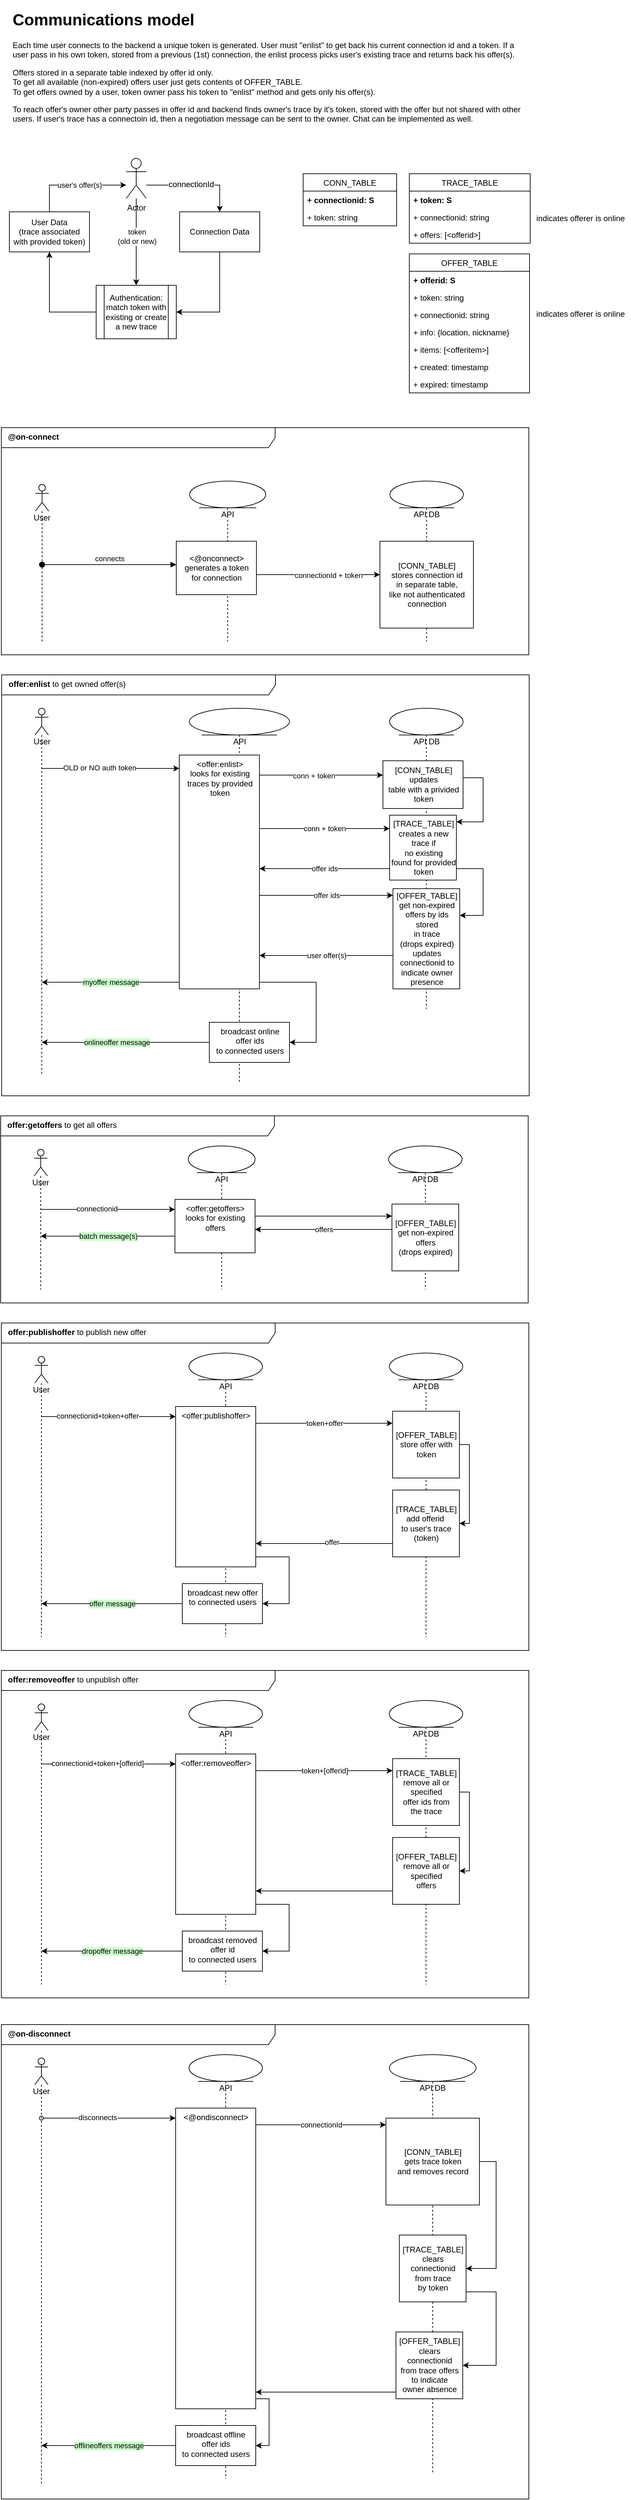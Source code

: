 <mxfile version="14.9.8" type="github" pages="7">
  <diagram id="4MPC-70Ac1xWpYq3L0gV" name="Comms">
    <mxGraphModel dx="1422" dy="832" grid="1" gridSize="10" guides="1" tooltips="1" connect="1" arrows="1" fold="1" page="1" pageScale="1" pageWidth="827" pageHeight="1169" math="0" shadow="0">
      <root>
        <mxCell id="fXBi3EkeCqByKa08R1XL-0" />
        <mxCell id="fXBi3EkeCqByKa08R1XL-1" parent="fXBi3EkeCqByKa08R1XL-0" />
        <mxCell id="qowdmNbrII0ZZ0yE9_Mi-63" value="&lt;div&gt;&lt;b&gt;@on-connect&lt;/b&gt;&lt;span&gt;&amp;nbsp;&lt;/span&gt;&lt;/div&gt;" style="shape=umlFrame;whiteSpace=wrap;html=1;verticalAlign=top;width=410;height=30;align=left;spacingLeft=8;" vertex="1" parent="fXBi3EkeCqByKa08R1XL-1">
          <mxGeometry x="18" y="640" width="790" height="340" as="geometry" />
        </mxCell>
        <mxCell id="8upA7-bUKmXSz76la_48-24" value="&lt;div style=&quot;&quot;&gt;&lt;b&gt;offer:enlist&lt;/b&gt;&lt;span&gt; to get owned offer(s)&lt;/span&gt;&lt;/div&gt;" style="shape=umlFrame;whiteSpace=wrap;html=1;verticalAlign=top;width=410;height=30;align=left;spacingLeft=8;" vertex="1" parent="fXBi3EkeCqByKa08R1XL-1">
          <mxGeometry x="18.5" y="1010" width="790" height="630" as="geometry" />
        </mxCell>
        <mxCell id="DUZ4BzsDFk3h0vNr3s05-0" value="&lt;h1&gt;Communications model&lt;/h1&gt;&lt;h1&gt;&lt;p style=&quot;font-size: 12px ; font-weight: 400&quot;&gt;Each time user connects to the backend a unique token is generated. User must &quot;enlist&quot; to get back his current connection id and a token. If a user pass in his own token, stored from a previous (1st) connection, the enlist process picks user&#39;s existing trace and returns back his offer(s).&lt;/p&gt;&lt;p style=&quot;font-size: 12px ; font-weight: 400&quot;&gt;Offers stored in a separate table indexed by offer id only.&lt;br&gt;To get all available (non-expired) offers user just gets contents of OFFER_TABLE.&lt;br&gt;To get offers owned by a user, token owner pass his token to &quot;enlist&quot; method and gets only his offer(s).&lt;/p&gt;&lt;p style=&quot;font-size: 12px ; font-weight: 400&quot;&gt;To reach offer&#39;s owner other party passes in offer id and backend finds owner&#39;s trace by it&#39;s token, stored with the offer but not shared with other users. If user&#39;s trace has a connectoin id, then a negotiation message can be sent to the owner. Chat can be implemented as well.&amp;nbsp;&lt;/p&gt;&lt;/h1&gt;" style="text;html=1;strokeColor=none;fillColor=none;spacing=5;spacingTop=-20;whiteSpace=wrap;overflow=hidden;rounded=0;" parent="fXBi3EkeCqByKa08R1XL-1" vertex="1">
          <mxGeometry x="30" y="10" width="770" height="180" as="geometry" />
        </mxCell>
        <mxCell id="DUZ4BzsDFk3h0vNr3s05-8" style="edgeStyle=orthogonalEdgeStyle;rounded=0;orthogonalLoop=1;jettySize=auto;html=1;" parent="fXBi3EkeCqByKa08R1XL-1" source="DUZ4BzsDFk3h0vNr3s05-1" target="DUZ4BzsDFk3h0vNr3s05-3" edge="1">
          <mxGeometry relative="1" as="geometry">
            <Array as="points">
              <mxPoint x="90" y="277" />
            </Array>
          </mxGeometry>
        </mxCell>
        <mxCell id="8upA7-bUKmXSz76la_48-25" value="user&#39;s offer(s)" style="edgeLabel;html=1;align=center;verticalAlign=middle;resizable=0;points=[];" vertex="1" connectable="0" parent="DUZ4BzsDFk3h0vNr3s05-8">
          <mxGeometry x="0.099" relative="1" as="geometry">
            <mxPoint as="offset" />
          </mxGeometry>
        </mxCell>
        <mxCell id="DUZ4BzsDFk3h0vNr3s05-1" value="User Data&lt;br&gt;(trace associated&lt;br&gt;with provided token)" style="rounded=0;whiteSpace=wrap;html=1;" parent="fXBi3EkeCqByKa08R1XL-1" vertex="1">
          <mxGeometry x="30" y="317" width="120" height="60" as="geometry" />
        </mxCell>
        <mxCell id="DUZ4BzsDFk3h0vNr3s05-6" style="edgeStyle=orthogonalEdgeStyle;rounded=0;orthogonalLoop=1;jettySize=auto;html=1;" parent="fXBi3EkeCqByKa08R1XL-1" source="DUZ4BzsDFk3h0vNr3s05-2" target="DUZ4BzsDFk3h0vNr3s05-5" edge="1">
          <mxGeometry relative="1" as="geometry">
            <Array as="points">
              <mxPoint x="345" y="467" />
            </Array>
          </mxGeometry>
        </mxCell>
        <mxCell id="DUZ4BzsDFk3h0vNr3s05-2" value="Connection Data" style="rounded=0;whiteSpace=wrap;html=1;" parent="fXBi3EkeCqByKa08R1XL-1" vertex="1">
          <mxGeometry x="285" y="317" width="120" height="60" as="geometry" />
        </mxCell>
        <mxCell id="DUZ4BzsDFk3h0vNr3s05-4" style="edgeStyle=orthogonalEdgeStyle;rounded=0;orthogonalLoop=1;jettySize=auto;html=1;" parent="fXBi3EkeCqByKa08R1XL-1" source="DUZ4BzsDFk3h0vNr3s05-3" target="DUZ4BzsDFk3h0vNr3s05-2" edge="1">
          <mxGeometry relative="1" as="geometry">
            <Array as="points">
              <mxPoint x="345" y="277" />
            </Array>
          </mxGeometry>
        </mxCell>
        <mxCell id="DUZ4BzsDFk3h0vNr3s05-10" value="&lt;span style=&quot;font-size: 12px ; background-color: rgb(248 , 249 , 250)&quot;&gt;connectionId&lt;/span&gt;" style="edgeLabel;html=1;align=center;verticalAlign=middle;resizable=0;points=[];" parent="DUZ4BzsDFk3h0vNr3s05-4" vertex="1" connectable="0">
          <mxGeometry x="-0.107" y="1" relative="1" as="geometry">
            <mxPoint as="offset" />
          </mxGeometry>
        </mxCell>
        <mxCell id="DUZ4BzsDFk3h0vNr3s05-7" style="edgeStyle=orthogonalEdgeStyle;rounded=0;orthogonalLoop=1;jettySize=auto;html=1;" parent="fXBi3EkeCqByKa08R1XL-1" source="DUZ4BzsDFk3h0vNr3s05-3" target="DUZ4BzsDFk3h0vNr3s05-5" edge="1">
          <mxGeometry relative="1" as="geometry" />
        </mxCell>
        <mxCell id="DUZ4BzsDFk3h0vNr3s05-29" value="token&lt;br&gt;(old or new)" style="edgeLabel;html=1;align=center;verticalAlign=middle;resizable=0;points=[];" parent="DUZ4BzsDFk3h0vNr3s05-7" vertex="1" connectable="0">
          <mxGeometry x="-0.123" y="1" relative="1" as="geometry">
            <mxPoint as="offset" />
          </mxGeometry>
        </mxCell>
        <mxCell id="DUZ4BzsDFk3h0vNr3s05-3" value="Actor" style="shape=umlActor;verticalLabelPosition=bottom;verticalAlign=top;html=1;outlineConnect=0;" parent="fXBi3EkeCqByKa08R1XL-1" vertex="1">
          <mxGeometry x="205" y="237" width="30" height="60" as="geometry" />
        </mxCell>
        <mxCell id="DUZ4BzsDFk3h0vNr3s05-9" style="edgeStyle=orthogonalEdgeStyle;rounded=0;orthogonalLoop=1;jettySize=auto;html=1;" parent="fXBi3EkeCqByKa08R1XL-1" source="DUZ4BzsDFk3h0vNr3s05-5" target="DUZ4BzsDFk3h0vNr3s05-1" edge="1">
          <mxGeometry relative="1" as="geometry" />
        </mxCell>
        <mxCell id="DUZ4BzsDFk3h0vNr3s05-5" value="Authentication:&lt;br&gt;match token with existing or create a new trace" style="shape=process;whiteSpace=wrap;html=1;backgroundOutline=1;" parent="fXBi3EkeCqByKa08R1XL-1" vertex="1">
          <mxGeometry x="160" y="427" width="120" height="80" as="geometry" />
        </mxCell>
        <mxCell id="DUZ4BzsDFk3h0vNr3s05-22" style="edgeStyle=orthogonalEdgeStyle;rounded=0;orthogonalLoop=1;jettySize=auto;html=1;" parent="fXBi3EkeCqByKa08R1XL-1" source="DUZ4BzsDFk3h0vNr3s05-13" target="DUZ4BzsDFk3h0vNr3s05-21" edge="1">
          <mxGeometry relative="1" as="geometry">
            <Array as="points">
              <mxPoint x="229.5" y="1150" />
              <mxPoint x="229.5" y="1150" />
            </Array>
            <mxPoint x="78.2" y="1232.5" as="sourcePoint" />
          </mxGeometry>
        </mxCell>
        <mxCell id="DUZ4BzsDFk3h0vNr3s05-23" value="OLD or NO auth token" style="edgeLabel;html=1;align=center;verticalAlign=middle;resizable=0;points=[];" parent="DUZ4BzsDFk3h0vNr3s05-22" vertex="1" connectable="0">
          <mxGeometry x="-0.165" y="1" relative="1" as="geometry">
            <mxPoint as="offset" />
          </mxGeometry>
        </mxCell>
        <mxCell id="DUZ4BzsDFk3h0vNr3s05-13" value="User" style="shape=umlLifeline;participant=umlActor;perimeter=lifelinePerimeter;whiteSpace=wrap;html=1;container=1;collapsible=0;recursiveResize=0;verticalAlign=top;spacingTop=36;outlineConnect=0;" parent="fXBi3EkeCqByKa08R1XL-1" vertex="1">
          <mxGeometry x="68.5" y="1060" width="20" height="550" as="geometry" />
        </mxCell>
        <mxCell id="DUZ4BzsDFk3h0vNr3s05-14" value="API" style="shape=umlLifeline;participant=umlEntity;perimeter=lifelinePerimeter;whiteSpace=wrap;html=1;container=1;collapsible=0;recursiveResize=0;verticalAlign=top;spacingTop=36;outlineConnect=0;" parent="fXBi3EkeCqByKa08R1XL-1" vertex="1">
          <mxGeometry x="299.5" y="1060" width="150" height="560" as="geometry" />
        </mxCell>
        <mxCell id="qowdmNbrII0ZZ0yE9_Mi-78" style="edgeStyle=orthogonalEdgeStyle;rounded=0;orthogonalLoop=1;jettySize=auto;html=1;startArrow=none;startFill=0;" edge="1" parent="DUZ4BzsDFk3h0vNr3s05-14" source="DUZ4BzsDFk3h0vNr3s05-21" target="qowdmNbrII0ZZ0yE9_Mi-76">
          <mxGeometry relative="1" as="geometry">
            <Array as="points">
              <mxPoint x="190" y="410" />
              <mxPoint x="190" y="500" />
            </Array>
          </mxGeometry>
        </mxCell>
        <mxCell id="DUZ4BzsDFk3h0vNr3s05-21" value="&amp;lt;offer:enlist&amp;gt;&lt;br&gt;looks for existing&lt;br&gt;traces by provided&lt;br&gt;token" style="html=1;points=[];perimeter=orthogonalPerimeter;verticalAlign=top;" parent="DUZ4BzsDFk3h0vNr3s05-14" vertex="1">
          <mxGeometry x="-15" y="70" width="120" height="350" as="geometry" />
        </mxCell>
        <mxCell id="qowdmNbrII0ZZ0yE9_Mi-76" value="broadcast online&lt;br&gt;offer ids&lt;br&gt;to connected users" style="html=1;points=[];perimeter=orthogonalPerimeter;verticalAlign=top;" vertex="1" parent="DUZ4BzsDFk3h0vNr3s05-14">
          <mxGeometry x="30" y="470" width="120" height="60" as="geometry" />
        </mxCell>
        <mxCell id="DUZ4BzsDFk3h0vNr3s05-25" style="edgeStyle=orthogonalEdgeStyle;rounded=0;orthogonalLoop=1;jettySize=auto;html=1;" parent="fXBi3EkeCqByKa08R1XL-1" source="DUZ4BzsDFk3h0vNr3s05-21" target="DUZ4BzsDFk3h0vNr3s05-26" edge="1">
          <mxGeometry relative="1" as="geometry">
            <mxPoint x="559.5" y="1250" as="targetPoint" />
            <Array as="points">
              <mxPoint x="549.5" y="1160" />
              <mxPoint x="549.5" y="1160" />
            </Array>
          </mxGeometry>
        </mxCell>
        <mxCell id="8upA7-bUKmXSz76la_48-17" value="conn + token" style="edgeLabel;html=1;align=center;verticalAlign=middle;resizable=0;points=[];" vertex="1" connectable="0" parent="DUZ4BzsDFk3h0vNr3s05-25">
          <mxGeometry x="-0.126" y="-1" relative="1" as="geometry">
            <mxPoint as="offset" />
          </mxGeometry>
        </mxCell>
        <mxCell id="DUZ4BzsDFk3h0vNr3s05-31" value="myoffer message" style="edgeStyle=orthogonalEdgeStyle;rounded=0;orthogonalLoop=1;jettySize=auto;html=1;labelBackgroundColor=#CCFFCC;" parent="fXBi3EkeCqByKa08R1XL-1" source="DUZ4BzsDFk3h0vNr3s05-21" target="DUZ4BzsDFk3h0vNr3s05-13" edge="1">
          <mxGeometry relative="1" as="geometry">
            <Array as="points">
              <mxPoint x="179.5" y="1470" />
              <mxPoint x="179.5" y="1470" />
            </Array>
            <mxPoint x="259.5" y="1485" as="sourcePoint" />
            <mxPoint x="78.2" y="1485.04" as="targetPoint" />
          </mxGeometry>
        </mxCell>
        <mxCell id="8upA7-bUKmXSz76la_48-0" value="CONN_TABLE" style="swimlane;fontStyle=0;childLayout=stackLayout;horizontal=1;startSize=26;fillColor=none;horizontalStack=0;resizeParent=1;resizeParentMax=0;resizeLast=0;collapsible=1;marginBottom=0;" vertex="1" parent="fXBi3EkeCqByKa08R1XL-1">
          <mxGeometry x="470" y="260" width="140" height="78" as="geometry" />
        </mxCell>
        <mxCell id="8upA7-bUKmXSz76la_48-1" value="+ connectionid: S" style="text;strokeColor=none;fillColor=none;align=left;verticalAlign=top;spacingLeft=4;spacingRight=4;overflow=hidden;rotatable=0;points=[[0,0.5],[1,0.5]];portConstraint=eastwest;fontStyle=1" vertex="1" parent="8upA7-bUKmXSz76la_48-0">
          <mxGeometry y="26" width="140" height="26" as="geometry" />
        </mxCell>
        <mxCell id="8upA7-bUKmXSz76la_48-2" value="+ token: string" style="text;strokeColor=none;fillColor=none;align=left;verticalAlign=top;spacingLeft=4;spacingRight=4;overflow=hidden;rotatable=0;points=[[0,0.5],[1,0.5]];portConstraint=eastwest;" vertex="1" parent="8upA7-bUKmXSz76la_48-0">
          <mxGeometry y="52" width="140" height="26" as="geometry" />
        </mxCell>
        <mxCell id="8upA7-bUKmXSz76la_48-5" value="TRACE_TABLE" style="swimlane;fontStyle=0;childLayout=stackLayout;horizontal=1;startSize=26;fillColor=none;horizontalStack=0;resizeParent=1;resizeParentMax=0;resizeLast=0;collapsible=1;marginBottom=0;" vertex="1" parent="fXBi3EkeCqByKa08R1XL-1">
          <mxGeometry x="629" y="260" width="181" height="104" as="geometry" />
        </mxCell>
        <mxCell id="8upA7-bUKmXSz76la_48-6" value="+ token: S" style="text;strokeColor=none;fillColor=none;align=left;verticalAlign=top;spacingLeft=4;spacingRight=4;overflow=hidden;rotatable=0;points=[[0,0.5],[1,0.5]];portConstraint=eastwest;fontStyle=1" vertex="1" parent="8upA7-bUKmXSz76la_48-5">
          <mxGeometry y="26" width="181" height="26" as="geometry" />
        </mxCell>
        <mxCell id="8upA7-bUKmXSz76la_48-7" value="+ connectionid: string" style="text;strokeColor=none;fillColor=none;align=left;verticalAlign=top;spacingLeft=4;spacingRight=4;overflow=hidden;rotatable=0;points=[[0,0.5],[1,0.5]];portConstraint=eastwest;" vertex="1" parent="8upA7-bUKmXSz76la_48-5">
          <mxGeometry y="52" width="181" height="26" as="geometry" />
        </mxCell>
        <mxCell id="8upA7-bUKmXSz76la_48-13" value="+ offers: [&lt;offerid&gt;]" style="text;strokeColor=none;fillColor=none;align=left;verticalAlign=top;spacingLeft=4;spacingRight=4;overflow=hidden;rotatable=0;points=[[0,0.5],[1,0.5]];portConstraint=eastwest;fontStyle=0" vertex="1" parent="8upA7-bUKmXSz76la_48-5">
          <mxGeometry y="78" width="181" height="26" as="geometry" />
        </mxCell>
        <mxCell id="8upA7-bUKmXSz76la_48-9" value="OFFER_TABLE" style="swimlane;fontStyle=0;childLayout=stackLayout;horizontal=1;startSize=26;fillColor=none;horizontalStack=0;resizeParent=1;resizeParentMax=0;resizeLast=0;collapsible=1;marginBottom=0;" vertex="1" parent="fXBi3EkeCqByKa08R1XL-1">
          <mxGeometry x="629" y="380" width="180" height="208" as="geometry" />
        </mxCell>
        <mxCell id="8upA7-bUKmXSz76la_48-10" value="+ offerid: S" style="text;strokeColor=none;fillColor=none;align=left;verticalAlign=top;spacingLeft=4;spacingRight=4;overflow=hidden;rotatable=0;points=[[0,0.5],[1,0.5]];portConstraint=eastwest;fontStyle=1" vertex="1" parent="8upA7-bUKmXSz76la_48-9">
          <mxGeometry y="26" width="180" height="26" as="geometry" />
        </mxCell>
        <mxCell id="8upA7-bUKmXSz76la_48-11" value="+ token: string" style="text;strokeColor=none;fillColor=none;align=left;verticalAlign=top;spacingLeft=4;spacingRight=4;overflow=hidden;rotatable=0;points=[[0,0.5],[1,0.5]];portConstraint=eastwest;" vertex="1" parent="8upA7-bUKmXSz76la_48-9">
          <mxGeometry y="52" width="180" height="26" as="geometry" />
        </mxCell>
        <mxCell id="qowdmNbrII0ZZ0yE9_Mi-68" value="+ connectionid: string" style="text;strokeColor=none;fillColor=none;align=left;verticalAlign=top;spacingLeft=4;spacingRight=4;overflow=hidden;rotatable=0;points=[[0,0.5],[1,0.5]];portConstraint=eastwest;" vertex="1" parent="8upA7-bUKmXSz76la_48-9">
          <mxGeometry y="78" width="180" height="26" as="geometry" />
        </mxCell>
        <mxCell id="8upA7-bUKmXSz76la_48-14" value="+ info: {location, nickname}" style="text;strokeColor=none;fillColor=none;align=left;verticalAlign=top;spacingLeft=4;spacingRight=4;overflow=hidden;rotatable=0;points=[[0,0.5],[1,0.5]];portConstraint=eastwest;" vertex="1" parent="8upA7-bUKmXSz76la_48-9">
          <mxGeometry y="104" width="180" height="26" as="geometry" />
        </mxCell>
        <mxCell id="8upA7-bUKmXSz76la_48-12" value="+ items: [&lt;offeritem&gt;]" style="text;strokeColor=none;fillColor=none;align=left;verticalAlign=top;spacingLeft=4;spacingRight=4;overflow=hidden;rotatable=0;points=[[0,0.5],[1,0.5]];portConstraint=eastwest;" vertex="1" parent="8upA7-bUKmXSz76la_48-9">
          <mxGeometry y="130" width="180" height="26" as="geometry" />
        </mxCell>
        <mxCell id="8upA7-bUKmXSz76la_48-15" value="+ created: timestamp" style="text;strokeColor=none;fillColor=none;align=left;verticalAlign=top;spacingLeft=4;spacingRight=4;overflow=hidden;rotatable=0;points=[[0,0.5],[1,0.5]];portConstraint=eastwest;" vertex="1" parent="8upA7-bUKmXSz76la_48-9">
          <mxGeometry y="156" width="180" height="26" as="geometry" />
        </mxCell>
        <mxCell id="8upA7-bUKmXSz76la_48-16" value="+ expired: timestamp" style="text;strokeColor=none;fillColor=none;align=left;verticalAlign=top;spacingLeft=4;spacingRight=4;overflow=hidden;rotatable=0;points=[[0,0.5],[1,0.5]];portConstraint=eastwest;" vertex="1" parent="8upA7-bUKmXSz76la_48-9">
          <mxGeometry y="182" width="180" height="26" as="geometry" />
        </mxCell>
        <mxCell id="8upA7-bUKmXSz76la_48-18" value="conn + token" style="edgeStyle=orthogonalEdgeStyle;rounded=0;orthogonalLoop=1;jettySize=auto;html=1;" edge="1" parent="fXBi3EkeCqByKa08R1XL-1" source="DUZ4BzsDFk3h0vNr3s05-21" target="DUZ4BzsDFk3h0vNr3s05-27">
          <mxGeometry relative="1" as="geometry">
            <Array as="points">
              <mxPoint x="549.5" y="1240" />
              <mxPoint x="549.5" y="1240" />
            </Array>
          </mxGeometry>
        </mxCell>
        <mxCell id="8upA7-bUKmXSz76la_48-21" value="user offer(s)" style="edgeStyle=orthogonalEdgeStyle;rounded=0;orthogonalLoop=1;jettySize=auto;html=1;" edge="1" parent="fXBi3EkeCqByKa08R1XL-1" source="8upA7-bUKmXSz76la_48-19" target="DUZ4BzsDFk3h0vNr3s05-21">
          <mxGeometry relative="1" as="geometry">
            <Array as="points">
              <mxPoint x="539.5" y="1430" />
              <mxPoint x="539.5" y="1430" />
            </Array>
          </mxGeometry>
        </mxCell>
        <mxCell id="8upA7-bUKmXSz76la_48-22" value="offer ids" style="edgeStyle=orthogonalEdgeStyle;rounded=0;orthogonalLoop=1;jettySize=auto;html=1;" edge="1" parent="fXBi3EkeCqByKa08R1XL-1" source="DUZ4BzsDFk3h0vNr3s05-27" target="DUZ4BzsDFk3h0vNr3s05-21">
          <mxGeometry relative="1" as="geometry">
            <Array as="points">
              <mxPoint x="559.5" y="1300" />
              <mxPoint x="559.5" y="1300" />
            </Array>
          </mxGeometry>
        </mxCell>
        <mxCell id="8upA7-bUKmXSz76la_48-23" value="offer ids" style="edgeStyle=orthogonalEdgeStyle;rounded=0;orthogonalLoop=1;jettySize=auto;html=1;" edge="1" parent="fXBi3EkeCqByKa08R1XL-1" source="DUZ4BzsDFk3h0vNr3s05-21" target="8upA7-bUKmXSz76la_48-19">
          <mxGeometry relative="1" as="geometry">
            <Array as="points">
              <mxPoint x="559.5" y="1340" />
              <mxPoint x="559.5" y="1340" />
            </Array>
          </mxGeometry>
        </mxCell>
        <mxCell id="8upA7-bUKmXSz76la_48-27" value="&lt;div&gt;&lt;b&gt;offer:getoffers&lt;/b&gt;&lt;span&gt; to get all offers&lt;/span&gt;&lt;/div&gt;" style="shape=umlFrame;whiteSpace=wrap;html=1;verticalAlign=top;width=410;height=30;align=left;spacingLeft=8;" vertex="1" parent="fXBi3EkeCqByKa08R1XL-1">
          <mxGeometry x="17" y="1670" width="790" height="280" as="geometry" />
        </mxCell>
        <mxCell id="8upA7-bUKmXSz76la_48-28" style="edgeStyle=orthogonalEdgeStyle;rounded=0;orthogonalLoop=1;jettySize=auto;html=1;" edge="1" parent="fXBi3EkeCqByKa08R1XL-1" source="8upA7-bUKmXSz76la_48-30" target="8upA7-bUKmXSz76la_48-33">
          <mxGeometry relative="1" as="geometry">
            <Array as="points">
              <mxPoint x="208" y="1810" />
              <mxPoint x="208" y="1810" />
            </Array>
          </mxGeometry>
        </mxCell>
        <mxCell id="8upA7-bUKmXSz76la_48-29" value="connectionid" style="edgeLabel;html=1;align=center;verticalAlign=middle;resizable=0;points=[];" vertex="1" connectable="0" parent="8upA7-bUKmXSz76la_48-28">
          <mxGeometry x="-0.165" y="1" relative="1" as="geometry">
            <mxPoint as="offset" />
          </mxGeometry>
        </mxCell>
        <mxCell id="8upA7-bUKmXSz76la_48-30" value="User" style="shape=umlLifeline;participant=umlActor;perimeter=lifelinePerimeter;whiteSpace=wrap;html=1;container=1;collapsible=0;recursiveResize=0;verticalAlign=top;spacingTop=36;outlineConnect=0;" vertex="1" parent="fXBi3EkeCqByKa08R1XL-1">
          <mxGeometry x="67" y="1720" width="20" height="210" as="geometry" />
        </mxCell>
        <mxCell id="8upA7-bUKmXSz76la_48-31" value="API" style="shape=umlLifeline;participant=umlEntity;perimeter=lifelinePerimeter;whiteSpace=wrap;html=1;container=1;collapsible=0;recursiveResize=0;verticalAlign=top;spacingTop=36;outlineConnect=0;" vertex="1" parent="fXBi3EkeCqByKa08R1XL-1">
          <mxGeometry x="298" y="1715" width="100" height="215" as="geometry" />
        </mxCell>
        <mxCell id="8upA7-bUKmXSz76la_48-33" value="&amp;lt;offer:getoffers&amp;gt;&lt;br&gt;looks for existing&lt;br&gt;offers" style="html=1;points=[];perimeter=orthogonalPerimeter;verticalAlign=top;" vertex="1" parent="8upA7-bUKmXSz76la_48-31">
          <mxGeometry x="-20" y="80" width="120" height="80" as="geometry" />
        </mxCell>
        <mxCell id="8upA7-bUKmXSz76la_48-35" value="API DB" style="shape=umlLifeline;participant=umlEntity;perimeter=lifelinePerimeter;whiteSpace=wrap;html=1;container=1;collapsible=0;recursiveResize=0;verticalAlign=top;spacingTop=36;outlineConnect=0;" vertex="1" parent="fXBi3EkeCqByKa08R1XL-1">
          <mxGeometry x="598" y="1715" width="110" height="215" as="geometry" />
        </mxCell>
        <mxCell id="8upA7-bUKmXSz76la_48-44" value="batch message(s)" style="edgeStyle=orthogonalEdgeStyle;rounded=0;orthogonalLoop=1;jettySize=auto;html=1;labelBackgroundColor=#CCFFCC;" edge="1" parent="fXBi3EkeCqByKa08R1XL-1" source="8upA7-bUKmXSz76la_48-33" target="8upA7-bUKmXSz76la_48-30">
          <mxGeometry relative="1" as="geometry">
            <Array as="points">
              <mxPoint x="188" y="1850" />
              <mxPoint x="188" y="1850" />
            </Array>
          </mxGeometry>
        </mxCell>
        <mxCell id="8upA7-bUKmXSz76la_48-46" value="offers" style="edgeStyle=orthogonalEdgeStyle;rounded=0;orthogonalLoop=1;jettySize=auto;html=1;" edge="1" parent="fXBi3EkeCqByKa08R1XL-1" source="8upA7-bUKmXSz76la_48-47" target="8upA7-bUKmXSz76la_48-33">
          <mxGeometry relative="1" as="geometry">
            <Array as="points">
              <mxPoint x="538" y="1840" />
              <mxPoint x="538" y="1840" />
            </Array>
          </mxGeometry>
        </mxCell>
        <mxCell id="8upA7-bUKmXSz76la_48-47" value="[OFFER_TABLE]&lt;br&gt;get non-expired&lt;br&gt;offers&lt;br&gt;(drops expired)" style="html=1;points=[];perimeter=orthogonalPerimeter;" vertex="1" parent="fXBi3EkeCqByKa08R1XL-1">
          <mxGeometry x="603" y="1802" width="100" height="100" as="geometry" />
        </mxCell>
        <mxCell id="8upA7-bUKmXSz76la_48-50" value="" style="edgeStyle=orthogonalEdgeStyle;rounded=0;orthogonalLoop=1;jettySize=auto;html=1;" edge="1" parent="fXBi3EkeCqByKa08R1XL-1" source="8upA7-bUKmXSz76la_48-33" target="8upA7-bUKmXSz76la_48-47">
          <mxGeometry relative="1" as="geometry">
            <Array as="points">
              <mxPoint x="528" y="1820" />
              <mxPoint x="528" y="1820" />
            </Array>
          </mxGeometry>
        </mxCell>
        <mxCell id="qowdmNbrII0ZZ0yE9_Mi-0" value="&lt;div&gt;&lt;b&gt;offer:publishoffer&lt;/b&gt;&lt;span&gt;&amp;nbsp;to publish new offer&lt;/span&gt;&lt;/div&gt;" style="shape=umlFrame;whiteSpace=wrap;html=1;verticalAlign=top;width=410;height=30;align=left;spacingLeft=8;" vertex="1" parent="fXBi3EkeCqByKa08R1XL-1">
          <mxGeometry x="18" y="1980" width="790" height="490" as="geometry" />
        </mxCell>
        <mxCell id="qowdmNbrII0ZZ0yE9_Mi-1" style="edgeStyle=orthogonalEdgeStyle;rounded=0;orthogonalLoop=1;jettySize=auto;html=1;" edge="1" parent="fXBi3EkeCqByKa08R1XL-1" source="qowdmNbrII0ZZ0yE9_Mi-3" target="qowdmNbrII0ZZ0yE9_Mi-5">
          <mxGeometry relative="1" as="geometry">
            <Array as="points">
              <mxPoint x="209" y="2120" />
              <mxPoint x="209" y="2120" />
            </Array>
          </mxGeometry>
        </mxCell>
        <mxCell id="qowdmNbrII0ZZ0yE9_Mi-2" value="connectionid+token+offer" style="edgeLabel;html=1;align=center;verticalAlign=middle;resizable=0;points=[];" vertex="1" connectable="0" parent="qowdmNbrII0ZZ0yE9_Mi-1">
          <mxGeometry x="-0.165" y="1" relative="1" as="geometry">
            <mxPoint as="offset" />
          </mxGeometry>
        </mxCell>
        <mxCell id="qowdmNbrII0ZZ0yE9_Mi-3" value="User" style="shape=umlLifeline;participant=umlActor;perimeter=lifelinePerimeter;whiteSpace=wrap;html=1;container=1;collapsible=0;recursiveResize=0;verticalAlign=top;spacingTop=36;outlineConnect=0;" vertex="1" parent="fXBi3EkeCqByKa08R1XL-1">
          <mxGeometry x="68" y="2030" width="20" height="420" as="geometry" />
        </mxCell>
        <mxCell id="qowdmNbrII0ZZ0yE9_Mi-4" value="API" style="shape=umlLifeline;participant=umlEntity;perimeter=lifelinePerimeter;whiteSpace=wrap;html=1;container=1;collapsible=0;recursiveResize=0;verticalAlign=top;spacingTop=36;outlineConnect=0;" vertex="1" parent="fXBi3EkeCqByKa08R1XL-1">
          <mxGeometry x="299" y="2025" width="110" height="425" as="geometry" />
        </mxCell>
        <mxCell id="qowdmNbrII0ZZ0yE9_Mi-16" style="edgeStyle=orthogonalEdgeStyle;rounded=0;orthogonalLoop=1;jettySize=auto;html=1;" edge="1" parent="qowdmNbrII0ZZ0yE9_Mi-4" source="qowdmNbrII0ZZ0yE9_Mi-5" target="qowdmNbrII0ZZ0yE9_Mi-15">
          <mxGeometry relative="1" as="geometry">
            <Array as="points">
              <mxPoint x="150" y="305" />
              <mxPoint x="150" y="375" />
            </Array>
          </mxGeometry>
        </mxCell>
        <mxCell id="qowdmNbrII0ZZ0yE9_Mi-5" value="&amp;lt;offer:publishoffer&amp;gt;&lt;br&gt;" style="html=1;points=[];perimeter=orthogonalPerimeter;verticalAlign=top;" vertex="1" parent="qowdmNbrII0ZZ0yE9_Mi-4">
          <mxGeometry x="-20" y="80" width="120" height="240" as="geometry" />
        </mxCell>
        <mxCell id="qowdmNbrII0ZZ0yE9_Mi-15" value="broadcast new offer&lt;br&gt;to connected users" style="html=1;points=[];perimeter=orthogonalPerimeter;verticalAlign=top;" vertex="1" parent="qowdmNbrII0ZZ0yE9_Mi-4">
          <mxGeometry x="-10" y="345" width="120" height="60" as="geometry" />
        </mxCell>
        <mxCell id="qowdmNbrII0ZZ0yE9_Mi-6" value="API DB" style="shape=umlLifeline;participant=umlEntity;perimeter=lifelinePerimeter;whiteSpace=wrap;html=1;container=1;collapsible=0;recursiveResize=0;verticalAlign=top;spacingTop=36;outlineConnect=0;" vertex="1" parent="fXBi3EkeCqByKa08R1XL-1">
          <mxGeometry x="599" y="2025" width="110" height="425" as="geometry" />
        </mxCell>
        <mxCell id="qowdmNbrII0ZZ0yE9_Mi-11" value="[TRACE_TABLE]&lt;br&gt;add offerid&amp;nbsp;&lt;br&gt;to user&#39;s trace&lt;br&gt;(token)" style="html=1;points=[];perimeter=orthogonalPerimeter;" vertex="1" parent="qowdmNbrII0ZZ0yE9_Mi-6">
          <mxGeometry x="5" y="205" width="100" height="100" as="geometry" />
        </mxCell>
        <mxCell id="qowdmNbrII0ZZ0yE9_Mi-12" style="edgeStyle=orthogonalEdgeStyle;rounded=0;orthogonalLoop=1;jettySize=auto;html=1;" edge="1" parent="fXBi3EkeCqByKa08R1XL-1" source="qowdmNbrII0ZZ0yE9_Mi-9" target="qowdmNbrII0ZZ0yE9_Mi-11">
          <mxGeometry relative="1" as="geometry">
            <Array as="points">
              <mxPoint x="719" y="2162" />
              <mxPoint x="719" y="2280" />
            </Array>
          </mxGeometry>
        </mxCell>
        <mxCell id="qowdmNbrII0ZZ0yE9_Mi-9" value="[OFFER_TABLE]&lt;br&gt;store offer with&lt;br&gt;token" style="html=1;points=[];perimeter=orthogonalPerimeter;" vertex="1" parent="fXBi3EkeCqByKa08R1XL-1">
          <mxGeometry x="604" y="2112" width="100" height="100" as="geometry" />
        </mxCell>
        <mxCell id="qowdmNbrII0ZZ0yE9_Mi-10" value="token+offer" style="edgeStyle=orthogonalEdgeStyle;rounded=0;orthogonalLoop=1;jettySize=auto;html=1;" edge="1" parent="fXBi3EkeCqByKa08R1XL-1" source="qowdmNbrII0ZZ0yE9_Mi-5" target="qowdmNbrII0ZZ0yE9_Mi-9">
          <mxGeometry relative="1" as="geometry">
            <Array as="points">
              <mxPoint x="529" y="2130" />
              <mxPoint x="529" y="2130" />
            </Array>
          </mxGeometry>
        </mxCell>
        <mxCell id="qowdmNbrII0ZZ0yE9_Mi-13" style="edgeStyle=orthogonalEdgeStyle;rounded=0;orthogonalLoop=1;jettySize=auto;html=1;" edge="1" parent="fXBi3EkeCqByKa08R1XL-1" source="qowdmNbrII0ZZ0yE9_Mi-11" target="qowdmNbrII0ZZ0yE9_Mi-5">
          <mxGeometry relative="1" as="geometry">
            <Array as="points">
              <mxPoint x="559" y="2310" />
              <mxPoint x="559" y="2310" />
            </Array>
          </mxGeometry>
        </mxCell>
        <mxCell id="qowdmNbrII0ZZ0yE9_Mi-14" value="offer" style="edgeLabel;html=1;align=center;verticalAlign=middle;resizable=0;points=[];" vertex="1" connectable="0" parent="qowdmNbrII0ZZ0yE9_Mi-13">
          <mxGeometry x="-0.112" y="-2" relative="1" as="geometry">
            <mxPoint as="offset" />
          </mxGeometry>
        </mxCell>
        <mxCell id="qowdmNbrII0ZZ0yE9_Mi-17" value="offer message" style="edgeStyle=orthogonalEdgeStyle;rounded=0;orthogonalLoop=1;jettySize=auto;html=1;labelBackgroundColor=#CCFFCC;" edge="1" parent="fXBi3EkeCqByKa08R1XL-1" source="qowdmNbrII0ZZ0yE9_Mi-15" target="qowdmNbrII0ZZ0yE9_Mi-3">
          <mxGeometry relative="1" as="geometry">
            <Array as="points">
              <mxPoint x="129" y="2400" />
              <mxPoint x="129" y="2400" />
            </Array>
          </mxGeometry>
        </mxCell>
        <mxCell id="qowdmNbrII0ZZ0yE9_Mi-18" value="&lt;div&gt;&lt;b&gt;offer:&lt;/b&gt;&lt;span&gt;&lt;b&gt;removeoffer&lt;/b&gt;&amp;nbsp;to unpublish offer&lt;/span&gt;&lt;/div&gt;" style="shape=umlFrame;whiteSpace=wrap;html=1;verticalAlign=top;width=410;height=30;align=left;spacingLeft=8;" vertex="1" parent="fXBi3EkeCqByKa08R1XL-1">
          <mxGeometry x="18" y="2500" width="790" height="490" as="geometry" />
        </mxCell>
        <mxCell id="qowdmNbrII0ZZ0yE9_Mi-19" style="edgeStyle=orthogonalEdgeStyle;rounded=0;orthogonalLoop=1;jettySize=auto;html=1;" edge="1" parent="fXBi3EkeCqByKa08R1XL-1" source="qowdmNbrII0ZZ0yE9_Mi-21" target="qowdmNbrII0ZZ0yE9_Mi-24">
          <mxGeometry relative="1" as="geometry">
            <Array as="points">
              <mxPoint x="209" y="2640" />
              <mxPoint x="209" y="2640" />
            </Array>
          </mxGeometry>
        </mxCell>
        <mxCell id="qowdmNbrII0ZZ0yE9_Mi-20" value="connectionid+token+[offerid]" style="edgeLabel;html=1;align=center;verticalAlign=middle;resizable=0;points=[];" vertex="1" connectable="0" parent="qowdmNbrII0ZZ0yE9_Mi-19">
          <mxGeometry x="-0.165" y="1" relative="1" as="geometry">
            <mxPoint as="offset" />
          </mxGeometry>
        </mxCell>
        <mxCell id="qowdmNbrII0ZZ0yE9_Mi-21" value="User" style="shape=umlLifeline;participant=umlActor;perimeter=lifelinePerimeter;whiteSpace=wrap;html=1;container=1;collapsible=0;recursiveResize=0;verticalAlign=top;spacingTop=36;outlineConnect=0;" vertex="1" parent="fXBi3EkeCqByKa08R1XL-1">
          <mxGeometry x="68" y="2550" width="20" height="420" as="geometry" />
        </mxCell>
        <mxCell id="qowdmNbrII0ZZ0yE9_Mi-22" value="API" style="shape=umlLifeline;participant=umlEntity;perimeter=lifelinePerimeter;whiteSpace=wrap;html=1;container=1;collapsible=0;recursiveResize=0;verticalAlign=top;spacingTop=36;outlineConnect=0;" vertex="1" parent="fXBi3EkeCqByKa08R1XL-1">
          <mxGeometry x="299" y="2545" width="110" height="425" as="geometry" />
        </mxCell>
        <mxCell id="qowdmNbrII0ZZ0yE9_Mi-23" style="edgeStyle=orthogonalEdgeStyle;rounded=0;orthogonalLoop=1;jettySize=auto;html=1;" edge="1" parent="qowdmNbrII0ZZ0yE9_Mi-22" source="qowdmNbrII0ZZ0yE9_Mi-24" target="qowdmNbrII0ZZ0yE9_Mi-25">
          <mxGeometry relative="1" as="geometry">
            <Array as="points">
              <mxPoint x="150" y="305" />
              <mxPoint x="150" y="375" />
            </Array>
          </mxGeometry>
        </mxCell>
        <mxCell id="qowdmNbrII0ZZ0yE9_Mi-24" value="&amp;lt;offer:removeoffer&amp;gt;" style="html=1;points=[];perimeter=orthogonalPerimeter;verticalAlign=top;" vertex="1" parent="qowdmNbrII0ZZ0yE9_Mi-22">
          <mxGeometry x="-20" y="80" width="120" height="240" as="geometry" />
        </mxCell>
        <mxCell id="qowdmNbrII0ZZ0yE9_Mi-25" value="broadcast removed&lt;br&gt;offer id&lt;br&gt;to connected users" style="html=1;points=[];perimeter=orthogonalPerimeter;verticalAlign=top;" vertex="1" parent="qowdmNbrII0ZZ0yE9_Mi-22">
          <mxGeometry x="-10" y="345" width="120" height="60" as="geometry" />
        </mxCell>
        <mxCell id="qowdmNbrII0ZZ0yE9_Mi-26" value="API DB" style="shape=umlLifeline;participant=umlEntity;perimeter=lifelinePerimeter;whiteSpace=wrap;html=1;container=1;collapsible=0;recursiveResize=0;verticalAlign=top;spacingTop=36;outlineConnect=0;" vertex="1" parent="fXBi3EkeCqByKa08R1XL-1">
          <mxGeometry x="599" y="2545" width="110" height="425" as="geometry" />
        </mxCell>
        <mxCell id="qowdmNbrII0ZZ0yE9_Mi-27" value="[OFFER_TABLE]&lt;br&gt;remove all or&lt;br&gt;specified&lt;br&gt;offers" style="html=1;points=[];perimeter=orthogonalPerimeter;" vertex="1" parent="qowdmNbrII0ZZ0yE9_Mi-26">
          <mxGeometry x="5" y="205" width="100" height="100" as="geometry" />
        </mxCell>
        <mxCell id="qowdmNbrII0ZZ0yE9_Mi-29" style="edgeStyle=orthogonalEdgeStyle;rounded=0;orthogonalLoop=1;jettySize=auto;html=1;" edge="1" parent="fXBi3EkeCqByKa08R1XL-1" source="qowdmNbrII0ZZ0yE9_Mi-30" target="qowdmNbrII0ZZ0yE9_Mi-27">
          <mxGeometry relative="1" as="geometry">
            <Array as="points">
              <mxPoint x="719" y="2682" />
              <mxPoint x="719" y="2800" />
            </Array>
          </mxGeometry>
        </mxCell>
        <mxCell id="qowdmNbrII0ZZ0yE9_Mi-30" value="[TRACE_TABLE]&lt;br&gt;remove all or&lt;br&gt;specified&lt;br&gt;offer ids from&lt;br&gt;the trace" style="html=1;points=[];perimeter=orthogonalPerimeter;" vertex="1" parent="fXBi3EkeCqByKa08R1XL-1">
          <mxGeometry x="604" y="2632" width="100" height="100" as="geometry" />
        </mxCell>
        <mxCell id="qowdmNbrII0ZZ0yE9_Mi-31" value="token+[offerid]" style="edgeStyle=orthogonalEdgeStyle;rounded=0;orthogonalLoop=1;jettySize=auto;html=1;" edge="1" parent="fXBi3EkeCqByKa08R1XL-1" source="qowdmNbrII0ZZ0yE9_Mi-24" target="qowdmNbrII0ZZ0yE9_Mi-30">
          <mxGeometry relative="1" as="geometry">
            <Array as="points">
              <mxPoint x="529" y="2650" />
              <mxPoint x="529" y="2650" />
            </Array>
          </mxGeometry>
        </mxCell>
        <mxCell id="qowdmNbrII0ZZ0yE9_Mi-32" style="edgeStyle=orthogonalEdgeStyle;rounded=0;orthogonalLoop=1;jettySize=auto;html=1;" edge="1" parent="fXBi3EkeCqByKa08R1XL-1" source="qowdmNbrII0ZZ0yE9_Mi-27" target="qowdmNbrII0ZZ0yE9_Mi-24">
          <mxGeometry relative="1" as="geometry">
            <Array as="points">
              <mxPoint x="559" y="2830" />
              <mxPoint x="559" y="2830" />
            </Array>
          </mxGeometry>
        </mxCell>
        <mxCell id="qowdmNbrII0ZZ0yE9_Mi-34" value="dropoffer message" style="edgeStyle=orthogonalEdgeStyle;rounded=0;orthogonalLoop=1;jettySize=auto;html=1;labelBackgroundColor=#CCFFCC;" edge="1" parent="fXBi3EkeCqByKa08R1XL-1" source="qowdmNbrII0ZZ0yE9_Mi-25" target="qowdmNbrII0ZZ0yE9_Mi-21">
          <mxGeometry relative="1" as="geometry">
            <Array as="points">
              <mxPoint x="129" y="2920" />
              <mxPoint x="129" y="2920" />
            </Array>
          </mxGeometry>
        </mxCell>
        <mxCell id="qowdmNbrII0ZZ0yE9_Mi-35" value="&lt;div&gt;&lt;b&gt;@on-disconnect&lt;/b&gt;&lt;/div&gt;" style="shape=umlFrame;whiteSpace=wrap;html=1;verticalAlign=top;width=410;height=30;align=left;spacingLeft=8;" vertex="1" parent="fXBi3EkeCqByKa08R1XL-1">
          <mxGeometry x="18" y="3030" width="790" height="710" as="geometry" />
        </mxCell>
        <mxCell id="qowdmNbrII0ZZ0yE9_Mi-36" style="edgeStyle=orthogonalEdgeStyle;rounded=0;orthogonalLoop=1;jettySize=auto;html=1;startArrow=oval;startFill=0;" edge="1" parent="fXBi3EkeCqByKa08R1XL-1" source="qowdmNbrII0ZZ0yE9_Mi-38" target="qowdmNbrII0ZZ0yE9_Mi-41">
          <mxGeometry relative="1" as="geometry">
            <Array as="points">
              <mxPoint x="209" y="3170" />
              <mxPoint x="209" y="3170" />
            </Array>
          </mxGeometry>
        </mxCell>
        <mxCell id="qowdmNbrII0ZZ0yE9_Mi-37" value="disconnects" style="edgeLabel;html=1;align=center;verticalAlign=middle;resizable=0;points=[];" vertex="1" connectable="0" parent="qowdmNbrII0ZZ0yE9_Mi-36">
          <mxGeometry x="-0.165" y="1" relative="1" as="geometry">
            <mxPoint as="offset" />
          </mxGeometry>
        </mxCell>
        <mxCell id="qowdmNbrII0ZZ0yE9_Mi-38" value="User" style="shape=umlLifeline;participant=umlActor;perimeter=lifelinePerimeter;whiteSpace=wrap;html=1;container=1;collapsible=0;recursiveResize=0;verticalAlign=top;spacingTop=36;outlineConnect=0;" vertex="1" parent="fXBi3EkeCqByKa08R1XL-1">
          <mxGeometry x="68" y="3080" width="20" height="640" as="geometry" />
        </mxCell>
        <mxCell id="qowdmNbrII0ZZ0yE9_Mi-39" value="API" style="shape=umlLifeline;participant=umlEntity;perimeter=lifelinePerimeter;whiteSpace=wrap;html=1;container=1;collapsible=0;recursiveResize=0;verticalAlign=top;spacingTop=36;outlineConnect=0;" vertex="1" parent="fXBi3EkeCqByKa08R1XL-1">
          <mxGeometry x="299" y="3075" width="110" height="635" as="geometry" />
        </mxCell>
        <mxCell id="qowdmNbrII0ZZ0yE9_Mi-73" style="edgeStyle=orthogonalEdgeStyle;rounded=0;orthogonalLoop=1;jettySize=auto;html=1;startArrow=none;startFill=0;" edge="1" parent="qowdmNbrII0ZZ0yE9_Mi-39" source="qowdmNbrII0ZZ0yE9_Mi-41" target="qowdmNbrII0ZZ0yE9_Mi-72">
          <mxGeometry relative="1" as="geometry">
            <Array as="points">
              <mxPoint x="120" y="515" />
              <mxPoint x="120" y="585" />
            </Array>
          </mxGeometry>
        </mxCell>
        <mxCell id="qowdmNbrII0ZZ0yE9_Mi-41" value="&amp;lt;@ondisconnect&amp;gt;" style="html=1;points=[];perimeter=orthogonalPerimeter;verticalAlign=top;" vertex="1" parent="qowdmNbrII0ZZ0yE9_Mi-39">
          <mxGeometry x="-20" y="80" width="120" height="450" as="geometry" />
        </mxCell>
        <mxCell id="qowdmNbrII0ZZ0yE9_Mi-72" value="broadcast offline&lt;br&gt;offer ids&lt;br&gt;to connected users" style="html=1;points=[];perimeter=orthogonalPerimeter;verticalAlign=top;" vertex="1" parent="qowdmNbrII0ZZ0yE9_Mi-39">
          <mxGeometry x="-20" y="555" width="120" height="60" as="geometry" />
        </mxCell>
        <mxCell id="qowdmNbrII0ZZ0yE9_Mi-43" value="API DB" style="shape=umlLifeline;participant=umlEntity;perimeter=lifelinePerimeter;whiteSpace=wrap;html=1;container=1;collapsible=0;recursiveResize=0;verticalAlign=top;spacingTop=36;outlineConnect=0;" vertex="1" parent="fXBi3EkeCqByKa08R1XL-1">
          <mxGeometry x="599" y="3075" width="130" height="625" as="geometry" />
        </mxCell>
        <mxCell id="qowdmNbrII0ZZ0yE9_Mi-64" value="[CONN_TABLE]&lt;br&gt;gets trace token&lt;br&gt;and removes record" style="html=1;points=[];perimeter=orthogonalPerimeter;" vertex="1" parent="qowdmNbrII0ZZ0yE9_Mi-43">
          <mxGeometry x="-5" y="95" width="140" height="130" as="geometry" />
        </mxCell>
        <mxCell id="qowdmNbrII0ZZ0yE9_Mi-69" value="[OFFER_TABLE]&lt;br&gt;clears&lt;br&gt;connectionid&lt;br&gt;from trace offers&lt;br&gt;to indicate&lt;br&gt;owner absence" style="html=1;points=[];perimeter=orthogonalPerimeter;" vertex="1" parent="qowdmNbrII0ZZ0yE9_Mi-43">
          <mxGeometry x="10" y="415" width="100" height="100" as="geometry" />
        </mxCell>
        <mxCell id="qowdmNbrII0ZZ0yE9_Mi-70" style="edgeStyle=orthogonalEdgeStyle;rounded=0;orthogonalLoop=1;jettySize=auto;html=1;startArrow=none;startFill=0;" edge="1" parent="fXBi3EkeCqByKa08R1XL-1" source="qowdmNbrII0ZZ0yE9_Mi-46" target="qowdmNbrII0ZZ0yE9_Mi-69">
          <mxGeometry relative="1" as="geometry">
            <Array as="points">
              <mxPoint x="759" y="3430" />
              <mxPoint x="759" y="3540" />
            </Array>
          </mxGeometry>
        </mxCell>
        <mxCell id="qowdmNbrII0ZZ0yE9_Mi-46" value="[TRACE_TABLE]&lt;br&gt;clears&lt;br&gt;connectionid&lt;br&gt;from trace&lt;br&gt;by token" style="html=1;points=[];perimeter=orthogonalPerimeter;" vertex="1" parent="fXBi3EkeCqByKa08R1XL-1">
          <mxGeometry x="614" y="3345" width="100" height="100" as="geometry" />
        </mxCell>
        <mxCell id="qowdmNbrII0ZZ0yE9_Mi-50" value="User" style="shape=umlLifeline;participant=umlActor;perimeter=lifelinePerimeter;whiteSpace=wrap;html=1;container=1;collapsible=0;recursiveResize=0;verticalAlign=top;spacingTop=36;outlineConnect=0;" vertex="1" parent="fXBi3EkeCqByKa08R1XL-1">
          <mxGeometry x="69" y="725" width="20" height="235" as="geometry" />
        </mxCell>
        <mxCell id="qowdmNbrII0ZZ0yE9_Mi-51" value="API" style="shape=umlLifeline;participant=umlEntity;perimeter=lifelinePerimeter;whiteSpace=wrap;html=1;container=1;collapsible=0;recursiveResize=0;verticalAlign=top;spacingTop=36;outlineConnect=0;" vertex="1" parent="fXBi3EkeCqByKa08R1XL-1">
          <mxGeometry x="300" y="720" width="114" height="240" as="geometry" />
        </mxCell>
        <mxCell id="qowdmNbrII0ZZ0yE9_Mi-52" value="&amp;lt;@onconnect&amp;gt;&lt;br&gt;generates a token&lt;br&gt;for connection" style="html=1;points=[];perimeter=orthogonalPerimeter;" vertex="1" parent="qowdmNbrII0ZZ0yE9_Mi-51">
          <mxGeometry x="-20" y="90" width="120" height="80" as="geometry" />
        </mxCell>
        <mxCell id="qowdmNbrII0ZZ0yE9_Mi-54" value="connects" style="html=1;verticalAlign=bottom;startArrow=oval;endArrow=block;startSize=8;" edge="1" parent="fXBi3EkeCqByKa08R1XL-1" source="qowdmNbrII0ZZ0yE9_Mi-50" target="qowdmNbrII0ZZ0yE9_Mi-52">
          <mxGeometry relative="1" as="geometry">
            <mxPoint x="159" y="815" as="sourcePoint" />
            <Array as="points">
              <mxPoint x="180" y="845" />
            </Array>
          </mxGeometry>
        </mxCell>
        <mxCell id="qowdmNbrII0ZZ0yE9_Mi-55" value="API DB" style="shape=umlLifeline;participant=umlEntity;perimeter=lifelinePerimeter;whiteSpace=wrap;html=1;container=1;collapsible=0;recursiveResize=0;verticalAlign=top;spacingTop=36;outlineConnect=0;" vertex="1" parent="fXBi3EkeCqByKa08R1XL-1">
          <mxGeometry x="600" y="720" width="110" height="240" as="geometry" />
        </mxCell>
        <mxCell id="qowdmNbrII0ZZ0yE9_Mi-56" value="[CONN_TABLE]&lt;br&gt;stores connection id&lt;br&gt;in separate table,&lt;br&gt;like not authenticated&lt;br&gt;connection" style="html=1;points=[];perimeter=orthogonalPerimeter;" vertex="1" parent="qowdmNbrII0ZZ0yE9_Mi-55">
          <mxGeometry x="-15" y="90" width="140" height="130" as="geometry" />
        </mxCell>
        <mxCell id="qowdmNbrII0ZZ0yE9_Mi-60" style="edgeStyle=orthogonalEdgeStyle;rounded=0;orthogonalLoop=1;jettySize=auto;html=1;" edge="1" parent="fXBi3EkeCqByKa08R1XL-1" source="qowdmNbrII0ZZ0yE9_Mi-52" target="qowdmNbrII0ZZ0yE9_Mi-56">
          <mxGeometry relative="1" as="geometry">
            <Array as="points">
              <mxPoint x="490" y="860" />
              <mxPoint x="490" y="860" />
            </Array>
          </mxGeometry>
        </mxCell>
        <mxCell id="qowdmNbrII0ZZ0yE9_Mi-61" value="connectionId + token" style="edgeLabel;html=1;align=center;verticalAlign=middle;resizable=0;points=[];" vertex="1" connectable="0" parent="qowdmNbrII0ZZ0yE9_Mi-60">
          <mxGeometry x="0.168" y="-1" relative="1" as="geometry">
            <mxPoint as="offset" />
          </mxGeometry>
        </mxCell>
        <mxCell id="qowdmNbrII0ZZ0yE9_Mi-62" value="" style="group" vertex="1" connectable="0" parent="fXBi3EkeCqByKa08R1XL-1">
          <mxGeometry x="599.5" y="1060" width="110" height="450" as="geometry" />
        </mxCell>
        <mxCell id="DUZ4BzsDFk3h0vNr3s05-17" value="API DB" style="shape=umlLifeline;participant=umlEntity;perimeter=lifelinePerimeter;whiteSpace=wrap;html=1;container=1;collapsible=0;recursiveResize=0;verticalAlign=top;spacingTop=36;outlineConnect=0;" parent="qowdmNbrII0ZZ0yE9_Mi-62" vertex="1">
          <mxGeometry width="110" height="450" as="geometry" />
        </mxCell>
        <mxCell id="DUZ4BzsDFk3h0vNr3s05-26" value="[CONN_TABLE]&lt;br&gt;updates&lt;br&gt;table with a privided&lt;br&gt;token" style="html=1;points=[];perimeter=orthogonalPerimeter;" parent="DUZ4BzsDFk3h0vNr3s05-17" vertex="1">
          <mxGeometry x="-10" y="78.57" width="120" height="71.43" as="geometry" />
        </mxCell>
        <mxCell id="DUZ4BzsDFk3h0vNr3s05-27" value="[TRACE_TABLE]&lt;br&gt;creates a new&lt;br&gt;trace if&lt;br&gt;no existing&lt;br&gt;found for provided&lt;br&gt;token" style="html=1;points=[];perimeter=orthogonalPerimeter;" parent="DUZ4BzsDFk3h0vNr3s05-17" vertex="1">
          <mxGeometry y="160" width="100" height="97.14" as="geometry" />
        </mxCell>
        <mxCell id="DUZ4BzsDFk3h0vNr3s05-28" style="edgeStyle=orthogonalEdgeStyle;rounded=0;orthogonalLoop=1;jettySize=auto;html=1;" parent="DUZ4BzsDFk3h0vNr3s05-17" source="DUZ4BzsDFk3h0vNr3s05-26" target="DUZ4BzsDFk3h0vNr3s05-27" edge="1">
          <mxGeometry relative="1" as="geometry">
            <Array as="points">
              <mxPoint x="140" y="104" />
              <mxPoint x="140" y="170" />
            </Array>
          </mxGeometry>
        </mxCell>
        <mxCell id="8upA7-bUKmXSz76la_48-19" value="[OFFER_TABLE]&lt;br&gt;get non-expired&lt;br&gt;offers by ids&lt;br&gt;stored&lt;br&gt;in trace&lt;br&gt;(drops expired)&lt;br&gt;updates&lt;br&gt;connectionid to&lt;br&gt;indicate owner&lt;br&gt;presence" style="html=1;points=[];perimeter=orthogonalPerimeter;" vertex="1" parent="qowdmNbrII0ZZ0yE9_Mi-62">
          <mxGeometry x="5" y="270" width="100" height="150" as="geometry" />
        </mxCell>
        <mxCell id="8upA7-bUKmXSz76la_48-20" style="edgeStyle=orthogonalEdgeStyle;rounded=0;orthogonalLoop=1;jettySize=auto;html=1;" edge="1" parent="qowdmNbrII0ZZ0yE9_Mi-62" source="DUZ4BzsDFk3h0vNr3s05-27" target="8upA7-bUKmXSz76la_48-19">
          <mxGeometry relative="1" as="geometry">
            <Array as="points">
              <mxPoint x="140" y="240" />
              <mxPoint x="140" y="310" />
            </Array>
          </mxGeometry>
        </mxCell>
        <mxCell id="qowdmNbrII0ZZ0yE9_Mi-65" value="connectionId" style="edgeStyle=orthogonalEdgeStyle;rounded=0;orthogonalLoop=1;jettySize=auto;html=1;startArrow=none;startFill=0;" edge="1" parent="fXBi3EkeCqByKa08R1XL-1" source="qowdmNbrII0ZZ0yE9_Mi-41" target="qowdmNbrII0ZZ0yE9_Mi-64">
          <mxGeometry relative="1" as="geometry">
            <Array as="points">
              <mxPoint x="539" y="3180" />
              <mxPoint x="539" y="3180" />
            </Array>
          </mxGeometry>
        </mxCell>
        <mxCell id="qowdmNbrII0ZZ0yE9_Mi-66" style="edgeStyle=orthogonalEdgeStyle;rounded=0;orthogonalLoop=1;jettySize=auto;html=1;startArrow=none;startFill=0;" edge="1" parent="fXBi3EkeCqByKa08R1XL-1" source="qowdmNbrII0ZZ0yE9_Mi-64" target="qowdmNbrII0ZZ0yE9_Mi-46">
          <mxGeometry relative="1" as="geometry">
            <Array as="points">
              <mxPoint x="759" y="3235.0" />
              <mxPoint x="759" y="3395.0" />
            </Array>
          </mxGeometry>
        </mxCell>
        <mxCell id="qowdmNbrII0ZZ0yE9_Mi-71" style="edgeStyle=orthogonalEdgeStyle;rounded=0;orthogonalLoop=1;jettySize=auto;html=1;startArrow=none;startFill=0;" edge="1" parent="fXBi3EkeCqByKa08R1XL-1" source="qowdmNbrII0ZZ0yE9_Mi-69" target="qowdmNbrII0ZZ0yE9_Mi-41">
          <mxGeometry relative="1" as="geometry">
            <Array as="points">
              <mxPoint x="509" y="3580" />
              <mxPoint x="509" y="3580" />
            </Array>
          </mxGeometry>
        </mxCell>
        <mxCell id="qowdmNbrII0ZZ0yE9_Mi-74" value="offlineoffers message" style="edgeStyle=orthogonalEdgeStyle;rounded=0;orthogonalLoop=1;jettySize=auto;html=1;startArrow=none;startFill=0;labelBackgroundColor=#CCFFCC;" edge="1" parent="fXBi3EkeCqByKa08R1XL-1" source="qowdmNbrII0ZZ0yE9_Mi-72" target="qowdmNbrII0ZZ0yE9_Mi-38">
          <mxGeometry relative="1" as="geometry">
            <Array as="points">
              <mxPoint x="139" y="3660" />
              <mxPoint x="139" y="3660" />
            </Array>
          </mxGeometry>
        </mxCell>
        <mxCell id="qowdmNbrII0ZZ0yE9_Mi-77" style="edgeStyle=orthogonalEdgeStyle;rounded=0;orthogonalLoop=1;jettySize=auto;html=1;startArrow=none;startFill=0;" edge="1" parent="fXBi3EkeCqByKa08R1XL-1" source="qowdmNbrII0ZZ0yE9_Mi-76" target="DUZ4BzsDFk3h0vNr3s05-13">
          <mxGeometry relative="1" as="geometry">
            <Array as="points">
              <mxPoint x="129.5" y="1560" />
              <mxPoint x="129.5" y="1560" />
            </Array>
          </mxGeometry>
        </mxCell>
        <mxCell id="qowdmNbrII0ZZ0yE9_Mi-79" value="onlineoffer message" style="edgeLabel;html=1;align=center;verticalAlign=middle;resizable=0;points=[];labelBackgroundColor=#CCFFCC;" vertex="1" connectable="0" parent="qowdmNbrII0ZZ0yE9_Mi-77">
          <mxGeometry x="0.107" relative="1" as="geometry">
            <mxPoint as="offset" />
          </mxGeometry>
        </mxCell>
        <mxCell id="qowdmNbrII0ZZ0yE9_Mi-80" value="indicates offerer is online" style="text;html=1;align=center;verticalAlign=middle;resizable=0;points=[];autosize=1;strokeColor=none;" vertex="1" parent="fXBi3EkeCqByKa08R1XL-1">
          <mxGeometry x="810" y="460" width="150" height="20" as="geometry" />
        </mxCell>
        <mxCell id="qowdmNbrII0ZZ0yE9_Mi-81" value="indicates offerer is online" style="text;html=1;align=center;verticalAlign=middle;resizable=0;points=[];autosize=1;strokeColor=none;" vertex="1" parent="fXBi3EkeCqByKa08R1XL-1">
          <mxGeometry x="810" y="317" width="150" height="20" as="geometry" />
        </mxCell>
      </root>
    </mxGraphModel>
  </diagram>
  <diagram id="_62O3048h5ipws49CyEk" name="Reference UI">
    <mxGraphModel dx="1422" dy="2001" grid="1" gridSize="10" guides="1" tooltips="1" connect="1" arrows="1" fold="1" page="1" pageScale="1" pageWidth="827" pageHeight="1169" math="0" shadow="0">
      <root>
        <mxCell id="64JzyqGMkA08n9KjyNon-0" />
        <mxCell id="64JzyqGMkA08n9KjyNon-1" parent="64JzyqGMkA08n9KjyNon-0" />
        <mxCell id="_48AJxqkp_w9yxt09wJj-2" value="Offers" style="shape=umlFrame;whiteSpace=wrap;html=1;align=left;verticalAlign=middle;width=120;height=30;fillColor=#f5f5f5;strokeColor=#666666;fontColor=#333333;" parent="64JzyqGMkA08n9KjyNon-1" vertex="1">
          <mxGeometry x="179" y="-40" width="470" height="640" as="geometry" />
        </mxCell>
        <mxCell id="_ke7eIl3AvGKQpVB0oSp-54" value="" style="whiteSpace=wrap;html=1;align=left;" parent="64JzyqGMkA08n9KjyNon-1" vertex="1">
          <mxGeometry x="189" y="130" width="430" height="460" as="geometry" />
        </mxCell>
        <mxCell id="DQvM5Ueb3vr0X554m2Lt-31" value="" style="rounded=0;whiteSpace=wrap;html=1;fillColor=#f5f5f5;strokeColor=#666666;fontColor=#333333;" parent="64JzyqGMkA08n9KjyNon-1" vertex="1">
          <mxGeometry x="199" y="270" width="400" height="60" as="geometry" />
        </mxCell>
        <mxCell id="DQvM5Ueb3vr0X554m2Lt-37" value="" style="group;fillColor=#d0cee2;strokeColor=#56517e;container=0;" parent="64JzyqGMkA08n9KjyNon-1" vertex="1" connectable="0">
          <mxGeometry x="446.5" y="300" width="140" height="20.78" as="geometry" />
        </mxCell>
        <mxCell id="DQvM5Ueb3vr0X554m2Lt-39" value="Power regulator" style="text;html=1;strokeColor=none;fillColor=none;align=left;verticalAlign=middle;whiteSpace=wrap;rounded=0;" parent="64JzyqGMkA08n9KjyNon-1" vertex="1">
          <mxGeometry x="456.5" y="300" width="110" height="20.78" as="geometry" />
        </mxCell>
        <mxCell id="_ke7eIl3AvGKQpVB0oSp-27" value="A0: Reload" style="rounded=1;whiteSpace=wrap;html=1;align=center;" parent="64JzyqGMkA08n9KjyNon-1" vertex="1">
          <mxGeometry x="199" y="20" width="120" height="30" as="geometry" />
        </mxCell>
        <mxCell id="_ke7eIl3AvGKQpVB0oSp-69" value="Supply" style="text;html=1;align=center;verticalAlign=middle;resizable=0;points=[];autosize=1;strokeColor=none;" parent="64JzyqGMkA08n9KjyNon-1" vertex="1">
          <mxGeometry x="254" y="140" width="50" height="20" as="geometry" />
        </mxCell>
        <mxCell id="_ke7eIl3AvGKQpVB0oSp-79" value="Demand" style="text;html=1;align=center;verticalAlign=middle;resizable=0;points=[];autosize=1;strokeColor=none;" parent="64JzyqGMkA08n9KjyNon-1" vertex="1">
          <mxGeometry x="485" y="140" width="60" height="20" as="geometry" />
        </mxCell>
        <mxCell id="_ke7eIl3AvGKQpVB0oSp-85" value="System: Sol" style="text;html=1;align=left;verticalAlign=middle;resizable=0;points=[];autosize=1;strokeColor=none;" parent="64JzyqGMkA08n9KjyNon-1" vertex="1">
          <mxGeometry x="189" y="60" width="80" height="20" as="geometry" />
        </mxCell>
        <mxCell id="_ke7eIl3AvGKQpVB0oSp-93" value="Contact and other shared info from other party&lt;br&gt;if already was shared by other party" style="text;html=1;align=left;verticalAlign=middle;resizable=0;points=[];autosize=1;strokeColor=#666666;fillColor=#f5f5f5;fontColor=#333333;" parent="64JzyqGMkA08n9KjyNon-1" vertex="1">
          <mxGeometry x="189" y="90" width="260" height="30" as="geometry" />
        </mxCell>
        <mxCell id="_48AJxqkp_w9yxt09wJj-7" value="C1: Connect" style="rounded=1;whiteSpace=wrap;html=1;align=center;fillColor=#d5e8d4;strokeColor=#82b366;" parent="64JzyqGMkA08n9KjyNon-1" vertex="1">
          <mxGeometry x="323" y="-30" width="120" height="30" as="geometry" />
        </mxCell>
        <mxCell id="_48AJxqkp_w9yxt09wJj-8" value="C2: Disconnect" style="rounded=1;whiteSpace=wrap;html=1;align=center;fillColor=#f8cecc;strokeColor=#b85450;" parent="64JzyqGMkA08n9KjyNon-1" vertex="1">
          <mxGeometry x="323" y="20" width="120" height="30" as="geometry" />
        </mxCell>
        <mxCell id="_48AJxqkp_w9yxt09wJj-11" value="or, if already connected" style="text;html=1;align=center;verticalAlign=middle;resizable=0;points=[];autosize=1;strokeColor=none;" parent="64JzyqGMkA08n9KjyNon-1" vertex="1">
          <mxGeometry x="304" width="140" height="20" as="geometry" />
        </mxCell>
        <mxCell id="_48AJxqkp_w9yxt09wJj-18" value="Calls reference:" style="shape=table;startSize=30;container=1;collapsible=0;childLayout=tableLayout;fixedRows=1;rowLines=0;fontStyle=1;align=center;pointerEvents=1;fillColor=#ffffff;" parent="64JzyqGMkA08n9KjyNon-1" vertex="1">
          <mxGeometry x="10" y="640" width="990" height="610" as="geometry" />
        </mxCell>
        <mxCell id="_48AJxqkp_w9yxt09wJj-19" value="" style="shape=partialRectangle;html=1;whiteSpace=wrap;collapsible=0;dropTarget=0;pointerEvents=1;fillColor=none;top=0;left=0;bottom=1;right=0;points=[[0,0.5],[1,0.5]];portConstraint=eastwest;" parent="_48AJxqkp_w9yxt09wJj-18" vertex="1">
          <mxGeometry y="30" width="990" height="30" as="geometry" />
        </mxCell>
        <mxCell id="_48AJxqkp_w9yxt09wJj-20" value="Action" style="shape=partialRectangle;html=1;whiteSpace=wrap;connectable=0;fillColor=none;top=0;left=0;bottom=0;right=0;overflow=hidden;pointerEvents=1;" parent="_48AJxqkp_w9yxt09wJj-19" vertex="1">
          <mxGeometry width="127" height="30" as="geometry" />
        </mxCell>
        <mxCell id="_48AJxqkp_w9yxt09wJj-21" value="Route" style="shape=partialRectangle;html=1;whiteSpace=wrap;connectable=0;fillColor=none;top=0;left=0;bottom=0;right=0;align=left;spacingLeft=6;overflow=hidden;pointerEvents=1;" parent="_48AJxqkp_w9yxt09wJj-19" vertex="1">
          <mxGeometry x="127" width="123" height="30" as="geometry" />
        </mxCell>
        <mxCell id="_48AJxqkp_w9yxt09wJj-53" value="Payload" style="shape=partialRectangle;html=1;whiteSpace=wrap;connectable=0;fillColor=none;top=0;left=0;bottom=0;right=0;align=left;spacingLeft=6;overflow=hidden;pointerEvents=1;" parent="_48AJxqkp_w9yxt09wJj-19" vertex="1">
          <mxGeometry x="250" width="470" height="30" as="geometry" />
        </mxCell>
        <mxCell id="_48AJxqkp_w9yxt09wJj-57" value="Return value" style="shape=partialRectangle;html=1;whiteSpace=wrap;connectable=0;fillColor=none;top=0;left=0;bottom=0;right=0;align=left;spacingLeft=6;overflow=hidden;pointerEvents=1;" parent="_48AJxqkp_w9yxt09wJj-19" vertex="1">
          <mxGeometry x="720" width="270" height="30" as="geometry" />
        </mxCell>
        <mxCell id="_48AJxqkp_w9yxt09wJj-22" value="" style="shape=partialRectangle;html=1;whiteSpace=wrap;collapsible=0;dropTarget=0;pointerEvents=1;fillColor=none;top=0;left=0;bottom=0;right=0;points=[[0,0.5],[1,0.5]];portConstraint=eastwest;" parent="_48AJxqkp_w9yxt09wJj-18" vertex="1">
          <mxGeometry y="60" width="990" height="30" as="geometry" />
        </mxCell>
        <mxCell id="_48AJxqkp_w9yxt09wJj-23" value="C1: Connect" style="shape=partialRectangle;html=1;whiteSpace=wrap;connectable=0;fillColor=none;top=0;left=0;bottom=0;right=0;overflow=hidden;pointerEvents=1;" parent="_48AJxqkp_w9yxt09wJj-22" vertex="1">
          <mxGeometry width="127" height="30" as="geometry" />
        </mxCell>
        <mxCell id="_48AJxqkp_w9yxt09wJj-24" value="$connect" style="shape=partialRectangle;html=1;whiteSpace=wrap;connectable=0;fillColor=none;top=0;left=0;bottom=0;right=0;align=left;spacingLeft=6;overflow=hidden;pointerEvents=1;" parent="_48AJxqkp_w9yxt09wJj-22" vertex="1">
          <mxGeometry x="127" width="123" height="30" as="geometry" />
        </mxCell>
        <mxCell id="_48AJxqkp_w9yxt09wJj-54" style="shape=partialRectangle;html=1;whiteSpace=wrap;connectable=0;fillColor=none;top=0;left=0;bottom=0;right=0;align=left;spacingLeft=6;overflow=hidden;pointerEvents=1;" parent="_48AJxqkp_w9yxt09wJj-22" vertex="1">
          <mxGeometry x="250" width="470" height="30" as="geometry" />
        </mxCell>
        <mxCell id="_48AJxqkp_w9yxt09wJj-58" style="shape=partialRectangle;html=1;whiteSpace=wrap;connectable=0;fillColor=none;top=0;left=0;bottom=0;right=0;align=left;spacingLeft=6;overflow=hidden;pointerEvents=1;" parent="_48AJxqkp_w9yxt09wJj-22" vertex="1">
          <mxGeometry x="720" width="270" height="30" as="geometry" />
        </mxCell>
        <mxCell id="_48AJxqkp_w9yxt09wJj-25" value="" style="shape=partialRectangle;html=1;whiteSpace=wrap;collapsible=0;dropTarget=0;pointerEvents=1;fillColor=none;top=0;left=0;bottom=0;right=0;points=[[0,0.5],[1,0.5]];portConstraint=eastwest;" parent="_48AJxqkp_w9yxt09wJj-18" vertex="1">
          <mxGeometry y="90" width="990" height="30" as="geometry" />
        </mxCell>
        <mxCell id="_48AJxqkp_w9yxt09wJj-26" value="C2: Disconnect" style="shape=partialRectangle;html=1;whiteSpace=wrap;connectable=0;fillColor=none;top=0;left=0;bottom=0;right=0;overflow=hidden;pointerEvents=1;" parent="_48AJxqkp_w9yxt09wJj-25" vertex="1">
          <mxGeometry width="127" height="30" as="geometry" />
        </mxCell>
        <mxCell id="_48AJxqkp_w9yxt09wJj-27" value="$disconnect" style="shape=partialRectangle;html=1;whiteSpace=wrap;connectable=0;fillColor=none;top=0;left=0;bottom=0;right=0;align=left;spacingLeft=6;overflow=hidden;pointerEvents=1;" parent="_48AJxqkp_w9yxt09wJj-25" vertex="1">
          <mxGeometry x="127" width="123" height="30" as="geometry" />
        </mxCell>
        <mxCell id="_48AJxqkp_w9yxt09wJj-55" style="shape=partialRectangle;html=1;whiteSpace=wrap;connectable=0;fillColor=none;top=0;left=0;bottom=0;right=0;align=left;spacingLeft=6;overflow=hidden;pointerEvents=1;" parent="_48AJxqkp_w9yxt09wJj-25" vertex="1">
          <mxGeometry x="250" width="470" height="30" as="geometry" />
        </mxCell>
        <mxCell id="_48AJxqkp_w9yxt09wJj-59" style="shape=partialRectangle;html=1;whiteSpace=wrap;connectable=0;fillColor=none;top=0;left=0;bottom=0;right=0;align=left;spacingLeft=6;overflow=hidden;pointerEvents=1;" parent="_48AJxqkp_w9yxt09wJj-25" vertex="1">
          <mxGeometry x="720" width="270" height="30" as="geometry" />
        </mxCell>
        <mxCell id="_48AJxqkp_w9yxt09wJj-49" value="" style="shape=partialRectangle;html=1;whiteSpace=wrap;collapsible=0;dropTarget=0;pointerEvents=1;fillColor=none;top=0;left=0;bottom=0;right=0;points=[[0,0.5],[1,0.5]];portConstraint=eastwest;" parent="_48AJxqkp_w9yxt09wJj-18" vertex="1">
          <mxGeometry y="120" width="990" height="170" as="geometry" />
        </mxCell>
        <mxCell id="_48AJxqkp_w9yxt09wJj-50" value="A1: Publish trade" style="shape=partialRectangle;html=1;whiteSpace=wrap;connectable=0;fillColor=none;top=0;left=0;bottom=0;right=0;overflow=hidden;pointerEvents=1;" parent="_48AJxqkp_w9yxt09wJj-49" vertex="1">
          <mxGeometry width="127" height="170" as="geometry" />
        </mxCell>
        <mxCell id="_48AJxqkp_w9yxt09wJj-51" value="offer" style="shape=partialRectangle;html=1;whiteSpace=wrap;connectable=0;fillColor=none;top=0;left=0;bottom=0;right=0;align=left;spacingLeft=6;overflow=hidden;pointerEvents=1;" parent="_48AJxqkp_w9yxt09wJj-49" vertex="1">
          <mxGeometry x="127" width="123" height="170" as="geometry" />
        </mxCell>
        <mxCell id="_48AJxqkp_w9yxt09wJj-56" value="&lt;span&gt;{&amp;nbsp;&lt;/span&gt;&lt;span&gt;method: &#39;&lt;/span&gt;&lt;b&gt;publishoffer&lt;/b&gt;&lt;span&gt;&#39;,&lt;br&gt;&lt;/span&gt;&lt;span&gt;&amp;nbsp; payload: {&lt;/span&gt;&lt;span&gt;&lt;br&gt;&lt;/span&gt;&lt;blockquote style=&quot;margin: 0 0 0 40px ; border: none ; padding: 0px&quot;&gt;&lt;/blockquote&gt;&lt;span&gt;&amp;nbsp; &amp;nbsp; system: string,&lt;/span&gt;&lt;br&gt;&lt;blockquote style=&quot;margin: 0 0 0 40px ; border: none ; padding: 0px&quot;&gt;&lt;/blockquote&gt;&lt;span&gt;&amp;nbsp; &amp;nbsp; offer: [{&lt;/span&gt;&lt;br&gt;&lt;blockquote style=&quot;margin: 0 0 0 40px ; border: none ; padding: 0px&quot;&gt;&lt;/blockquote&gt;&lt;span style=&quot;white-space: pre&quot;&gt; &lt;/span&gt;&lt;span&gt;material: string,&lt;/span&gt;&lt;br&gt;&lt;blockquote style=&quot;margin: 0 0 0 40px ; border: none ; padding: 0px&quot;&gt;&lt;/blockquote&gt;&lt;span style=&quot;white-space: pre&quot;&gt; &lt;/span&gt;&lt;span&gt;demand: number,&lt;/span&gt;&lt;br&gt;&lt;blockquote style=&quot;margin: 0 0 0 40px ; border: none ; padding: 0px&quot;&gt;&lt;/blockquote&gt;&lt;span style=&quot;white-space: pre&quot;&gt; &lt;/span&gt;&lt;span&gt;supply: number&lt;/span&gt;&lt;br&gt;&amp;nbsp; &amp;nbsp; }]&lt;br&gt;&lt;span&gt;&amp;nbsp; }&lt;br&gt;&lt;/span&gt;&lt;span&gt;}&lt;/span&gt;" style="shape=partialRectangle;html=1;whiteSpace=wrap;connectable=0;fillColor=none;top=0;left=0;bottom=0;right=0;align=left;spacingLeft=6;overflow=hidden;pointerEvents=1;" parent="_48AJxqkp_w9yxt09wJj-49" vertex="1">
          <mxGeometry x="250" width="470" height="170" as="geometry" />
        </mxCell>
        <mxCell id="_48AJxqkp_w9yxt09wJj-60" value="&lt;span&gt;{ connectionid: string }&lt;/span&gt;" style="shape=partialRectangle;html=1;whiteSpace=wrap;connectable=0;fillColor=none;top=0;left=0;bottom=0;right=0;align=left;spacingLeft=6;overflow=hidden;pointerEvents=1;" parent="_48AJxqkp_w9yxt09wJj-49" vertex="1">
          <mxGeometry x="720" width="270" height="170" as="geometry" />
        </mxCell>
        <mxCell id="_48AJxqkp_w9yxt09wJj-61" style="shape=partialRectangle;html=1;whiteSpace=wrap;collapsible=0;dropTarget=0;pointerEvents=1;fillColor=none;top=0;left=0;bottom=0;right=0;points=[[0,0.5],[1,0.5]];portConstraint=eastwest;" parent="_48AJxqkp_w9yxt09wJj-18" vertex="1">
          <mxGeometry y="290" width="990" height="60" as="geometry" />
        </mxCell>
        <mxCell id="_48AJxqkp_w9yxt09wJj-62" value="A0: Reload" style="shape=partialRectangle;html=1;whiteSpace=wrap;connectable=0;fillColor=none;top=0;left=0;bottom=0;right=0;overflow=hidden;pointerEvents=1;" parent="_48AJxqkp_w9yxt09wJj-61" vertex="1">
          <mxGeometry width="127" height="60" as="geometry" />
        </mxCell>
        <mxCell id="_48AJxqkp_w9yxt09wJj-63" value="offer" style="shape=partialRectangle;html=1;whiteSpace=wrap;connectable=0;fillColor=none;top=0;left=0;bottom=0;right=0;align=left;spacingLeft=6;overflow=hidden;pointerEvents=1;" parent="_48AJxqkp_w9yxt09wJj-61" vertex="1">
          <mxGeometry x="127" width="123" height="60" as="geometry" />
        </mxCell>
        <mxCell id="_48AJxqkp_w9yxt09wJj-64" value="&lt;span&gt;{&amp;nbsp;&lt;/span&gt;&lt;span&gt;method: &#39;&lt;/span&gt;&lt;b&gt;getoffers&lt;/b&gt;&lt;span&gt;&#39;&amp;nbsp;&lt;/span&gt;&lt;span&gt;}&lt;/span&gt;" style="shape=partialRectangle;html=1;whiteSpace=wrap;connectable=0;fillColor=none;top=0;left=0;bottom=0;right=0;align=left;spacingLeft=6;overflow=hidden;pointerEvents=1;" parent="_48AJxqkp_w9yxt09wJj-61" vertex="1">
          <mxGeometry x="250" width="470" height="60" as="geometry" />
        </mxCell>
        <mxCell id="_48AJxqkp_w9yxt09wJj-65" value="&lt;span&gt;{} // offers delivered via notifications one by one&lt;br&gt;&lt;/span&gt;" style="shape=partialRectangle;html=1;whiteSpace=wrap;connectable=0;fillColor=none;top=0;left=0;bottom=0;right=0;align=left;spacingLeft=6;overflow=hidden;pointerEvents=1;" parent="_48AJxqkp_w9yxt09wJj-61" vertex="1">
          <mxGeometry x="720" width="270" height="60" as="geometry" />
        </mxCell>
        <mxCell id="_48AJxqkp_w9yxt09wJj-66" style="shape=partialRectangle;html=1;whiteSpace=wrap;collapsible=0;dropTarget=0;pointerEvents=1;fillColor=none;top=0;left=0;bottom=0;right=0;points=[[0,0.5],[1,0.5]];portConstraint=eastwest;" parent="_48AJxqkp_w9yxt09wJj-18" vertex="1">
          <mxGeometry y="350" width="990" height="50" as="geometry" />
        </mxCell>
        <mxCell id="_48AJxqkp_w9yxt09wJj-67" value="A2: Remove trade" style="shape=partialRectangle;html=1;whiteSpace=wrap;connectable=0;fillColor=none;top=0;left=0;bottom=0;right=0;overflow=hidden;pointerEvents=1;" parent="_48AJxqkp_w9yxt09wJj-66" vertex="1">
          <mxGeometry width="127" height="50" as="geometry" />
        </mxCell>
        <mxCell id="_48AJxqkp_w9yxt09wJj-68" value="offer" style="shape=partialRectangle;html=1;whiteSpace=wrap;connectable=0;fillColor=none;top=0;left=0;bottom=0;right=0;align=left;spacingLeft=6;overflow=hidden;pointerEvents=1;" parent="_48AJxqkp_w9yxt09wJj-66" vertex="1">
          <mxGeometry x="127" width="123" height="50" as="geometry" />
        </mxCell>
        <mxCell id="_48AJxqkp_w9yxt09wJj-69" value="{&amp;nbsp;&lt;span&gt;method: &#39;&lt;/span&gt;&lt;b&gt;removeoffer&lt;/b&gt;&lt;span&gt;&#39;&amp;nbsp;&lt;/span&gt;}" style="shape=partialRectangle;html=1;whiteSpace=wrap;connectable=0;fillColor=none;top=0;left=0;bottom=0;right=0;align=left;spacingLeft=6;overflow=hidden;pointerEvents=1;" parent="_48AJxqkp_w9yxt09wJj-66" vertex="1">
          <mxGeometry x="250" width="470" height="50" as="geometry" />
        </mxCell>
        <mxCell id="_48AJxqkp_w9yxt09wJj-70" value="{}" style="shape=partialRectangle;html=1;whiteSpace=wrap;connectable=0;fillColor=none;top=0;left=0;bottom=0;right=0;align=left;spacingLeft=6;overflow=hidden;pointerEvents=1;" parent="_48AJxqkp_w9yxt09wJj-66" vertex="1">
          <mxGeometry x="720" width="270" height="50" as="geometry" />
        </mxCell>
        <mxCell id="_48AJxqkp_w9yxt09wJj-71" style="shape=partialRectangle;html=1;whiteSpace=wrap;collapsible=0;dropTarget=0;pointerEvents=1;fillColor=none;top=0;left=0;bottom=0;right=0;points=[[0,0.5],[1,0.5]];portConstraint=eastwest;" parent="_48AJxqkp_w9yxt09wJj-18" vertex="1">
          <mxGeometry y="400" width="990" height="30" as="geometry" />
        </mxCell>
        <mxCell id="_48AJxqkp_w9yxt09wJj-72" value="A3: Request contact" style="shape=partialRectangle;html=1;whiteSpace=wrap;connectable=0;fillColor=none;top=0;left=0;bottom=0;right=0;overflow=hidden;pointerEvents=1;" parent="_48AJxqkp_w9yxt09wJj-71" vertex="1">
          <mxGeometry width="127" height="30" as="geometry" />
        </mxCell>
        <mxCell id="_48AJxqkp_w9yxt09wJj-73" value="requestcontact" style="shape=partialRectangle;html=1;whiteSpace=wrap;connectable=0;fillColor=none;top=0;left=0;bottom=0;right=0;align=left;spacingLeft=6;overflow=hidden;pointerEvents=1;" parent="_48AJxqkp_w9yxt09wJj-71" vertex="1">
          <mxGeometry x="127" width="123" height="30" as="geometry" />
        </mxCell>
        <mxCell id="_48AJxqkp_w9yxt09wJj-74" value="&lt;span&gt;{myofferid: string,&lt;/span&gt;&amp;nbsp;matchofferid: string}&lt;span&gt;&lt;br&gt;&lt;/span&gt;" style="shape=partialRectangle;html=1;whiteSpace=wrap;connectable=0;fillColor=none;top=0;left=0;bottom=0;right=0;align=left;spacingLeft=6;overflow=hidden;pointerEvents=1;" parent="_48AJxqkp_w9yxt09wJj-71" vertex="1">
          <mxGeometry x="250" width="470" height="30" as="geometry" />
        </mxCell>
        <mxCell id="_48AJxqkp_w9yxt09wJj-75" value="??" style="shape=partialRectangle;html=1;whiteSpace=wrap;connectable=0;fillColor=none;top=0;left=0;bottom=0;right=0;align=left;spacingLeft=6;overflow=hidden;pointerEvents=1;" parent="_48AJxqkp_w9yxt09wJj-71" vertex="1">
          <mxGeometry x="720" width="270" height="30" as="geometry" />
        </mxCell>
        <mxCell id="_48AJxqkp_w9yxt09wJj-79" style="shape=partialRectangle;html=1;whiteSpace=wrap;collapsible=0;dropTarget=0;pointerEvents=1;fillColor=none;top=0;left=0;bottom=0;right=0;points=[[0,0.5],[1,0.5]];portConstraint=eastwest;" parent="_48AJxqkp_w9yxt09wJj-18" vertex="1">
          <mxGeometry y="430" width="990" height="30" as="geometry" />
        </mxCell>
        <mxCell id="_48AJxqkp_w9yxt09wJj-80" value="A4: Cancel Contact Request" style="shape=partialRectangle;html=1;whiteSpace=wrap;connectable=0;fillColor=none;top=0;left=0;bottom=0;right=0;overflow=hidden;pointerEvents=1;" parent="_48AJxqkp_w9yxt09wJj-79" vertex="1">
          <mxGeometry width="127" height="30" as="geometry" />
        </mxCell>
        <mxCell id="_48AJxqkp_w9yxt09wJj-81" value="requestcancel" style="shape=partialRectangle;html=1;whiteSpace=wrap;connectable=0;fillColor=none;top=0;left=0;bottom=0;right=0;align=left;spacingLeft=6;overflow=hidden;pointerEvents=1;" parent="_48AJxqkp_w9yxt09wJj-79" vertex="1">
          <mxGeometry x="127" width="123" height="30" as="geometry" />
        </mxCell>
        <mxCell id="_48AJxqkp_w9yxt09wJj-82" value="&lt;span&gt;{myofferid: string,&lt;/span&gt;&amp;nbsp;matchofferid: string}&lt;span&gt;&lt;br&gt;&lt;/span&gt;" style="shape=partialRectangle;html=1;whiteSpace=wrap;connectable=0;fillColor=none;top=0;left=0;bottom=0;right=0;align=left;spacingLeft=6;overflow=hidden;pointerEvents=1;" parent="_48AJxqkp_w9yxt09wJj-79" vertex="1">
          <mxGeometry x="250" width="470" height="30" as="geometry" />
        </mxCell>
        <mxCell id="_48AJxqkp_w9yxt09wJj-83" value="??" style="shape=partialRectangle;html=1;whiteSpace=wrap;connectable=0;fillColor=none;top=0;left=0;bottom=0;right=0;align=left;spacingLeft=6;overflow=hidden;pointerEvents=1;" parent="_48AJxqkp_w9yxt09wJj-79" vertex="1">
          <mxGeometry x="720" width="270" height="30" as="geometry" />
        </mxCell>
        <mxCell id="_48AJxqkp_w9yxt09wJj-84" style="shape=partialRectangle;html=1;whiteSpace=wrap;collapsible=0;dropTarget=0;pointerEvents=1;fillColor=none;top=0;left=0;bottom=0;right=0;points=[[0,0.5],[1,0.5]];portConstraint=eastwest;" parent="_48AJxqkp_w9yxt09wJj-18" vertex="1">
          <mxGeometry y="460" width="990" height="30" as="geometry" />
        </mxCell>
        <mxCell id="_48AJxqkp_w9yxt09wJj-85" value="A7: Share contact" style="shape=partialRectangle;html=1;whiteSpace=wrap;connectable=0;fillColor=none;top=0;left=0;bottom=0;right=0;overflow=hidden;pointerEvents=1;" parent="_48AJxqkp_w9yxt09wJj-84" vertex="1">
          <mxGeometry width="127" height="30" as="geometry" />
        </mxCell>
        <mxCell id="_48AJxqkp_w9yxt09wJj-86" value="requestaccept" style="shape=partialRectangle;html=1;whiteSpace=wrap;connectable=0;fillColor=none;top=0;left=0;bottom=0;right=0;align=left;spacingLeft=6;overflow=hidden;pointerEvents=1;" parent="_48AJxqkp_w9yxt09wJj-84" vertex="1">
          <mxGeometry x="127" width="123" height="30" as="geometry" />
        </mxCell>
        <mxCell id="_48AJxqkp_w9yxt09wJj-87" value="&lt;span&gt;{myofferid: string, matchofferid: string, contactinfo: string}&lt;/span&gt;" style="shape=partialRectangle;html=1;whiteSpace=wrap;connectable=0;fillColor=none;top=0;left=0;bottom=0;right=0;align=left;spacingLeft=6;overflow=hidden;pointerEvents=1;" parent="_48AJxqkp_w9yxt09wJj-84" vertex="1">
          <mxGeometry x="250" width="470" height="30" as="geometry" />
        </mxCell>
        <mxCell id="_48AJxqkp_w9yxt09wJj-88" value="??" style="shape=partialRectangle;html=1;whiteSpace=wrap;connectable=0;fillColor=none;top=0;left=0;bottom=0;right=0;align=left;spacingLeft=6;overflow=hidden;pointerEvents=1;" parent="_48AJxqkp_w9yxt09wJj-84" vertex="1">
          <mxGeometry x="720" width="270" height="30" as="geometry" />
        </mxCell>
        <mxCell id="_48AJxqkp_w9yxt09wJj-89" style="shape=partialRectangle;html=1;whiteSpace=wrap;collapsible=0;dropTarget=0;pointerEvents=1;fillColor=none;top=0;left=0;bottom=0;right=0;points=[[0,0.5],[1,0.5]];portConstraint=eastwest;" parent="_48AJxqkp_w9yxt09wJj-18" vertex="1">
          <mxGeometry y="490" width="990" height="30" as="geometry" />
        </mxCell>
        <mxCell id="_48AJxqkp_w9yxt09wJj-90" value="A5: Ignore Contact Request" style="shape=partialRectangle;html=1;whiteSpace=wrap;connectable=0;fillColor=none;top=0;left=0;bottom=0;right=0;overflow=hidden;pointerEvents=1;" parent="_48AJxqkp_w9yxt09wJj-89" vertex="1">
          <mxGeometry width="127" height="30" as="geometry" />
        </mxCell>
        <mxCell id="_48AJxqkp_w9yxt09wJj-91" value="requestignore" style="shape=partialRectangle;html=1;whiteSpace=wrap;connectable=0;fillColor=none;top=0;left=0;bottom=0;right=0;align=left;spacingLeft=6;overflow=hidden;pointerEvents=1;" parent="_48AJxqkp_w9yxt09wJj-89" vertex="1">
          <mxGeometry x="127" width="123" height="30" as="geometry" />
        </mxCell>
        <mxCell id="_48AJxqkp_w9yxt09wJj-92" value="&lt;span&gt;{myofferid: string,&lt;/span&gt;&lt;span&gt;&amp;nbsp;matchofferid: string}&lt;/span&gt;" style="shape=partialRectangle;html=1;whiteSpace=wrap;connectable=0;fillColor=none;top=0;left=0;bottom=0;right=0;align=left;spacingLeft=6;overflow=hidden;pointerEvents=1;" parent="_48AJxqkp_w9yxt09wJj-89" vertex="1">
          <mxGeometry x="250" width="470" height="30" as="geometry" />
        </mxCell>
        <mxCell id="_48AJxqkp_w9yxt09wJj-93" value="&lt;span&gt;??&lt;/span&gt;" style="shape=partialRectangle;html=1;whiteSpace=wrap;connectable=0;fillColor=none;top=0;left=0;bottom=0;right=0;align=left;spacingLeft=6;overflow=hidden;pointerEvents=1;" parent="_48AJxqkp_w9yxt09wJj-89" vertex="1">
          <mxGeometry x="720" width="270" height="30" as="geometry" />
        </mxCell>
        <mxCell id="_48AJxqkp_w9yxt09wJj-94" style="shape=partialRectangle;html=1;whiteSpace=wrap;collapsible=0;dropTarget=0;pointerEvents=1;fillColor=none;top=0;left=0;bottom=0;right=0;points=[[0,0.5],[1,0.5]];portConstraint=eastwest;" parent="_48AJxqkp_w9yxt09wJj-18" vertex="1">
          <mxGeometry y="520" width="990" height="30" as="geometry" />
        </mxCell>
        <mxCell id="_48AJxqkp_w9yxt09wJj-95" value="A8: Complete Trade" style="shape=partialRectangle;html=1;whiteSpace=wrap;connectable=0;fillColor=none;top=0;left=0;bottom=0;right=0;overflow=hidden;pointerEvents=1;" parent="_48AJxqkp_w9yxt09wJj-94" vertex="1">
          <mxGeometry width="127" height="30" as="geometry" />
        </mxCell>
        <mxCell id="_48AJxqkp_w9yxt09wJj-96" value="tradecomplete" style="shape=partialRectangle;html=1;whiteSpace=wrap;connectable=0;fillColor=none;top=0;left=0;bottom=0;right=0;align=left;spacingLeft=6;overflow=hidden;pointerEvents=1;" parent="_48AJxqkp_w9yxt09wJj-94" vertex="1">
          <mxGeometry x="127" width="123" height="30" as="geometry" />
        </mxCell>
        <mxCell id="_48AJxqkp_w9yxt09wJj-97" value="&lt;span&gt;{myofferid: string,&lt;/span&gt;&lt;span&gt;&amp;nbsp;matchofferid: string}&lt;/span&gt;" style="shape=partialRectangle;html=1;whiteSpace=wrap;connectable=0;fillColor=none;top=0;left=0;bottom=0;right=0;align=left;spacingLeft=6;overflow=hidden;pointerEvents=1;" parent="_48AJxqkp_w9yxt09wJj-94" vertex="1">
          <mxGeometry x="250" width="470" height="30" as="geometry" />
        </mxCell>
        <mxCell id="_48AJxqkp_w9yxt09wJj-98" value="&lt;span&gt;??&lt;/span&gt;" style="shape=partialRectangle;html=1;whiteSpace=wrap;connectable=0;fillColor=none;top=0;left=0;bottom=0;right=0;align=left;spacingLeft=6;overflow=hidden;pointerEvents=1;" parent="_48AJxqkp_w9yxt09wJj-94" vertex="1">
          <mxGeometry x="720" width="270" height="30" as="geometry" />
        </mxCell>
        <mxCell id="_48AJxqkp_w9yxt09wJj-99" style="shape=partialRectangle;html=1;whiteSpace=wrap;collapsible=0;dropTarget=0;pointerEvents=1;fillColor=none;top=0;left=0;bottom=0;right=0;points=[[0,0.5],[1,0.5]];portConstraint=eastwest;" parent="_48AJxqkp_w9yxt09wJj-18" vertex="1">
          <mxGeometry y="550" width="990" height="30" as="geometry" />
        </mxCell>
        <mxCell id="_48AJxqkp_w9yxt09wJj-100" value="A6: Abandon Trade" style="shape=partialRectangle;html=1;whiteSpace=wrap;connectable=0;fillColor=none;top=0;left=0;bottom=0;right=0;overflow=hidden;pointerEvents=1;" parent="_48AJxqkp_w9yxt09wJj-99" vertex="1">
          <mxGeometry width="127" height="30" as="geometry" />
        </mxCell>
        <mxCell id="_48AJxqkp_w9yxt09wJj-101" value="tradeabandone" style="shape=partialRectangle;html=1;whiteSpace=wrap;connectable=0;fillColor=none;top=0;left=0;bottom=0;right=0;align=left;spacingLeft=6;overflow=hidden;pointerEvents=1;" parent="_48AJxqkp_w9yxt09wJj-99" vertex="1">
          <mxGeometry x="127" width="123" height="30" as="geometry" />
        </mxCell>
        <mxCell id="_48AJxqkp_w9yxt09wJj-102" value="&lt;span&gt;{myofferid: string,&lt;/span&gt;&lt;span&gt;&amp;nbsp;matchofferid: string}&lt;/span&gt;" style="shape=partialRectangle;html=1;whiteSpace=wrap;connectable=0;fillColor=none;top=0;left=0;bottom=0;right=0;align=left;spacingLeft=6;overflow=hidden;pointerEvents=1;" parent="_48AJxqkp_w9yxt09wJj-99" vertex="1">
          <mxGeometry x="250" width="470" height="30" as="geometry" />
        </mxCell>
        <mxCell id="_48AJxqkp_w9yxt09wJj-103" value="&lt;span&gt;??&lt;/span&gt;" style="shape=partialRectangle;html=1;whiteSpace=wrap;connectable=0;fillColor=none;top=0;left=0;bottom=0;right=0;align=left;spacingLeft=6;overflow=hidden;pointerEvents=1;" parent="_48AJxqkp_w9yxt09wJj-99" vertex="1">
          <mxGeometry x="720" width="270" height="30" as="geometry" />
        </mxCell>
        <mxCell id="9ILWwuEj69nt0XErwjZL-0" value="Notifications reference:" style="shape=table;startSize=30;container=1;collapsible=0;childLayout=tableLayout;fixedRows=1;rowLines=0;fontStyle=1;align=center;pointerEvents=1;fillColor=#ffffff;" parent="64JzyqGMkA08n9KjyNon-1" vertex="1">
          <mxGeometry x="10" y="1280" width="867" height="280" as="geometry" />
        </mxCell>
        <mxCell id="9ILWwuEj69nt0XErwjZL-1" value="" style="shape=partialRectangle;html=1;whiteSpace=wrap;collapsible=0;dropTarget=0;pointerEvents=1;fillColor=none;top=0;left=0;bottom=1;right=0;points=[[0,0.5],[1,0.5]];portConstraint=eastwest;" parent="9ILWwuEj69nt0XErwjZL-0" vertex="1">
          <mxGeometry y="30" width="867" height="30" as="geometry" />
        </mxCell>
        <mxCell id="9ILWwuEj69nt0XErwjZL-2" value="Notification" style="shape=partialRectangle;html=1;whiteSpace=wrap;connectable=0;fillColor=none;top=0;left=0;bottom=0;right=0;overflow=hidden;pointerEvents=1;" parent="9ILWwuEj69nt0XErwjZL-1" vertex="1">
          <mxGeometry width="127" height="30" as="geometry" />
        </mxCell>
        <mxCell id="9ILWwuEj69nt0XErwjZL-4" value="Payload" style="shape=partialRectangle;html=1;whiteSpace=wrap;connectable=0;fillColor=none;top=0;left=0;bottom=0;right=0;align=left;spacingLeft=6;overflow=hidden;pointerEvents=1;" parent="9ILWwuEj69nt0XErwjZL-1" vertex="1">
          <mxGeometry x="127" width="470" height="30" as="geometry" />
        </mxCell>
        <mxCell id="9ILWwuEj69nt0XErwjZL-5" value="Description" style="shape=partialRectangle;html=1;whiteSpace=wrap;connectable=0;fillColor=none;top=0;left=0;bottom=0;right=0;align=left;spacingLeft=6;overflow=hidden;pointerEvents=1;" parent="9ILWwuEj69nt0XErwjZL-1" vertex="1">
          <mxGeometry x="597" width="270" height="30" as="geometry" />
        </mxCell>
        <mxCell id="9ILWwuEj69nt0XErwjZL-6" value="" style="shape=partialRectangle;html=1;whiteSpace=wrap;collapsible=0;dropTarget=0;pointerEvents=1;fillColor=none;top=0;left=0;bottom=0;right=0;points=[[0,0.5],[1,0.5]];portConstraint=eastwest;" parent="9ILWwuEj69nt0XErwjZL-0" vertex="1">
          <mxGeometry y="60" width="867" height="30" as="geometry" />
        </mxCell>
        <mxCell id="9ILWwuEj69nt0XErwjZL-7" value="Offer dropped" style="shape=partialRectangle;html=1;whiteSpace=wrap;connectable=0;fillColor=none;top=0;left=0;bottom=0;right=0;overflow=hidden;pointerEvents=1;" parent="9ILWwuEj69nt0XErwjZL-6" vertex="1">
          <mxGeometry width="127" height="30" as="geometry" />
        </mxCell>
        <mxCell id="9ILWwuEj69nt0XErwjZL-9" value="{ dropoffer: string }" style="shape=partialRectangle;html=1;whiteSpace=wrap;connectable=0;fillColor=none;top=0;left=0;bottom=0;right=0;align=left;spacingLeft=6;overflow=hidden;pointerEvents=1;" parent="9ILWwuEj69nt0XErwjZL-6" vertex="1">
          <mxGeometry x="127" width="470" height="30" as="geometry" />
        </mxCell>
        <mxCell id="9ILWwuEj69nt0XErwjZL-10" value="Offer was dropped by a user or user was disconnected" style="shape=partialRectangle;html=1;whiteSpace=wrap;connectable=0;fillColor=none;top=0;left=0;bottom=0;right=0;align=left;spacingLeft=6;overflow=hidden;pointerEvents=1;" parent="9ILWwuEj69nt0XErwjZL-6" vertex="1">
          <mxGeometry x="597" width="270" height="30" as="geometry" />
        </mxCell>
        <mxCell id="9ILWwuEj69nt0XErwjZL-61" style="shape=partialRectangle;html=1;whiteSpace=wrap;collapsible=0;dropTarget=0;pointerEvents=1;fillColor=none;top=0;left=0;bottom=0;right=0;points=[[0,0.5],[1,0.5]];portConstraint=eastwest;" parent="9ILWwuEj69nt0XErwjZL-0" vertex="1">
          <mxGeometry y="90" width="867" height="160" as="geometry" />
        </mxCell>
        <mxCell id="9ILWwuEj69nt0XErwjZL-62" value="Inbound offer" style="shape=partialRectangle;html=1;whiteSpace=wrap;connectable=0;fillColor=none;top=0;left=0;bottom=0;right=0;overflow=hidden;pointerEvents=1;" parent="9ILWwuEj69nt0XErwjZL-61" vertex="1">
          <mxGeometry width="127" height="160" as="geometry" />
        </mxCell>
        <mxCell id="9ILWwuEj69nt0XErwjZL-63" value="&lt;div&gt;{&amp;nbsp;&lt;span&gt;connectionId: string,&lt;/span&gt;&lt;/div&gt;&lt;div&gt;&amp;nbsp; offer:&amp;nbsp;&lt;span&gt;{&lt;/span&gt;&lt;/div&gt;&lt;div&gt;&lt;span style=&quot;white-space: pre&quot;&gt; &lt;/span&gt;system: string,&lt;/div&gt;&lt;div&gt;&lt;span style=&quot;white-space: pre&quot;&gt; &lt;/span&gt;offer: [{&lt;/div&gt;&lt;div&gt;&lt;span style=&quot;white-space: pre&quot;&gt; &lt;/span&gt;&amp;nbsp; material: string,&lt;/div&gt;&lt;div&gt;&lt;span style=&quot;white-space: pre&quot;&gt; &lt;/span&gt;&amp;nbsp; demand: number,&lt;/div&gt;&lt;div&gt;&lt;span style=&quot;white-space: pre&quot;&gt; &lt;/span&gt;&amp;nbsp; supply: number&lt;/div&gt;&lt;div&gt;&lt;span style=&quot;white-space: pre&quot;&gt; &lt;/span&gt;}]&lt;/div&gt;&lt;div&gt;&amp;nbsp; }&lt;/div&gt;&lt;div&gt;}&lt;/div&gt;" style="shape=partialRectangle;html=1;whiteSpace=wrap;connectable=0;fillColor=none;top=0;left=0;bottom=0;right=0;align=left;spacingLeft=6;overflow=hidden;pointerEvents=1;" parent="9ILWwuEj69nt0XErwjZL-61" vertex="1">
          <mxGeometry x="127" width="470" height="160" as="geometry" />
        </mxCell>
        <mxCell id="9ILWwuEj69nt0XErwjZL-64" value="Each offer is attributed with owner&#39;s connection id for further operations and matching" style="shape=partialRectangle;html=1;whiteSpace=wrap;connectable=0;fillColor=none;top=0;left=0;bottom=0;right=0;align=left;spacingLeft=6;overflow=hidden;pointerEvents=1;" parent="9ILWwuEj69nt0XErwjZL-61" vertex="1">
          <mxGeometry x="597" width="270" height="160" as="geometry" />
        </mxCell>
        <mxCell id="DQvM5Ueb3vr0X554m2Lt-52" value="NGURD: jixxed" style="text;html=1;align=center;verticalAlign=middle;resizable=0;points=[];autosize=1;strokeColor=none;fontSize=14;" parent="64JzyqGMkA08n9KjyNon-1" vertex="1">
          <mxGeometry x="209" y="270" width="110" height="20" as="geometry" />
        </mxCell>
        <mxCell id="DQvM5Ueb3vr0X554m2Lt-79" value="&lt;span style=&quot;font-size: 10px;&quot;&gt;A3: Request Contact&lt;/span&gt;" style="rounded=1;whiteSpace=wrap;html=1;align=center;fillColor=#dae8fc;strokeColor=#6c8ebf;fontSize=10;verticalAlign=middle;" parent="64JzyqGMkA08n9KjyNon-1" vertex="1">
          <mxGeometry x="479" y="270" width="120" height="20" as="geometry" />
        </mxCell>
        <mxCell id="DQvM5Ueb3vr0X554m2Lt-80" value="Only matched (filter)" style="rounded=1;whiteSpace=wrap;html=1;align=center;" parent="64JzyqGMkA08n9KjyNon-1" vertex="1">
          <mxGeometry x="499" y="90" width="120" height="30" as="geometry" />
        </mxCell>
        <mxCell id="DQvM5Ueb3vr0X554m2Lt-85" value="" style="group;fontSize=10;fillColor=#e1d5e7;strokeColor=#9673a6;container=0;" parent="64JzyqGMkA08n9KjyNon-1" vertex="1" connectable="0">
          <mxGeometry x="199" y="490" width="400" height="90" as="geometry" />
        </mxCell>
        <mxCell id="DQvM5Ueb3vr0X554m2Lt-86" value="" style="group;strokeColor=#666666;fontColor=#333333;fillColor=#f5f5f5;container=0;" parent="64JzyqGMkA08n9KjyNon-1" vertex="1" connectable="0">
          <mxGeometry x="199" y="490" width="400" height="90" as="geometry" />
        </mxCell>
        <mxCell id="DQvM5Ueb3vr0X554m2Lt-87" value="" style="rounded=0;whiteSpace=wrap;html=1;fillColor=#f5f5f5;strokeColor=#666666;fontColor=#333333;" parent="64JzyqGMkA08n9KjyNon-1" vertex="1">
          <mxGeometry x="199" y="490" width="430" height="120" as="geometry" />
        </mxCell>
        <mxCell id="DQvM5Ueb3vr0X554m2Lt-98" value="" style="group" parent="64JzyqGMkA08n9KjyNon-1" vertex="1" connectable="0">
          <mxGeometry x="209" y="549.22" width="380" height="20.78" as="geometry" />
        </mxCell>
        <mxCell id="DQvM5Ueb3vr0X554m2Lt-99" value="" style="group" parent="DQvM5Ueb3vr0X554m2Lt-98" vertex="1" connectable="0">
          <mxGeometry width="145" height="20.78" as="geometry" />
        </mxCell>
        <mxCell id="DQvM5Ueb3vr0X554m2Lt-100" value="" style="rounded=1;whiteSpace=wrap;html=1;fontSize=14;" parent="DQvM5Ueb3vr0X554m2Lt-99" vertex="1">
          <mxGeometry y="0.39" width="140" height="20" as="geometry" />
        </mxCell>
        <mxCell id="DQvM5Ueb3vr0X554m2Lt-101" value="[ Op. polls ]" style="text;html=1;strokeColor=none;fillColor=none;align=left;verticalAlign=middle;whiteSpace=wrap;rounded=0;" parent="DQvM5Ueb3vr0X554m2Lt-99" vertex="1">
          <mxGeometry x="10" width="110" height="20.78" as="geometry" />
        </mxCell>
        <mxCell id="DQvM5Ueb3vr0X554m2Lt-102" value="[3]" style="text;html=1;align=center;verticalAlign=middle;resizable=0;points=[];autosize=1;strokeColor=none;fontStyle=1;fontSize=14;" parent="DQvM5Ueb3vr0X554m2Lt-99" vertex="1">
          <mxGeometry x="115" y="-1.366e-14" width="30" height="20" as="geometry" />
        </mxCell>
        <mxCell id="DQvM5Ueb3vr0X554m2Lt-103" value="" style="group" parent="DQvM5Ueb3vr0X554m2Lt-98" vertex="1" connectable="0">
          <mxGeometry x="235" width="145" height="20.78" as="geometry" />
        </mxCell>
        <mxCell id="DQvM5Ueb3vr0X554m2Lt-104" value="" style="rounded=1;whiteSpace=wrap;html=1;fontSize=14;" parent="DQvM5Ueb3vr0X554m2Lt-103" vertex="1">
          <mxGeometry y="0.39" width="140" height="20" as="geometry" />
        </mxCell>
        <mxCell id="DQvM5Ueb3vr0X554m2Lt-105" value="[ Fin. Projections ]&amp;nbsp;" style="text;html=1;strokeColor=none;fillColor=none;align=left;verticalAlign=middle;whiteSpace=wrap;rounded=0;" parent="DQvM5Ueb3vr0X554m2Lt-103" vertex="1">
          <mxGeometry x="10" width="110" height="20.78" as="geometry" />
        </mxCell>
        <mxCell id="DQvM5Ueb3vr0X554m2Lt-106" value="[2]" style="text;html=1;align=center;verticalAlign=middle;resizable=0;points=[];autosize=1;strokeColor=none;fontStyle=1;fontSize=14;" parent="DQvM5Ueb3vr0X554m2Lt-103" vertex="1">
          <mxGeometry x="115" y="-1.366e-14" width="30" height="20" as="geometry" />
        </mxCell>
        <mxCell id="DQvM5Ueb3vr0X554m2Lt-107" value="" style="shape=flexArrow;endArrow=classic;startArrow=classic;html=1;fontSize=14;startWidth=10;startSize=6.67;endWidth=10;endSize=6.67;width=5;" parent="DQvM5Ueb3vr0X554m2Lt-98" edge="1">
          <mxGeometry width="100" height="100" relative="1" as="geometry">
            <mxPoint x="160" y="9.89" as="sourcePoint" />
            <mxPoint x="230" y="9.89" as="targetPoint" />
          </mxGeometry>
        </mxCell>
        <mxCell id="DQvM5Ueb3vr0X554m2Lt-108" value="[Sol]: [John-Doe] [ Discord XXYYZZ]" style="text;html=1;align=center;verticalAlign=middle;resizable=0;points=[];autosize=1;strokeColor=none;fontSize=14;" parent="64JzyqGMkA08n9KjyNon-1" vertex="1">
          <mxGeometry x="203" y="490" width="240" height="20" as="geometry" />
        </mxCell>
        <mxCell id="DQvM5Ueb3vr0X554m2Lt-109" value="&lt;span style=&quot;font-size: 12px&quot;&gt;A1: Publish trade&lt;/span&gt;" style="rounded=1;whiteSpace=wrap;html=1;align=center;fontSize=10;verticalAlign=middle;" parent="64JzyqGMkA08n9KjyNon-1" vertex="1">
          <mxGeometry x="479" y="490" width="120" height="20" as="geometry" />
        </mxCell>
        <mxCell id="DQvM5Ueb3vr0X554m2Lt-29" value="" style="group;strokeColor=#666666;fontColor=#333333;fillColor=#f5f5f5;container=0;" parent="64JzyqGMkA08n9KjyNon-1" vertex="1" connectable="0">
          <mxGeometry x="199" y="170" width="400" height="90" as="geometry" />
        </mxCell>
        <mxCell id="_ke7eIl3AvGKQpVB0oSp-55" value="" style="rounded=0;whiteSpace=wrap;html=1;fillColor=#f5f5f5;strokeColor=#666666;fontColor=#333333;" parent="64JzyqGMkA08n9KjyNon-1" vertex="1">
          <mxGeometry x="199" y="170" width="400" height="90" as="geometry" />
        </mxCell>
        <mxCell id="DQvM5Ueb3vr0X554m2Lt-18" value="" style="group" parent="64JzyqGMkA08n9KjyNon-1" vertex="1" connectable="0">
          <mxGeometry x="213.5" y="230.0" width="375" height="20.78" as="geometry" />
        </mxCell>
        <mxCell id="DQvM5Ueb3vr0X554m2Lt-19" value="" style="group" parent="DQvM5Ueb3vr0X554m2Lt-18" vertex="1" connectable="0">
          <mxGeometry width="140" height="20.78" as="geometry" />
        </mxCell>
        <mxCell id="DQvM5Ueb3vr0X554m2Lt-20" value="" style="rounded=1;whiteSpace=wrap;html=1;fontSize=14;" parent="DQvM5Ueb3vr0X554m2Lt-19" vertex="1">
          <mxGeometry y="0.39" width="140" height="20" as="geometry" />
        </mxCell>
        <mxCell id="DQvM5Ueb3vr0X554m2Lt-21" value="Op. polls" style="text;html=1;strokeColor=none;fillColor=none;align=left;verticalAlign=middle;whiteSpace=wrap;rounded=0;" parent="DQvM5Ueb3vr0X554m2Lt-19" vertex="1">
          <mxGeometry x="10" width="110" height="20.78" as="geometry" />
        </mxCell>
        <mxCell id="DQvM5Ueb3vr0X554m2Lt-22" value="3" style="text;html=1;align=center;verticalAlign=middle;resizable=0;points=[];autosize=1;strokeColor=none;fontStyle=1;fontSize=14;" parent="DQvM5Ueb3vr0X554m2Lt-19" vertex="1">
          <mxGeometry x="120" y="-1.366e-14" width="20" height="20" as="geometry" />
        </mxCell>
        <mxCell id="DQvM5Ueb3vr0X554m2Lt-23" value="" style="group" parent="DQvM5Ueb3vr0X554m2Lt-18" vertex="1" connectable="0">
          <mxGeometry x="235" width="140" height="20.78" as="geometry" />
        </mxCell>
        <mxCell id="DQvM5Ueb3vr0X554m2Lt-24" value="" style="rounded=1;whiteSpace=wrap;html=1;fontSize=14;" parent="DQvM5Ueb3vr0X554m2Lt-23" vertex="1">
          <mxGeometry y="0.39" width="140" height="20" as="geometry" />
        </mxCell>
        <mxCell id="DQvM5Ueb3vr0X554m2Lt-25" value="Fin. Projections" style="text;html=1;strokeColor=none;fillColor=none;align=left;verticalAlign=middle;whiteSpace=wrap;rounded=0;" parent="DQvM5Ueb3vr0X554m2Lt-23" vertex="1">
          <mxGeometry x="10" width="110" height="20.78" as="geometry" />
        </mxCell>
        <mxCell id="DQvM5Ueb3vr0X554m2Lt-26" value="2" style="text;html=1;align=center;verticalAlign=middle;resizable=0;points=[];autosize=1;strokeColor=none;fontStyle=1;fontSize=14;" parent="DQvM5Ueb3vr0X554m2Lt-23" vertex="1">
          <mxGeometry x="120" y="-1.366e-14" width="20" height="20" as="geometry" />
        </mxCell>
        <mxCell id="DQvM5Ueb3vr0X554m2Lt-27" value="" style="shape=flexArrow;endArrow=classic;startArrow=classic;html=1;fontSize=14;startWidth=10;startSize=6.67;endWidth=10;endSize=6.67;width=5;" parent="DQvM5Ueb3vr0X554m2Lt-18" edge="1">
          <mxGeometry width="100" height="100" relative="1" as="geometry">
            <mxPoint x="160" y="9.89" as="sourcePoint" />
            <mxPoint x="230" y="9.89" as="targetPoint" />
          </mxGeometry>
        </mxCell>
        <mxCell id="DQvM5Ueb3vr0X554m2Lt-13" value="SIRIUS: cptn-solo" style="text;html=1;align=center;verticalAlign=middle;resizable=0;points=[];autosize=1;strokeColor=none;fontSize=14;" parent="64JzyqGMkA08n9KjyNon-1" vertex="1">
          <mxGeometry x="199" y="170" width="130" height="20" as="geometry" />
        </mxCell>
        <mxCell id="_ke7eIl3AvGKQpVB0oSp-87" value="&lt;span style=&quot;font-size: 10px;&quot;&gt;A3: Request Contact&lt;/span&gt;" style="rounded=1;whiteSpace=wrap;html=1;align=center;fillColor=#dae8fc;strokeColor=#6c8ebf;fontSize=10;verticalAlign=middle;" parent="64JzyqGMkA08n9KjyNon-1" vertex="1">
          <mxGeometry x="479" y="170" width="120" height="20" as="geometry" />
        </mxCell>
        <mxCell id="DQvM5Ueb3vr0X554m2Lt-3" value="" style="group;fillColor=#cdeb8b;strokeColor=#36393d;container=0;" parent="64JzyqGMkA08n9KjyNon-1" vertex="1" connectable="0">
          <mxGeometry x="211.5" y="200.0" width="140" height="20.78" as="geometry" />
        </mxCell>
        <mxCell id="DQvM5Ueb3vr0X554m2Lt-9" value="" style="group;fillColor=#d0cee2;strokeColor=#56517e;container=0;" parent="64JzyqGMkA08n9KjyNon-1" vertex="1" connectable="0">
          <mxGeometry x="446.5" y="200.0" width="140" height="20.78" as="geometry" />
        </mxCell>
        <mxCell id="DQvM5Ueb3vr0X554m2Lt-16" value="" style="shape=flexArrow;endArrow=classic;startArrow=classic;html=1;fontSize=14;startWidth=10;startSize=6.67;endWidth=10;endSize=6.67;width=5;" parent="64JzyqGMkA08n9KjyNon-1" edge="1">
          <mxGeometry x="211.5" y="200.0" width="100" height="100" as="geometry">
            <mxPoint x="371.5" y="209.89" as="sourcePoint" />
            <mxPoint x="441.5" y="209.89" as="targetPoint" />
          </mxGeometry>
        </mxCell>
        <mxCell id="DQvM5Ueb3vr0X554m2Lt-1" value="" style="rounded=1;whiteSpace=wrap;html=1;fontSize=14;fillColor=#cdeb8b;strokeColor=#36393d;" parent="64JzyqGMkA08n9KjyNon-1" vertex="1">
          <mxGeometry x="211.5" y="200.39" width="140" height="20" as="geometry" />
        </mxCell>
        <mxCell id="_ke7eIl3AvGKQpVB0oSp-56" value="Sellt. Def. Plans" style="text;html=1;strokeColor=none;fillColor=none;align=left;verticalAlign=middle;whiteSpace=wrap;rounded=0;" parent="64JzyqGMkA08n9KjyNon-1" vertex="1">
          <mxGeometry x="221.5" y="200.0" width="110" height="20.78" as="geometry" />
        </mxCell>
        <mxCell id="DQvM5Ueb3vr0X554m2Lt-0" value="5" style="text;html=1;align=center;verticalAlign=middle;resizable=0;points=[];autosize=1;strokeColor=none;fontStyle=1;fontSize=14;" parent="64JzyqGMkA08n9KjyNon-1" vertex="1">
          <mxGeometry x="331.5" y="200.0" width="20" height="20" as="geometry" />
        </mxCell>
        <mxCell id="DQvM5Ueb3vr0X554m2Lt-116" value="Supply" style="text;html=1;align=center;verticalAlign=middle;resizable=0;points=[];autosize=1;strokeColor=none;" parent="64JzyqGMkA08n9KjyNon-1" vertex="1">
          <mxGeometry x="249" y="460" width="50" height="20" as="geometry" />
        </mxCell>
        <mxCell id="DQvM5Ueb3vr0X554m2Lt-117" value="Demand" style="text;html=1;align=center;verticalAlign=middle;resizable=0;points=[];autosize=1;strokeColor=none;" parent="64JzyqGMkA08n9KjyNon-1" vertex="1">
          <mxGeometry x="480" y="460" width="60" height="20" as="geometry" />
        </mxCell>
        <mxCell id="DQvM5Ueb3vr0X554m2Lt-118" value="+" style="rounded=1;whiteSpace=wrap;html=1;align=center;fontSize=14;" parent="64JzyqGMkA08n9KjyNon-1" vertex="1">
          <mxGeometry x="598.5" y="580" width="20.5" height="20" as="geometry" />
        </mxCell>
        <mxCell id="DQvM5Ueb3vr0X554m2Lt-119" value="X" style="rounded=1;whiteSpace=wrap;html=1;align=center;" parent="64JzyqGMkA08n9KjyNon-1" vertex="1">
          <mxGeometry x="599" y="520" width="20" height="20" as="geometry" />
        </mxCell>
        <mxCell id="DQvM5Ueb3vr0X554m2Lt-120" value="X" style="rounded=1;whiteSpace=wrap;html=1;align=center;" parent="64JzyqGMkA08n9KjyNon-1" vertex="1">
          <mxGeometry x="599" y="550.78" width="20" height="20" as="geometry" />
        </mxCell>
        <mxCell id="DQvM5Ueb3vr0X554m2Lt-122" value="" style="group" parent="64JzyqGMkA08n9KjyNon-1" vertex="1" connectable="0">
          <mxGeometry x="209" y="580" width="145" height="20.78" as="geometry" />
        </mxCell>
        <mxCell id="DQvM5Ueb3vr0X554m2Lt-123" value="[&amp;nbsp; &amp;nbsp; &amp;nbsp; &amp;nbsp; &amp;nbsp; &amp;nbsp; &amp;nbsp; &amp;nbsp; &amp;nbsp; &amp;nbsp; &amp;nbsp; &amp;nbsp; &amp;nbsp; &amp;nbsp; &amp;nbsp;]" style="rounded=1;whiteSpace=wrap;html=1;fontSize=14;align=left;" parent="DQvM5Ueb3vr0X554m2Lt-122" vertex="1">
          <mxGeometry y="0.39" width="140" height="20" as="geometry" />
        </mxCell>
        <mxCell id="DQvM5Ueb3vr0X554m2Lt-125" value="[ ]" style="text;html=1;align=center;verticalAlign=middle;resizable=0;points=[];autosize=1;strokeColor=none;fontStyle=1;fontSize=14;" parent="DQvM5Ueb3vr0X554m2Lt-122" vertex="1">
          <mxGeometry x="115" y="-1.366e-14" width="30" height="20" as="geometry" />
        </mxCell>
        <mxCell id="DQvM5Ueb3vr0X554m2Lt-126" value="" style="group" parent="64JzyqGMkA08n9KjyNon-1" vertex="1" connectable="0">
          <mxGeometry x="444" y="580" width="145" height="20.78" as="geometry" />
        </mxCell>
        <mxCell id="DQvM5Ueb3vr0X554m2Lt-127" value="[&amp;nbsp; &amp;nbsp; &amp;nbsp; &amp;nbsp; &amp;nbsp; &amp;nbsp; &amp;nbsp; &amp;nbsp; &amp;nbsp; &amp;nbsp; &amp;nbsp; &amp;nbsp; &amp;nbsp; &amp;nbsp; &amp;nbsp;]" style="rounded=1;whiteSpace=wrap;html=1;fontSize=14;align=left;" parent="DQvM5Ueb3vr0X554m2Lt-126" vertex="1">
          <mxGeometry y="0.39" width="140" height="20" as="geometry" />
        </mxCell>
        <mxCell id="DQvM5Ueb3vr0X554m2Lt-129" value="[ ]" style="text;html=1;align=center;verticalAlign=middle;resizable=0;points=[];autosize=1;strokeColor=none;fontStyle=1;fontSize=14;" parent="DQvM5Ueb3vr0X554m2Lt-126" vertex="1">
          <mxGeometry x="115" y="-1.366e-14" width="30" height="20" as="geometry" />
        </mxCell>
        <mxCell id="DQvM5Ueb3vr0X554m2Lt-130" value="" style="shape=flexArrow;endArrow=classic;startArrow=classic;html=1;fontSize=14;startWidth=10;startSize=6.67;endWidth=10;endSize=6.67;width=5;" parent="64JzyqGMkA08n9KjyNon-1" edge="1">
          <mxGeometry x="209" y="580" width="100" height="100" as="geometry">
            <mxPoint x="369" y="589.89" as="sourcePoint" />
            <mxPoint x="439" y="589.89" as="targetPoint" />
          </mxGeometry>
        </mxCell>
        <mxCell id="DQvM5Ueb3vr0X554m2Lt-133" value="" style="shape=curlyBracket;whiteSpace=wrap;html=1;rounded=1;fontSize=14;fillColor=#ffffff;align=left;verticalAlign=middle;" parent="64JzyqGMkA08n9KjyNon-1" vertex="1">
          <mxGeometry x="159" y="155" width="20" height="295" as="geometry" />
        </mxCell>
        <mxCell id="DQvM5Ueb3vr0X554m2Lt-134" value="Scrollable&lt;br&gt;area" style="text;html=1;align=center;verticalAlign=middle;resizable=0;points=[];autosize=1;strokeColor=none;fontSize=14;" parent="64JzyqGMkA08n9KjyNon-1" vertex="1">
          <mxGeometry x="89" y="282.5" width="80" height="40" as="geometry" />
        </mxCell>
        <mxCell id="DQvM5Ueb3vr0X554m2Lt-135" value="" style="shape=curlyBracket;whiteSpace=wrap;html=1;rounded=1;fontSize=14;fillColor=#ffffff;align=left;verticalAlign=middle;" parent="64JzyqGMkA08n9KjyNon-1" vertex="1">
          <mxGeometry x="159" y="475" width="20" height="145" as="geometry" />
        </mxCell>
        <mxCell id="DQvM5Ueb3vr0X554m2Lt-136" value="Drawer&lt;br&gt;can be&lt;br&gt;offscreen" style="text;html=1;align=center;verticalAlign=middle;resizable=0;points=[];autosize=1;strokeColor=none;fontSize=14;" parent="64JzyqGMkA08n9KjyNon-1" vertex="1">
          <mxGeometry x="89" y="517.5" width="70" height="60" as="geometry" />
        </mxCell>
        <mxCell id="DQvM5Ueb3vr0X554m2Lt-114" value="" style="group" parent="64JzyqGMkA08n9KjyNon-1" vertex="1" connectable="0">
          <mxGeometry x="599" y="380" width="140" height="120" as="geometry" />
        </mxCell>
        <mxCell id="DQvM5Ueb3vr0X554m2Lt-113" value="" style="shape=callout;whiteSpace=wrap;html=1;perimeter=calloutPerimeter;fontSize=10;fillColor=#ffffff;verticalAlign=middle;size=60;position=0.5;position2=0;" parent="DQvM5Ueb3vr0X554m2Lt-114" vertex="1">
          <mxGeometry width="140" height="120" as="geometry" />
        </mxCell>
        <mxCell id="DQvM5Ueb3vr0X554m2Lt-111" value="A2: Remove trade" style="rounded=1;whiteSpace=wrap;html=1;align=center;fillColor=#ffe6cc;strokeColor=#d79b00;" parent="DQvM5Ueb3vr0X554m2Lt-114" vertex="1">
          <mxGeometry x="10" y="20" width="120" height="30" as="geometry" />
        </mxCell>
        <mxCell id="DQvM5Ueb3vr0X554m2Lt-112" value="Or, if already published" style="text;html=1;align=center;verticalAlign=middle;resizable=0;points=[];autosize=1;strokeColor=none;fontSize=10;" parent="DQvM5Ueb3vr0X554m2Lt-114" vertex="1">
          <mxGeometry x="10" width="120" height="20" as="geometry" />
        </mxCell>
        <mxCell id="DQvM5Ueb3vr0X554m2Lt-93" value="" style="group;fillColor=#cdeb8b;strokeColor=#36393d;container=0;" parent="64JzyqGMkA08n9KjyNon-1" vertex="1" connectable="0">
          <mxGeometry x="444" y="520" width="140" height="20.78" as="geometry" />
        </mxCell>
        <mxCell id="DQvM5Ueb3vr0X554m2Lt-97" value="" style="shape=flexArrow;endArrow=classic;startArrow=classic;html=1;fontSize=14;startWidth=10;startSize=6.67;endWidth=10;endSize=6.67;width=5;" parent="64JzyqGMkA08n9KjyNon-1" edge="1">
          <mxGeometry x="209" y="520" width="100" height="100" as="geometry">
            <mxPoint x="369" y="529.89" as="sourcePoint" />
            <mxPoint x="439" y="529.89" as="targetPoint" />
          </mxGeometry>
        </mxCell>
        <mxCell id="DQvM5Ueb3vr0X554m2Lt-94" value="" style="rounded=1;whiteSpace=wrap;html=1;fontSize=14;fillColor=#cdeb8b;strokeColor=#36393d;" parent="64JzyqGMkA08n9KjyNon-1" vertex="1">
          <mxGeometry x="444" y="520.39" width="140" height="20" as="geometry" />
        </mxCell>
        <mxCell id="DQvM5Ueb3vr0X554m2Lt-95" value="[ Sellt. Def. Plans ]" style="text;html=1;strokeColor=none;fillColor=none;align=left;verticalAlign=middle;whiteSpace=wrap;rounded=0;" parent="64JzyqGMkA08n9KjyNon-1" vertex="1">
          <mxGeometry x="454" y="520" width="110" height="20.78" as="geometry" />
        </mxCell>
        <mxCell id="DQvM5Ueb3vr0X554m2Lt-96" value="[5]" style="text;html=1;align=center;verticalAlign=middle;resizable=0;points=[];autosize=1;strokeColor=none;fontStyle=1;fontSize=14;" parent="64JzyqGMkA08n9KjyNon-1" vertex="1">
          <mxGeometry x="559" y="520" width="30" height="20" as="geometry" />
        </mxCell>
        <mxCell id="DQvM5Ueb3vr0X554m2Lt-10" value="" style="rounded=1;whiteSpace=wrap;html=1;fontSize=14;fillColor=#d0cee2;strokeColor=#56517e;" parent="64JzyqGMkA08n9KjyNon-1" vertex="1">
          <mxGeometry x="446.5" y="200.39" width="140" height="20" as="geometry" />
        </mxCell>
        <mxCell id="DQvM5Ueb3vr0X554m2Lt-11" value="Power regulator" style="text;html=1;strokeColor=none;fillColor=none;align=left;verticalAlign=middle;whiteSpace=wrap;rounded=0;" parent="64JzyqGMkA08n9KjyNon-1" vertex="1">
          <mxGeometry x="456.5" y="200.0" width="110" height="20.78" as="geometry" />
        </mxCell>
        <mxCell id="DQvM5Ueb3vr0X554m2Lt-12" value="5" style="text;html=1;align=center;verticalAlign=middle;resizable=0;points=[];autosize=1;strokeColor=none;fontStyle=1;fontSize=14;" parent="64JzyqGMkA08n9KjyNon-1" vertex="1">
          <mxGeometry x="566.5" y="200.0" width="20" height="20" as="geometry" />
        </mxCell>
        <mxCell id="DQvM5Ueb3vr0X554m2Lt-90" value="" style="rounded=1;whiteSpace=wrap;html=1;fontSize=14;fillColor=#d0cee2;strokeColor=#56517e;" parent="64JzyqGMkA08n9KjyNon-1" vertex="1">
          <mxGeometry x="209" y="520.39" width="140" height="20" as="geometry" />
        </mxCell>
        <mxCell id="DQvM5Ueb3vr0X554m2Lt-91" value="[ Power regulator ]" style="text;html=1;fillColor=none;align=left;verticalAlign=middle;whiteSpace=wrap;rounded=0;" parent="64JzyqGMkA08n9KjyNon-1" vertex="1">
          <mxGeometry x="219" y="520" width="110" height="20.78" as="geometry" />
        </mxCell>
        <mxCell id="DQvM5Ueb3vr0X554m2Lt-92" value="[5]" style="text;html=1;align=center;verticalAlign=middle;resizable=0;points=[];autosize=1;strokeColor=none;fontStyle=1;fontSize=14;" parent="64JzyqGMkA08n9KjyNon-1" vertex="1">
          <mxGeometry x="324" y="520" width="30" height="20" as="geometry" />
        </mxCell>
        <mxCell id="DQvM5Ueb3vr0X554m2Lt-33" value="" style="group" parent="64JzyqGMkA08n9KjyNon-1" vertex="1" connectable="0">
          <mxGeometry x="211.5" y="300" width="140" height="20.78" as="geometry" />
        </mxCell>
        <mxCell id="DQvM5Ueb3vr0X554m2Lt-34" value="" style="rounded=1;whiteSpace=wrap;html=1;fontSize=14;" parent="DQvM5Ueb3vr0X554m2Lt-33" vertex="1">
          <mxGeometry y="0.39" width="140" height="20" as="geometry" />
        </mxCell>
        <mxCell id="DQvM5Ueb3vr0X554m2Lt-35" value="Sellt. Def. Plans" style="text;html=1;strokeColor=none;fillColor=none;align=left;verticalAlign=middle;whiteSpace=wrap;rounded=0;" parent="DQvM5Ueb3vr0X554m2Lt-33" vertex="1">
          <mxGeometry x="10" width="110" height="20.78" as="geometry" />
        </mxCell>
        <mxCell id="DQvM5Ueb3vr0X554m2Lt-36" value="5" style="text;html=1;align=center;verticalAlign=middle;resizable=0;points=[];autosize=1;strokeColor=none;fontStyle=1;fontSize=14;" parent="DQvM5Ueb3vr0X554m2Lt-33" vertex="1">
          <mxGeometry x="120" y="-1.366e-14" width="20" height="20" as="geometry" />
        </mxCell>
        <mxCell id="DQvM5Ueb3vr0X554m2Lt-41" value="" style="shape=flexArrow;endArrow=classic;startArrow=classic;html=1;fontSize=14;startWidth=10;startSize=6.67;endWidth=10;endSize=6.67;width=5;" parent="64JzyqGMkA08n9KjyNon-1" edge="1">
          <mxGeometry x="211.5" y="300" width="100" height="100" as="geometry">
            <mxPoint x="371.5" y="309.89" as="sourcePoint" />
            <mxPoint x="441.5" y="309.89" as="targetPoint" />
          </mxGeometry>
        </mxCell>
        <mxCell id="DQvM5Ueb3vr0X554m2Lt-40" value="5" style="text;html=1;align=center;verticalAlign=middle;resizable=0;points=[];autosize=1;strokeColor=none;fontStyle=1;fontSize=14;" parent="64JzyqGMkA08n9KjyNon-1" vertex="1">
          <mxGeometry x="566.5" y="300" width="20" height="20" as="geometry" />
        </mxCell>
        <mxCell id="ZWBfcjQ_oHx7gGmc8m_y-0" value="" style="group" vertex="1" connectable="0" parent="64JzyqGMkA08n9KjyNon-1">
          <mxGeometry x="449" y="-90" width="264" height="275" as="geometry" />
        </mxCell>
        <mxCell id="DQvM5Ueb3vr0X554m2Lt-54" value="" style="shape=callout;whiteSpace=wrap;html=1;perimeter=calloutPerimeter;fontSize=14;base=29;size=115;position=0.76;position2=0.53;" parent="ZWBfcjQ_oHx7gGmc8m_y-0" vertex="1">
          <mxGeometry width="264" height="275" as="geometry" />
        </mxCell>
        <mxCell id="DQvM5Ueb3vr0X554m2Lt-81" value="" style="group" parent="ZWBfcjQ_oHx7gGmc8m_y-0" vertex="1" connectable="0">
          <mxGeometry x="5" y="5" width="254" height="150" as="geometry" />
        </mxCell>
        <mxCell id="_ke7eIl3AvGKQpVB0oSp-82" value="A7: Share Contact" style="rounded=1;whiteSpace=wrap;html=1;align=center;fillColor=#d5e8d4;strokeColor=#82b366;" parent="DQvM5Ueb3vr0X554m2Lt-81" vertex="1">
          <mxGeometry x="130" y="70" width="120" height="30" as="geometry" />
        </mxCell>
        <mxCell id="_ke7eIl3AvGKQpVB0oSp-88" value="or, if already requested by other party:" style="text;html=1;align=center;verticalAlign=middle;resizable=0;points=[];autosize=1;strokeColor=none;fillColor=#ffffff;" parent="DQvM5Ueb3vr0X554m2Lt-81" vertex="1">
          <mxGeometry x="34" y="50" width="220" height="20" as="geometry" />
        </mxCell>
        <mxCell id="_ke7eIl3AvGKQpVB0oSp-91" value="or, if already shared by other party:" style="text;html=1;align=center;verticalAlign=middle;resizable=0;points=[];autosize=1;strokeColor=none;" parent="DQvM5Ueb3vr0X554m2Lt-81" vertex="1">
          <mxGeometry x="54" y="100" width="200" height="20" as="geometry" />
        </mxCell>
        <mxCell id="_ke7eIl3AvGKQpVB0oSp-95" value="A8: Complete" style="rounded=1;whiteSpace=wrap;html=1;align=center;fillColor=#d5e8d4;strokeColor=#82b366;" parent="DQvM5Ueb3vr0X554m2Lt-81" vertex="1">
          <mxGeometry x="130" y="120" width="120" height="30" as="geometry" />
        </mxCell>
        <mxCell id="_ke7eIl3AvGKQpVB0oSp-96" value="A6: Abandon" style="rounded=1;whiteSpace=wrap;html=1;align=center;fillColor=#ffe6cc;strokeColor=#d79b00;" parent="DQvM5Ueb3vr0X554m2Lt-81" vertex="1">
          <mxGeometry y="120" width="120" height="30" as="geometry" />
        </mxCell>
        <mxCell id="_48AJxqkp_w9yxt09wJj-0" value="A5: Ignore" style="rounded=1;whiteSpace=wrap;html=1;align=center;fillColor=#ffe6cc;strokeColor=#d79b00;" parent="DQvM5Ueb3vr0X554m2Lt-81" vertex="1">
          <mxGeometry y="70" width="120" height="30" as="geometry" />
        </mxCell>
        <mxCell id="_48AJxqkp_w9yxt09wJj-3" value="A4: Cancel" style="rounded=1;whiteSpace=wrap;html=1;align=center;fillColor=#ffe6cc;strokeColor=#d79b00;" parent="DQvM5Ueb3vr0X554m2Lt-81" vertex="1">
          <mxGeometry y="20" width="120" height="30" as="geometry" />
        </mxCell>
        <mxCell id="_48AJxqkp_w9yxt09wJj-4" value="Time left: 10:00" style="rounded=1;whiteSpace=wrap;html=1;align=center;" parent="DQvM5Ueb3vr0X554m2Lt-81" vertex="1">
          <mxGeometry x="130" y="20" width="120" height="30" as="geometry" />
        </mxCell>
        <mxCell id="_48AJxqkp_w9yxt09wJj-5" value="or, if already requested:" style="text;html=1;align=center;verticalAlign=middle;resizable=0;points=[];autosize=1;strokeColor=none;" parent="DQvM5Ueb3vr0X554m2Lt-81" vertex="1">
          <mxGeometry x="74" width="140" height="20" as="geometry" />
        </mxCell>
      </root>
    </mxGraphModel>
  </diagram>
  <diagram id="z0ve6zFhTWT6_saV-5LE" name="UI Datamodel">
    <mxGraphModel dx="1422" dy="832" grid="1" gridSize="10" guides="1" tooltips="1" connect="1" arrows="1" fold="1" page="1" pageScale="1" pageWidth="827" pageHeight="1169" math="0" shadow="0">
      <root>
        <mxCell id="sz_QXyadWy3CbSNMM9F9-0" />
        <mxCell id="sz_QXyadWy3CbSNMM9F9-1" parent="sz_QXyadWy3CbSNMM9F9-0" />
        <mxCell id="9t4k6BtI16UrQ4hQ3sCr-0" value="&lt;h1&gt;Ref. UI data&lt;/h1&gt;&lt;h1&gt;&lt;p style=&quot;font-size: 12px ; font-weight: 400&quot;&gt;For now, only one offer is maintained by a user at a time. Each connection represents at max one offer or none if user didn&#39;t offer anything yet.&lt;br&gt;App knows about user&#39;s demand and supply (own offer) and about all offers from other connected users.&lt;br&gt;Offers are broadcasted via secured web socket when they posted.&lt;br&gt;When a user disconnects from the backend his offer removed from central register and a message is broadcasted to all connected users so their apps can process a removal and update numbers.&lt;/p&gt;&lt;/h1&gt;" style="text;html=1;strokeColor=none;fillColor=none;spacing=5;spacingTop=-20;whiteSpace=wrap;overflow=hidden;rounded=0;" parent="sz_QXyadWy3CbSNMM9F9-1" vertex="1">
          <mxGeometry x="30" y="31" width="770" height="139" as="geometry" />
        </mxCell>
        <mxCell id="Xj6VFuCN3mnKpLqxXcdl-0" value="User: &lt;UserInfo&gt;" style="swimlane;fontStyle=0;childLayout=stackLayout;horizontal=1;startSize=26;fillColor=none;horizontalStack=0;resizeParent=1;resizeParentMax=0;resizeLast=0;collapsible=1;marginBottom=0;" parent="sz_QXyadWy3CbSNMM9F9-1" vertex="1">
          <mxGeometry x="120" y="280" width="160" height="156" as="geometry" />
        </mxCell>
        <mxCell id="Xj6VFuCN3mnKpLqxXcdl-1" value="+ connectionid: string" style="text;strokeColor=none;fillColor=none;align=left;verticalAlign=top;spacingLeft=4;spacingRight=4;overflow=hidden;rotatable=0;points=[[0,0.5],[1,0.5]];portConstraint=eastwest;" parent="Xj6VFuCN3mnKpLqxXcdl-0" vertex="1">
          <mxGeometry y="26" width="160" height="26" as="geometry" />
        </mxCell>
        <mxCell id="Xj6VFuCN3mnKpLqxXcdl-2" value="+ location: string" style="text;strokeColor=none;fillColor=none;align=left;verticalAlign=top;spacingLeft=4;spacingRight=4;overflow=hidden;rotatable=0;points=[[0,0.5],[1,0.5]];portConstraint=eastwest;" parent="Xj6VFuCN3mnKpLqxXcdl-0" vertex="1">
          <mxGeometry y="52" width="160" height="26" as="geometry" />
        </mxCell>
        <mxCell id="Xj6VFuCN3mnKpLqxXcdl-3" value="+ nickname: string" style="text;strokeColor=none;fillColor=none;align=left;verticalAlign=top;spacingLeft=4;spacingRight=4;overflow=hidden;rotatable=0;points=[[0,0.5],[1,0.5]];portConstraint=eastwest;" parent="Xj6VFuCN3mnKpLqxXcdl-0" vertex="1">
          <mxGeometry y="78" width="160" height="26" as="geometry" />
        </mxCell>
        <mxCell id="Xj6VFuCN3mnKpLqxXcdl-4" value="+ contactinfo: string" style="text;strokeColor=none;fillColor=none;align=left;verticalAlign=top;spacingLeft=4;spacingRight=4;overflow=hidden;rotatable=0;points=[[0,0.5],[1,0.5]];portConstraint=eastwest;" parent="Xj6VFuCN3mnKpLqxXcdl-0" vertex="1">
          <mxGeometry y="104" width="160" height="26" as="geometry" />
        </mxCell>
        <mxCell id="Xj6VFuCN3mnKpLqxXcdl-10" value="+ items: Array&lt;OfferItem&gt;" style="text;strokeColor=none;fillColor=none;align=left;verticalAlign=top;spacingLeft=4;spacingRight=4;overflow=hidden;rotatable=0;points=[[0,0.5],[1,0.5]];portConstraint=eastwest;" parent="Xj6VFuCN3mnKpLqxXcdl-0" vertex="1">
          <mxGeometry y="130" width="160" height="26" as="geometry" />
        </mxCell>
        <mxCell id="fl0bYv4sVzvXIb9dSJEq-0" style="edgeStyle=orthogonalEdgeStyle;rounded=0;orthogonalLoop=1;jettySize=auto;html=1;" parent="sz_QXyadWy3CbSNMM9F9-1" source="Xj6VFuCN3mnKpLqxXcdl-5" target="Xj6VFuCN3mnKpLqxXcdl-11" edge="1">
          <mxGeometry relative="1" as="geometry">
            <Array as="points">
              <mxPoint x="465" y="390" />
              <mxPoint x="400" y="390" />
            </Array>
          </mxGeometry>
        </mxCell>
        <mxCell id="Xj6VFuCN3mnKpLqxXcdl-5" value="Offers: Array&lt;UserInfo&gt;" style="swimlane;fontStyle=0;childLayout=stackLayout;horizontal=1;startSize=26;fillColor=none;horizontalStack=0;resizeParent=1;resizeParentMax=0;resizeLast=0;collapsible=1;marginBottom=0;" parent="sz_QXyadWy3CbSNMM9F9-1" vertex="1">
          <mxGeometry x="380" y="300" width="170" height="52" as="geometry" />
        </mxCell>
        <mxCell id="Xj6VFuCN3mnKpLqxXcdl-11" value="&lt;OfferItem&gt;" style="swimlane;fontStyle=0;childLayout=stackLayout;horizontal=1;startSize=26;fillColor=none;horizontalStack=0;resizeParent=1;resizeParentMax=0;resizeLast=0;collapsible=1;marginBottom=0;" parent="sz_QXyadWy3CbSNMM9F9-1" vertex="1">
          <mxGeometry x="330" y="455" width="140" height="260" as="geometry" />
        </mxCell>
        <mxCell id="7zWHffHMpUdtJ5nKcQ-T-0" value="+ tradeid: number" style="text;strokeColor=none;fillColor=none;align=left;verticalAlign=top;spacingLeft=4;spacingRight=4;overflow=hidden;rotatable=0;points=[[0,0.5],[1,0.5]];portConstraint=eastwest;" parent="Xj6VFuCN3mnKpLqxXcdl-11" vertex="1">
          <mxGeometry y="26" width="140" height="26" as="geometry" />
        </mxCell>
        <mxCell id="Xj6VFuCN3mnKpLqxXcdl-12" value="+ ditemid: string" style="text;strokeColor=none;fillColor=none;align=left;verticalAlign=top;spacingLeft=4;spacingRight=4;overflow=hidden;rotatable=0;points=[[0,0.5],[1,0.5]];portConstraint=eastwest;" parent="Xj6VFuCN3mnKpLqxXcdl-11" vertex="1">
          <mxGeometry y="52" width="140" height="26" as="geometry" />
        </mxCell>
        <mxCell id="Xj6VFuCN3mnKpLqxXcdl-13" value="+ ditemname: string" style="text;strokeColor=none;fillColor=none;align=left;verticalAlign=top;spacingLeft=4;spacingRight=4;overflow=hidden;rotatable=0;points=[[0,0.5],[1,0.5]];portConstraint=eastwest;" parent="Xj6VFuCN3mnKpLqxXcdl-11" vertex="1">
          <mxGeometry y="78" width="140" height="26" as="geometry" />
        </mxCell>
        <mxCell id="7zWHffHMpUdtJ5nKcQ-T-2" value="+ dstock: number" style="text;strokeColor=none;fillColor=none;align=left;verticalAlign=top;spacingLeft=4;spacingRight=4;overflow=hidden;rotatable=0;points=[[0,0.5],[1,0.5]];portConstraint=eastwest;" parent="Xj6VFuCN3mnKpLqxXcdl-11" vertex="1">
          <mxGeometry y="104" width="140" height="26" as="geometry" />
        </mxCell>
        <mxCell id="Xj6VFuCN3mnKpLqxXcdl-14" value="+ demand: number" style="text;strokeColor=none;fillColor=none;align=left;verticalAlign=top;spacingLeft=4;spacingRight=4;overflow=hidden;rotatable=0;points=[[0,0.5],[1,0.5]];portConstraint=eastwest;" parent="Xj6VFuCN3mnKpLqxXcdl-11" vertex="1">
          <mxGeometry y="130" width="140" height="26" as="geometry" />
        </mxCell>
        <mxCell id="Xj6VFuCN3mnKpLqxXcdl-15" value="+ sitemid: string" style="text;strokeColor=none;fillColor=none;align=left;verticalAlign=top;spacingLeft=4;spacingRight=4;overflow=hidden;rotatable=0;points=[[0,0.5],[1,0.5]];portConstraint=eastwest;" parent="Xj6VFuCN3mnKpLqxXcdl-11" vertex="1">
          <mxGeometry y="156" width="140" height="26" as="geometry" />
        </mxCell>
        <mxCell id="nF6-A5xLLp22jyXZ0zfE-0" value="+ sitemname: string" style="text;strokeColor=none;fillColor=none;align=left;verticalAlign=top;spacingLeft=4;spacingRight=4;overflow=hidden;rotatable=0;points=[[0,0.5],[1,0.5]];portConstraint=eastwest;" parent="Xj6VFuCN3mnKpLqxXcdl-11" vertex="1">
          <mxGeometry y="182" width="140" height="26" as="geometry" />
        </mxCell>
        <mxCell id="7zWHffHMpUdtJ5nKcQ-T-1" value="+ sstock: number" style="text;strokeColor=none;fillColor=none;align=left;verticalAlign=top;spacingLeft=4;spacingRight=4;overflow=hidden;rotatable=0;points=[[0,0.5],[1,0.5]];portConstraint=eastwest;" parent="Xj6VFuCN3mnKpLqxXcdl-11" vertex="1">
          <mxGeometry y="208" width="140" height="26" as="geometry" />
        </mxCell>
        <mxCell id="nF6-A5xLLp22jyXZ0zfE-1" value="+ supply: number" style="text;strokeColor=none;fillColor=none;align=left;verticalAlign=top;spacingLeft=4;spacingRight=4;overflow=hidden;rotatable=0;points=[[0,0.5],[1,0.5]];portConstraint=eastwest;" parent="Xj6VFuCN3mnKpLqxXcdl-11" vertex="1">
          <mxGeometry y="234" width="140" height="26" as="geometry" />
        </mxCell>
        <mxCell id="fl0bYv4sVzvXIb9dSJEq-1" style="edgeStyle=orthogonalEdgeStyle;rounded=0;orthogonalLoop=1;jettySize=auto;html=1;" parent="sz_QXyadWy3CbSNMM9F9-1" source="Xj6VFuCN3mnKpLqxXcdl-4" target="Xj6VFuCN3mnKpLqxXcdl-11" edge="1">
          <mxGeometry relative="1" as="geometry">
            <Array as="points">
              <mxPoint x="400" y="390" />
            </Array>
          </mxGeometry>
        </mxCell>
        <mxCell id="fl0bYv4sVzvXIb9dSJEq-2" value="Local storage" style="text;html=1;align=center;verticalAlign=middle;resizable=0;points=[];autosize=1;strokeColor=none;" parent="sz_QXyadWy3CbSNMM9F9-1" vertex="1">
          <mxGeometry x="120" y="260" width="90" height="20" as="geometry" />
        </mxCell>
        <mxCell id="fl0bYv4sVzvXIb9dSJEq-3" value="Local storage" style="text;html=1;align=center;verticalAlign=middle;resizable=0;points=[];autosize=1;strokeColor=none;" parent="sz_QXyadWy3CbSNMM9F9-1" vertex="1">
          <mxGeometry x="380" y="280" width="90" height="20" as="geometry" />
        </mxCell>
      </root>
    </mxGraphModel>
  </diagram>
  <diagram name="Client side matching" id="X-xBrwqctOmr30aznXiq">
    <mxGraphModel dx="1422" dy="832" grid="1" gridSize="10" guides="1" tooltips="1" connect="1" arrows="1" fold="1" page="1" pageScale="1" pageWidth="827" pageHeight="1169" math="0" shadow="0">
      <root>
        <mxCell id="uhBXF1kkd54GLE72urZv-0" />
        <mxCell id="uhBXF1kkd54GLE72urZv-1" parent="uhBXF1kkd54GLE72urZv-0" />
        <mxCell id="uhBXF1kkd54GLE72urZv-2" value="Offer UI" style="shape=umlLifeline;participant=umlControl;perimeter=lifelinePerimeter;whiteSpace=wrap;html=1;container=1;collapsible=0;recursiveResize=0;verticalAlign=top;spacingTop=36;outlineConnect=0;" parent="uhBXF1kkd54GLE72urZv-1" vertex="1">
          <mxGeometry x="204" y="390" width="40" height="740" as="geometry" />
        </mxCell>
        <mxCell id="uhBXF1kkd54GLE72urZv-3" value="" style="edgeStyle=orthogonalEdgeStyle;rounded=0;orthogonalLoop=1;jettySize=auto;html=1;" parent="uhBXF1kkd54GLE72urZv-1" source="uhBXF1kkd54GLE72urZv-4" target="uhBXF1kkd54GLE72urZv-5" edge="1">
          <mxGeometry relative="1" as="geometry" />
        </mxCell>
        <mxCell id="uhBXF1kkd54GLE72urZv-4" value="&lt;div style=&quot;box-sizing: border-box ; width: 100% ; background: #e4e4e4 ; padding: 2px&quot;&gt;Offers&lt;/div&gt;&lt;table style=&quot;width: 100% ; font-size: 1em&quot; cellpadding=&quot;2&quot; cellspacing=&quot;0&quot;&gt;&lt;tbody&gt;&lt;tr&gt;&lt;td&gt;PK&lt;/td&gt;&lt;td&gt;connectionId&lt;/td&gt;&lt;/tr&gt;&lt;tr&gt;&lt;td&gt;FK&lt;/td&gt;&lt;td&gt;offerId&lt;/td&gt;&lt;/tr&gt;&lt;tr&gt;&lt;td&gt;&lt;/td&gt;&lt;td&gt;commander&lt;br&gt;location&lt;br&gt;info&lt;/td&gt;&lt;/tr&gt;&lt;/tbody&gt;&lt;/table&gt;" style="verticalAlign=top;align=left;overflow=fill;html=1;" parent="uhBXF1kkd54GLE72urZv-1" vertex="1">
          <mxGeometry x="190" y="200" width="180" height="110" as="geometry" />
        </mxCell>
        <mxCell id="uhBXF1kkd54GLE72urZv-5" value="&lt;div style=&quot;box-sizing: border-box ; width: 100% ; background: #e4e4e4 ; padding: 2px&quot;&gt;OfferItems&lt;/div&gt;&lt;table style=&quot;width: 100% ; font-size: 1em&quot; cellpadding=&quot;2&quot; cellspacing=&quot;0&quot;&gt;&lt;tbody&gt;&lt;tr&gt;&lt;td&gt;PK&lt;/td&gt;&lt;td&gt;offerId&lt;/td&gt;&lt;/tr&gt;&lt;tr&gt;&lt;td&gt;PK&lt;/td&gt;&lt;td&gt;itemId&lt;/td&gt;&lt;/tr&gt;&lt;tr&gt;&lt;td&gt;&lt;/td&gt;&lt;td&gt;outbound&lt;br&gt;inbound&lt;/td&gt;&lt;/tr&gt;&lt;/tbody&gt;&lt;/table&gt;" style="verticalAlign=top;align=left;overflow=fill;html=1;" parent="uhBXF1kkd54GLE72urZv-1" vertex="1">
          <mxGeometry x="454" y="210" width="180" height="90" as="geometry" />
        </mxCell>
        <mxCell id="uhBXF1kkd54GLE72urZv-6" value="User" style="shape=umlLifeline;participant=umlActor;perimeter=lifelinePerimeter;whiteSpace=wrap;html=1;container=1;collapsible=0;recursiveResize=0;verticalAlign=top;spacingTop=36;outlineConnect=0;" parent="uhBXF1kkd54GLE72urZv-1" vertex="1">
          <mxGeometry x="74" y="390" width="20" height="740" as="geometry" />
        </mxCell>
        <mxCell id="uhBXF1kkd54GLE72urZv-7" value="Pick Items and &lt;br&gt;specify&lt;br&gt;Inbound&lt;br&gt;and Outbound&lt;br&gt;numbers" style="html=1;points=[];perimeter=orthogonalPerimeter;" parent="uhBXF1kkd54GLE72urZv-1" vertex="1">
          <mxGeometry x="177" y="470" width="94" height="80" as="geometry" />
        </mxCell>
        <mxCell id="uhBXF1kkd54GLE72urZv-8" value="input" style="html=1;verticalAlign=bottom;startArrow=oval;endArrow=block;startSize=8;" parent="uhBXF1kkd54GLE72urZv-1" source="uhBXF1kkd54GLE72urZv-6" target="uhBXF1kkd54GLE72urZv-7" edge="1">
          <mxGeometry relative="1" as="geometry">
            <mxPoint x="84" y="480" as="sourcePoint" />
            <Array as="points">
              <mxPoint x="114" y="470" />
            </Array>
          </mxGeometry>
        </mxCell>
        <mxCell id="uhBXF1kkd54GLE72urZv-9" value="EDMP&lt;br&gt;backend" style="shape=umlLifeline;participant=umlEntity;perimeter=lifelinePerimeter;whiteSpace=wrap;html=1;container=1;collapsible=0;recursiveResize=0;verticalAlign=top;spacingTop=36;outlineConnect=0;" parent="uhBXF1kkd54GLE72urZv-1" vertex="1">
          <mxGeometry x="404" y="390" width="40" height="740" as="geometry" />
        </mxCell>
        <mxCell id="uhBXF1kkd54GLE72urZv-10" value="Broadcast a&lt;br&gt;Data was Changed&lt;br&gt;Notification" style="html=1;points=[];perimeter=orthogonalPerimeter;" parent="uhBXF1kkd54GLE72urZv-9" vertex="1">
          <mxGeometry x="-40" y="289.5" width="120" height="80" as="geometry" />
        </mxCell>
        <mxCell id="uhBXF1kkd54GLE72urZv-11" value="User" style="shape=umlLifeline;participant=umlActor;perimeter=lifelinePerimeter;whiteSpace=wrap;html=1;container=1;collapsible=0;recursiveResize=0;verticalAlign=top;spacingTop=36;outlineConnect=0;" parent="uhBXF1kkd54GLE72urZv-1" vertex="1">
          <mxGeometry x="734" y="390" width="20" height="730" as="geometry" />
        </mxCell>
        <mxCell id="uhBXF1kkd54GLE72urZv-12" value="Create/Update/Delete&lt;br&gt;Offer and&lt;br&gt;Items" style="html=1;points=[];perimeter=orthogonalPerimeter;" parent="uhBXF1kkd54GLE72urZv-1" vertex="1">
          <mxGeometry x="350" y="550" width="136" height="80" as="geometry" />
        </mxCell>
        <mxCell id="uhBXF1kkd54GLE72urZv-13" value="ws" style="html=1;verticalAlign=bottom;startArrow=none;endArrow=block;startSize=8;startFill=0;" parent="uhBXF1kkd54GLE72urZv-1" source="uhBXF1kkd54GLE72urZv-7" target="uhBXF1kkd54GLE72urZv-12" edge="1">
          <mxGeometry relative="1" as="geometry">
            <mxPoint x="334" y="560" as="sourcePoint" />
            <Array as="points">
              <mxPoint x="304" y="550" />
              <mxPoint x="344" y="550" />
            </Array>
          </mxGeometry>
        </mxCell>
        <mxCell id="uhBXF1kkd54GLE72urZv-14" value="self call" style="edgeStyle=orthogonalEdgeStyle;html=1;align=left;spacingLeft=2;endArrow=block;rounded=0;" parent="uhBXF1kkd54GLE72urZv-1" source="uhBXF1kkd54GLE72urZv-12" target="uhBXF1kkd54GLE72urZv-10" edge="1">
          <mxGeometry relative="1" as="geometry">
            <mxPoint x="399" y="680" as="sourcePoint" />
            <Array as="points">
              <mxPoint x="504" y="630" />
              <mxPoint x="504" y="680" />
            </Array>
            <mxPoint x="474" y="680" as="targetPoint" />
          </mxGeometry>
        </mxCell>
        <mxCell id="uhBXF1kkd54GLE72urZv-15" style="edgeStyle=orthogonalEdgeStyle;rounded=0;orthogonalLoop=1;jettySize=auto;html=1;startArrow=none;startFill=0;" parent="uhBXF1kkd54GLE72urZv-1" source="uhBXF1kkd54GLE72urZv-10" target="uhBXF1kkd54GLE72urZv-21" edge="1">
          <mxGeometry relative="1" as="geometry">
            <Array as="points">
              <mxPoint x="550" y="759.5" />
              <mxPoint x="550" y="759.5" />
            </Array>
          </mxGeometry>
        </mxCell>
        <mxCell id="uhBXF1kkd54GLE72urZv-16" value="ws" style="edgeLabel;html=1;align=center;verticalAlign=bottom;resizable=0;points=[];" parent="uhBXF1kkd54GLE72urZv-15" vertex="1" connectable="0">
          <mxGeometry x="-0.024" y="1" relative="1" as="geometry">
            <mxPoint as="offset" />
          </mxGeometry>
        </mxCell>
        <mxCell id="uhBXF1kkd54GLE72urZv-19" value="Offer UI" style="shape=umlLifeline;participant=umlControl;perimeter=lifelinePerimeter;whiteSpace=wrap;html=1;container=1;collapsible=0;recursiveResize=0;verticalAlign=top;spacingTop=36;outlineConnect=0;" parent="uhBXF1kkd54GLE72urZv-1" vertex="1">
          <mxGeometry x="594" y="390" width="40" height="740" as="geometry" />
        </mxCell>
        <mxCell id="uhBXF1kkd54GLE72urZv-20" value="notification" style="edgeStyle=orthogonalEdgeStyle;rounded=0;orthogonalLoop=1;jettySize=auto;html=1;startArrow=none;startFill=0;verticalAlign=bottom;" parent="uhBXF1kkd54GLE72urZv-1" source="uhBXF1kkd54GLE72urZv-21" edge="1">
          <mxGeometry relative="1" as="geometry">
            <Array as="points">
              <mxPoint x="680" y="839.5" />
              <mxPoint x="680" y="839.5" />
            </Array>
            <mxPoint x="743.5" y="839.5" as="targetPoint" />
          </mxGeometry>
        </mxCell>
        <mxCell id="uhBXF1kkd54GLE72urZv-21" value="Update&lt;br&gt;Matched&lt;br&gt;Offer" style="html=1;points=[];perimeter=orthogonalPerimeter;" parent="uhBXF1kkd54GLE72urZv-1" vertex="1">
          <mxGeometry x="567" y="759.5" width="94" height="80" as="geometry" />
        </mxCell>
        <mxCell id="uhBXF1kkd54GLE72urZv-22" value="connect" style="html=1;verticalAlign=bottom;startArrow=oval;endArrow=block;startSize=8;entryX=-0.015;entryY=0.375;entryDx=0;entryDy=0;entryPerimeter=0;" parent="uhBXF1kkd54GLE72urZv-1" source="uhBXF1kkd54GLE72urZv-2" target="uhBXF1kkd54GLE72urZv-12" edge="1">
          <mxGeometry relative="1" as="geometry">
            <mxPoint x="233.25" y="580" as="sourcePoint" />
            <mxPoint x="326.75" y="580" as="targetPoint" />
            <Array as="points">
              <mxPoint x="263.75" y="580" />
            </Array>
          </mxGeometry>
        </mxCell>
        <mxCell id="uhBXF1kkd54GLE72urZv-23" value="disconnect" style="html=1;verticalAlign=bottom;startArrow=oval;endArrow=block;startSize=8;" parent="uhBXF1kkd54GLE72urZv-1" source="uhBXF1kkd54GLE72urZv-2" target="uhBXF1kkd54GLE72urZv-12" edge="1">
          <mxGeometry relative="1" as="geometry">
            <mxPoint x="233.25" y="610" as="sourcePoint" />
            <mxPoint x="326.75" y="610" as="targetPoint" />
            <Array as="points">
              <mxPoint x="263.75" y="610" />
            </Array>
          </mxGeometry>
        </mxCell>
        <mxCell id="uhBXF1kkd54GLE72urZv-24" value="&lt;h1&gt;Client side matching&lt;/h1&gt;&lt;p&gt;A user could pick some items in full list of items to be offered to other users in return to some other items picked as requested ones.&lt;br&gt;So each item in full items list can have a number and a &quot;sign&quot; - outbound or inbound.&lt;br&gt;These numbers could then be shared across other users without any intermediate filtering or matching, so client&#39;s UI should somehow indicate items available for trade.&lt;br&gt;There is only one trading offer possible per running (connected) instance of the application.&lt;/p&gt;" style="text;html=1;strokeColor=none;fillColor=none;spacing=5;spacingTop=-20;whiteSpace=wrap;overflow=hidden;rounded=0;" parent="uhBXF1kkd54GLE72urZv-1" vertex="1">
          <mxGeometry x="30" y="31" width="770" height="139" as="geometry" />
        </mxCell>
        <mxCell id="jfFKCoNog97JWCXRgODa-0" value="Offer id" style="html=1;verticalAlign=bottom;startArrow=oval;endArrow=block;startSize=8;" parent="uhBXF1kkd54GLE72urZv-1" target="jfFKCoNog97JWCXRgODa-1" edge="1">
          <mxGeometry relative="1" as="geometry">
            <mxPoint x="83.5" y="870" as="sourcePoint" />
            <Array as="points">
              <mxPoint x="114" y="870" />
            </Array>
            <mxPoint x="177" y="870" as="targetPoint" />
          </mxGeometry>
        </mxCell>
        <mxCell id="jfFKCoNog97JWCXRgODa-2" style="edgeStyle=orthogonalEdgeStyle;rounded=0;orthogonalLoop=1;jettySize=auto;html=1;dashed=1;dashPattern=1 2;startArrow=none;startFill=0;" parent="uhBXF1kkd54GLE72urZv-1" source="jfFKCoNog97JWCXRgODa-1" target="jfFKCoNog97JWCXRgODa-3" edge="1">
          <mxGeometry relative="1" as="geometry">
            <Array as="points" />
          </mxGeometry>
        </mxCell>
        <mxCell id="jfFKCoNog97JWCXRgODa-1" value="Request&lt;br&gt;Contact" style="html=1;points=[];perimeter=orthogonalPerimeter;" parent="uhBXF1kkd54GLE72urZv-1" vertex="1">
          <mxGeometry x="180" y="870" width="94" height="80" as="geometry" />
        </mxCell>
        <mxCell id="jfFKCoNog97JWCXRgODa-5" style="edgeStyle=orthogonalEdgeStyle;rounded=0;orthogonalLoop=1;jettySize=auto;html=1;dashed=1;dashPattern=1 2;startArrow=none;startFill=0;" parent="uhBXF1kkd54GLE72urZv-1" source="jfFKCoNog97JWCXRgODa-3" target="jfFKCoNog97JWCXRgODa-4" edge="1">
          <mxGeometry relative="1" as="geometry" />
        </mxCell>
        <mxCell id="jfFKCoNog97JWCXRgODa-3" value="Push request&lt;br&gt;to offer party" style="html=1;points=[];perimeter=orthogonalPerimeter;" parent="uhBXF1kkd54GLE72urZv-1" vertex="1">
          <mxGeometry x="364" y="890" width="120" height="80" as="geometry" />
        </mxCell>
        <mxCell id="jfFKCoNog97JWCXRgODa-6" value="notification" style="edgeStyle=orthogonalEdgeStyle;rounded=0;orthogonalLoop=1;jettySize=auto;html=1;dashed=1;dashPattern=1 2;startArrow=none;startFill=0;verticalAlign=bottom;" parent="uhBXF1kkd54GLE72urZv-1" source="jfFKCoNog97JWCXRgODa-4" target="uhBXF1kkd54GLE72urZv-11" edge="1">
          <mxGeometry relative="1" as="geometry">
            <Array as="points">
              <mxPoint x="680" y="1000" />
              <mxPoint x="680" y="1000" />
            </Array>
          </mxGeometry>
        </mxCell>
        <mxCell id="jfFKCoNog97JWCXRgODa-4" value="Update&lt;br&gt;Matched&lt;br&gt;Offer" style="html=1;points=[];perimeter=orthogonalPerimeter;" parent="uhBXF1kkd54GLE72urZv-1" vertex="1">
          <mxGeometry x="567" y="920" width="94" height="80" as="geometry" />
        </mxCell>
        <mxCell id="jfFKCoNog97JWCXRgODa-7" value="Offer id" style="html=1;verticalAlign=bottom;startArrow=oval;endArrow=block;startSize=8;" parent="uhBXF1kkd54GLE72urZv-1" target="jfFKCoNog97JWCXRgODa-9" edge="1">
          <mxGeometry relative="1" as="geometry">
            <mxPoint x="85" y="980" as="sourcePoint" />
            <Array as="points">
              <mxPoint x="115.5" y="980" />
            </Array>
            <mxPoint x="178.5" y="980" as="targetPoint" />
          </mxGeometry>
        </mxCell>
        <mxCell id="jfFKCoNog97JWCXRgODa-8" style="edgeStyle=orthogonalEdgeStyle;rounded=0;orthogonalLoop=1;jettySize=auto;html=1;dashed=1;dashPattern=1 2;startArrow=none;startFill=0;" parent="uhBXF1kkd54GLE72urZv-1" source="jfFKCoNog97JWCXRgODa-9" target="jfFKCoNog97JWCXRgODa-11" edge="1">
          <mxGeometry relative="1" as="geometry">
            <Array as="points" />
          </mxGeometry>
        </mxCell>
        <mxCell id="jfFKCoNog97JWCXRgODa-9" value="Share&lt;br&gt;Contact" style="html=1;points=[];perimeter=orthogonalPerimeter;" parent="uhBXF1kkd54GLE72urZv-1" vertex="1">
          <mxGeometry x="181.5" y="980" width="94" height="80" as="geometry" />
        </mxCell>
        <mxCell id="jfFKCoNog97JWCXRgODa-10" style="edgeStyle=orthogonalEdgeStyle;rounded=0;orthogonalLoop=1;jettySize=auto;html=1;dashed=1;dashPattern=1 2;startArrow=none;startFill=0;" parent="uhBXF1kkd54GLE72urZv-1" source="jfFKCoNog97JWCXRgODa-11" target="jfFKCoNog97JWCXRgODa-13" edge="1">
          <mxGeometry relative="1" as="geometry" />
        </mxCell>
        <mxCell id="jfFKCoNog97JWCXRgODa-11" value="Push request&lt;br&gt;to offer party" style="html=1;points=[];perimeter=orthogonalPerimeter;" parent="uhBXF1kkd54GLE72urZv-1" vertex="1">
          <mxGeometry x="365.5" y="1000" width="120" height="80" as="geometry" />
        </mxCell>
        <mxCell id="jfFKCoNog97JWCXRgODa-12" value="notification" style="edgeStyle=orthogonalEdgeStyle;rounded=0;orthogonalLoop=1;jettySize=auto;html=1;dashed=1;dashPattern=1 2;startArrow=none;startFill=0;verticalAlign=bottom;" parent="uhBXF1kkd54GLE72urZv-1" source="jfFKCoNog97JWCXRgODa-13" edge="1">
          <mxGeometry relative="1" as="geometry">
            <mxPoint x="745" y="1110" as="targetPoint" />
            <Array as="points">
              <mxPoint x="681.5" y="1110" />
              <mxPoint x="681.5" y="1110" />
            </Array>
          </mxGeometry>
        </mxCell>
        <mxCell id="jfFKCoNog97JWCXRgODa-13" value="Update&lt;br&gt;Matched&lt;br&gt;Offer" style="html=1;points=[];perimeter=orthogonalPerimeter;" parent="uhBXF1kkd54GLE72urZv-1" vertex="1">
          <mxGeometry x="568.5" y="1030" width="94" height="80" as="geometry" />
        </mxCell>
      </root>
    </mxGraphModel>
  </diagram>
  <diagram id="Q_OV7Is4s_XNs67LhUQ9" name="Server side matching">
    <mxGraphModel dx="1422" dy="832" grid="1" gridSize="10" guides="1" tooltips="1" connect="1" arrows="1" fold="1" page="1" pageScale="1" pageWidth="827" pageHeight="1169" math="0" shadow="0">
      <root>
        <mxCell id="b_XZTSJZ4UOfbabVOEi3-0" />
        <mxCell id="b_XZTSJZ4UOfbabVOEi3-1" parent="b_XZTSJZ4UOfbabVOEi3-0" />
        <mxCell id="b_XZTSJZ4UOfbabVOEi3-22" value="Offer UI" style="shape=umlLifeline;participant=umlControl;perimeter=lifelinePerimeter;whiteSpace=wrap;html=1;container=1;collapsible=0;recursiveResize=0;verticalAlign=top;spacingTop=36;outlineConnect=0;" parent="b_XZTSJZ4UOfbabVOEi3-1" vertex="1">
          <mxGeometry x="204" y="390" width="40" height="1190" as="geometry" />
        </mxCell>
        <mxCell id="b_XZTSJZ4UOfbabVOEi3-12" value="" style="edgeStyle=orthogonalEdgeStyle;rounded=0;orthogonalLoop=1;jettySize=auto;html=1;" parent="b_XZTSJZ4UOfbabVOEi3-1" source="b_XZTSJZ4UOfbabVOEi3-10" target="b_XZTSJZ4UOfbabVOEi3-11" edge="1">
          <mxGeometry relative="1" as="geometry" />
        </mxCell>
        <mxCell id="b_XZTSJZ4UOfbabVOEi3-10" value="&lt;div style=&quot;box-sizing: border-box ; width: 100% ; background: #e4e4e4 ; padding: 2px&quot;&gt;Offers&lt;/div&gt;&lt;table style=&quot;width: 100% ; font-size: 1em&quot; cellpadding=&quot;2&quot; cellspacing=&quot;0&quot;&gt;&lt;tbody&gt;&lt;tr&gt;&lt;td&gt;PK&lt;/td&gt;&lt;td&gt;connectionId&lt;/td&gt;&lt;/tr&gt;&lt;tr&gt;&lt;td&gt;FK&lt;/td&gt;&lt;td&gt;offerId&lt;/td&gt;&lt;/tr&gt;&lt;tr&gt;&lt;td&gt;&lt;/td&gt;&lt;td&gt;commander&lt;br&gt;location&lt;br&gt;info&lt;/td&gt;&lt;/tr&gt;&lt;/tbody&gt;&lt;/table&gt;" style="verticalAlign=top;align=left;overflow=fill;html=1;" parent="b_XZTSJZ4UOfbabVOEi3-1" vertex="1">
          <mxGeometry x="190" y="200" width="180" height="110" as="geometry" />
        </mxCell>
        <mxCell id="b_XZTSJZ4UOfbabVOEi3-11" value="&lt;div style=&quot;box-sizing: border-box ; width: 100% ; background: #e4e4e4 ; padding: 2px&quot;&gt;OfferItems&lt;/div&gt;&lt;table style=&quot;width: 100% ; font-size: 1em&quot; cellpadding=&quot;2&quot; cellspacing=&quot;0&quot;&gt;&lt;tbody&gt;&lt;tr&gt;&lt;td&gt;PK&lt;/td&gt;&lt;td&gt;offerId&lt;/td&gt;&lt;/tr&gt;&lt;tr&gt;&lt;td&gt;PK&lt;/td&gt;&lt;td&gt;itemId&lt;/td&gt;&lt;/tr&gt;&lt;tr&gt;&lt;td&gt;&lt;/td&gt;&lt;td&gt;outbound&lt;br&gt;inbound&lt;/td&gt;&lt;/tr&gt;&lt;/tbody&gt;&lt;/table&gt;" style="verticalAlign=top;align=left;overflow=fill;html=1;" parent="b_XZTSJZ4UOfbabVOEi3-1" vertex="1">
          <mxGeometry x="454" y="210" width="180" height="90" as="geometry" />
        </mxCell>
        <mxCell id="b_XZTSJZ4UOfbabVOEi3-19" value="User" style="shape=umlLifeline;participant=umlActor;perimeter=lifelinePerimeter;whiteSpace=wrap;html=1;container=1;collapsible=0;recursiveResize=0;verticalAlign=top;spacingTop=36;outlineConnect=0;" parent="b_XZTSJZ4UOfbabVOEi3-1" vertex="1">
          <mxGeometry x="74" y="390" width="20" height="1190" as="geometry" />
        </mxCell>
        <mxCell id="b_XZTSJZ4UOfbabVOEi3-20" value="Pick Items and &lt;br&gt;specify&lt;br&gt;Inbound&lt;br&gt;and Outbound&lt;br&gt;numbers" style="html=1;points=[];perimeter=orthogonalPerimeter;" parent="b_XZTSJZ4UOfbabVOEi3-1" vertex="1">
          <mxGeometry x="177" y="470" width="94" height="80" as="geometry" />
        </mxCell>
        <mxCell id="b_XZTSJZ4UOfbabVOEi3-21" value="input" style="html=1;verticalAlign=bottom;startArrow=oval;endArrow=block;startSize=8;" parent="b_XZTSJZ4UOfbabVOEi3-1" source="b_XZTSJZ4UOfbabVOEi3-19" target="b_XZTSJZ4UOfbabVOEi3-20" edge="1">
          <mxGeometry relative="1" as="geometry">
            <mxPoint x="84" y="480" as="sourcePoint" />
            <Array as="points">
              <mxPoint x="114" y="470" />
            </Array>
          </mxGeometry>
        </mxCell>
        <mxCell id="b_XZTSJZ4UOfbabVOEi3-23" value="EDMP&lt;br&gt;backend" style="shape=umlLifeline;participant=umlEntity;perimeter=lifelinePerimeter;whiteSpace=wrap;html=1;container=1;collapsible=0;recursiveResize=0;verticalAlign=top;spacingTop=36;outlineConnect=0;" parent="b_XZTSJZ4UOfbabVOEi3-1" vertex="1">
          <mxGeometry x="404" y="390" width="40" height="1190" as="geometry" />
        </mxCell>
        <mxCell id="b_XZTSJZ4UOfbabVOEi3-32" value="Broadcast&lt;br&gt;Matched&lt;br&gt;Notification" style="html=1;points=[];perimeter=orthogonalPerimeter;" parent="b_XZTSJZ4UOfbabVOEi3-23" vertex="1">
          <mxGeometry x="-40" y="430" width="120" height="80" as="geometry" />
        </mxCell>
        <mxCell id="b_XZTSJZ4UOfbabVOEi3-24" value="User" style="shape=umlLifeline;participant=umlActor;perimeter=lifelinePerimeter;whiteSpace=wrap;html=1;container=1;collapsible=0;recursiveResize=0;verticalAlign=top;spacingTop=36;outlineConnect=0;" parent="b_XZTSJZ4UOfbabVOEi3-1" vertex="1">
          <mxGeometry x="734" y="390" width="20" height="1180" as="geometry" />
        </mxCell>
        <mxCell id="b_XZTSJZ4UOfbabVOEi3-26" value="Create/Update/Delete&lt;br&gt;Offer and&lt;br&gt;Items" style="html=1;points=[];perimeter=orthogonalPerimeter;" parent="b_XZTSJZ4UOfbabVOEi3-1" vertex="1">
          <mxGeometry x="350" y="550" width="136" height="80" as="geometry" />
        </mxCell>
        <mxCell id="b_XZTSJZ4UOfbabVOEi3-27" value="ws" style="html=1;verticalAlign=bottom;startArrow=none;endArrow=block;startSize=8;startFill=0;" parent="b_XZTSJZ4UOfbabVOEi3-1" source="b_XZTSJZ4UOfbabVOEi3-20" target="b_XZTSJZ4UOfbabVOEi3-26" edge="1">
          <mxGeometry relative="1" as="geometry">
            <mxPoint x="334" y="560" as="sourcePoint" />
            <Array as="points">
              <mxPoint x="304" y="550" />
              <mxPoint x="344" y="550" />
            </Array>
          </mxGeometry>
        </mxCell>
        <mxCell id="b_XZTSJZ4UOfbabVOEi3-29" value="self call" style="edgeStyle=orthogonalEdgeStyle;html=1;align=left;spacingLeft=2;endArrow=block;rounded=0;entryX=1;entryY=0;" parent="b_XZTSJZ4UOfbabVOEi3-1" source="b_XZTSJZ4UOfbabVOEi3-26" target="b_XZTSJZ4UOfbabVOEi3-28" edge="1">
          <mxGeometry relative="1" as="geometry">
            <mxPoint x="399" y="680" as="sourcePoint" />
            <Array as="points">
              <mxPoint x="504" y="630" />
              <mxPoint x="504" y="680" />
            </Array>
          </mxGeometry>
        </mxCell>
        <mxCell id="b_XZTSJZ4UOfbabVOEi3-34" style="edgeStyle=orthogonalEdgeStyle;rounded=0;orthogonalLoop=1;jettySize=auto;html=1;startArrow=none;startFill=0;" parent="b_XZTSJZ4UOfbabVOEi3-1" source="b_XZTSJZ4UOfbabVOEi3-32" target="b_XZTSJZ4UOfbabVOEi3-37" edge="1">
          <mxGeometry relative="1" as="geometry">
            <Array as="points">
              <mxPoint x="550" y="900" />
              <mxPoint x="550" y="900" />
            </Array>
          </mxGeometry>
        </mxCell>
        <mxCell id="b_XZTSJZ4UOfbabVOEi3-35" value="ws" style="edgeLabel;html=1;align=center;verticalAlign=bottom;resizable=0;points=[];" parent="b_XZTSJZ4UOfbabVOEi3-34" vertex="1" connectable="0">
          <mxGeometry x="-0.024" y="1" relative="1" as="geometry">
            <mxPoint as="offset" />
          </mxGeometry>
        </mxCell>
        <mxCell id="b_XZTSJZ4UOfbabVOEi3-28" value="Select&lt;br&gt;Matching&lt;br&gt;Offers" style="html=1;points=[];perimeter=orthogonalPerimeter;" parent="b_XZTSJZ4UOfbabVOEi3-1" vertex="1">
          <mxGeometry x="374" y="680" width="100" height="90" as="geometry" />
        </mxCell>
        <mxCell id="b_XZTSJZ4UOfbabVOEi3-33" value="self call" style="edgeStyle=orthogonalEdgeStyle;html=1;align=left;spacingLeft=2;endArrow=block;rounded=0;entryX=1;entryY=0;" parent="b_XZTSJZ4UOfbabVOEi3-1" source="b_XZTSJZ4UOfbabVOEi3-28" target="b_XZTSJZ4UOfbabVOEi3-32" edge="1">
          <mxGeometry relative="1" as="geometry">
            <mxPoint x="424" y="800" as="sourcePoint" />
            <Array as="points">
              <mxPoint x="504" y="770" />
              <mxPoint x="504" y="820" />
            </Array>
          </mxGeometry>
        </mxCell>
        <mxCell id="b_XZTSJZ4UOfbabVOEi3-36" value="Offer UI" style="shape=umlLifeline;participant=umlControl;perimeter=lifelinePerimeter;whiteSpace=wrap;html=1;container=1;collapsible=0;recursiveResize=0;verticalAlign=top;spacingTop=36;outlineConnect=0;" parent="b_XZTSJZ4UOfbabVOEi3-1" vertex="1">
          <mxGeometry x="594" y="390" width="40" height="1190" as="geometry" />
        </mxCell>
        <mxCell id="b_XZTSJZ4UOfbabVOEi3-38" value="notification" style="edgeStyle=orthogonalEdgeStyle;rounded=0;orthogonalLoop=1;jettySize=auto;html=1;startArrow=none;startFill=0;verticalAlign=bottom;" parent="b_XZTSJZ4UOfbabVOEi3-1" source="b_XZTSJZ4UOfbabVOEi3-37" target="b_XZTSJZ4UOfbabVOEi3-24" edge="1">
          <mxGeometry relative="1" as="geometry">
            <Array as="points">
              <mxPoint x="680" y="980" />
              <mxPoint x="680" y="980" />
            </Array>
          </mxGeometry>
        </mxCell>
        <mxCell id="b_XZTSJZ4UOfbabVOEi3-37" value="Update&lt;br&gt;Matched&lt;br&gt;Offer" style="html=1;points=[];perimeter=orthogonalPerimeter;" parent="b_XZTSJZ4UOfbabVOEi3-1" vertex="1">
          <mxGeometry x="567" y="900" width="94" height="80" as="geometry" />
        </mxCell>
        <mxCell id="b_XZTSJZ4UOfbabVOEi3-39" value="connect" style="html=1;verticalAlign=bottom;startArrow=oval;endArrow=block;startSize=8;entryX=-0.015;entryY=0.375;entryDx=0;entryDy=0;entryPerimeter=0;" parent="b_XZTSJZ4UOfbabVOEi3-1" source="b_XZTSJZ4UOfbabVOEi3-22" target="b_XZTSJZ4UOfbabVOEi3-26" edge="1">
          <mxGeometry relative="1" as="geometry">
            <mxPoint x="233.25" y="580" as="sourcePoint" />
            <mxPoint x="326.75" y="580" as="targetPoint" />
            <Array as="points">
              <mxPoint x="263.75" y="580" />
            </Array>
          </mxGeometry>
        </mxCell>
        <mxCell id="b_XZTSJZ4UOfbabVOEi3-40" value="disconnect" style="html=1;verticalAlign=bottom;startArrow=oval;endArrow=block;startSize=8;" parent="b_XZTSJZ4UOfbabVOEi3-1" source="b_XZTSJZ4UOfbabVOEi3-22" target="b_XZTSJZ4UOfbabVOEi3-26" edge="1">
          <mxGeometry relative="1" as="geometry">
            <mxPoint x="233.25" y="610" as="sourcePoint" />
            <mxPoint x="326.75" y="610" as="targetPoint" />
            <Array as="points">
              <mxPoint x="263.75" y="610" />
            </Array>
          </mxGeometry>
        </mxCell>
        <mxCell id="rsKsfebqh6Drvzjf2E0--0" value="&lt;h1&gt;Server side matching&lt;/h1&gt;&lt;p&gt;A user could pick some items in full list of items to be offered to other users in return to some other items picked as requested ones.&lt;br&gt;So each item in full items list can have a number and a &quot;sign&quot; - outbound or inbound.&lt;br&gt;These numbers could then be shared across other users with matched requirements - If a User A has requirement fo item X, and offers item Y as part of his trading offer, then User B will see an offer of user A in his UI if User B will have an offer giving item X in return to item Y.&lt;br&gt;Server decides which users should be notified, so matching is done by a server.&lt;br&gt;Please note that current diagram shows a situation of a single offer possible for a user in each moment of time. Basically, each connected instance represents an offer if any of items have at least one number as inbound or outbound.&lt;/p&gt;" style="text;html=1;strokeColor=none;fillColor=none;spacing=5;spacingTop=-20;whiteSpace=wrap;overflow=hidden;rounded=0;" parent="b_XZTSJZ4UOfbabVOEi3-1" vertex="1">
          <mxGeometry x="30" y="31" width="770" height="149" as="geometry" />
        </mxCell>
        <mxCell id="yv-qqk-nvo4NC_G6vWXg-0" value="Offer id" style="html=1;verticalAlign=bottom;startArrow=oval;endArrow=block;startSize=8;" parent="b_XZTSJZ4UOfbabVOEi3-1" target="yv-qqk-nvo4NC_G6vWXg-2" edge="1">
          <mxGeometry relative="1" as="geometry">
            <mxPoint x="84.25" y="1120" as="sourcePoint" />
            <Array as="points">
              <mxPoint x="114.75" y="1120" />
            </Array>
            <mxPoint x="177.75" y="1120" as="targetPoint" />
          </mxGeometry>
        </mxCell>
        <mxCell id="yv-qqk-nvo4NC_G6vWXg-1" style="edgeStyle=orthogonalEdgeStyle;rounded=0;orthogonalLoop=1;jettySize=auto;html=1;dashed=1;dashPattern=1 2;startArrow=none;startFill=0;" parent="b_XZTSJZ4UOfbabVOEi3-1" source="yv-qqk-nvo4NC_G6vWXg-2" target="yv-qqk-nvo4NC_G6vWXg-4" edge="1">
          <mxGeometry relative="1" as="geometry">
            <Array as="points" />
          </mxGeometry>
        </mxCell>
        <mxCell id="yv-qqk-nvo4NC_G6vWXg-2" value="Request&lt;br&gt;Contact" style="html=1;points=[];perimeter=orthogonalPerimeter;" parent="b_XZTSJZ4UOfbabVOEi3-1" vertex="1">
          <mxGeometry x="180.75" y="1120" width="94" height="80" as="geometry" />
        </mxCell>
        <mxCell id="yv-qqk-nvo4NC_G6vWXg-3" style="edgeStyle=orthogonalEdgeStyle;rounded=0;orthogonalLoop=1;jettySize=auto;html=1;dashed=1;dashPattern=1 2;startArrow=none;startFill=0;" parent="b_XZTSJZ4UOfbabVOEi3-1" source="yv-qqk-nvo4NC_G6vWXg-4" target="yv-qqk-nvo4NC_G6vWXg-6" edge="1">
          <mxGeometry relative="1" as="geometry" />
        </mxCell>
        <mxCell id="yv-qqk-nvo4NC_G6vWXg-4" value="Push request&lt;br&gt;to offer party" style="html=1;points=[];perimeter=orthogonalPerimeter;" parent="b_XZTSJZ4UOfbabVOEi3-1" vertex="1">
          <mxGeometry x="364.75" y="1140" width="120" height="80" as="geometry" />
        </mxCell>
        <mxCell id="yv-qqk-nvo4NC_G6vWXg-5" value="notification" style="edgeStyle=orthogonalEdgeStyle;rounded=0;orthogonalLoop=1;jettySize=auto;html=1;dashed=1;dashPattern=1 2;startArrow=none;startFill=0;verticalAlign=bottom;" parent="b_XZTSJZ4UOfbabVOEi3-1" source="yv-qqk-nvo4NC_G6vWXg-6" edge="1">
          <mxGeometry relative="1" as="geometry">
            <mxPoint x="744.25" y="1250" as="targetPoint" />
            <Array as="points">
              <mxPoint x="680.75" y="1250" />
              <mxPoint x="680.75" y="1250" />
            </Array>
          </mxGeometry>
        </mxCell>
        <mxCell id="yv-qqk-nvo4NC_G6vWXg-6" value="Update&lt;br&gt;Matched&lt;br&gt;Offer" style="html=1;points=[];perimeter=orthogonalPerimeter;" parent="b_XZTSJZ4UOfbabVOEi3-1" vertex="1">
          <mxGeometry x="567.75" y="1170" width="94" height="80" as="geometry" />
        </mxCell>
        <mxCell id="yv-qqk-nvo4NC_G6vWXg-7" value="Offer id" style="html=1;verticalAlign=bottom;startArrow=oval;endArrow=block;startSize=8;" parent="b_XZTSJZ4UOfbabVOEi3-1" target="yv-qqk-nvo4NC_G6vWXg-9" edge="1">
          <mxGeometry relative="1" as="geometry">
            <mxPoint x="85.75" y="1230" as="sourcePoint" />
            <Array as="points">
              <mxPoint x="116.25" y="1230" />
            </Array>
            <mxPoint x="179.25" y="1230" as="targetPoint" />
          </mxGeometry>
        </mxCell>
        <mxCell id="yv-qqk-nvo4NC_G6vWXg-8" style="edgeStyle=orthogonalEdgeStyle;rounded=0;orthogonalLoop=1;jettySize=auto;html=1;dashed=1;dashPattern=1 2;startArrow=none;startFill=0;" parent="b_XZTSJZ4UOfbabVOEi3-1" source="yv-qqk-nvo4NC_G6vWXg-9" target="yv-qqk-nvo4NC_G6vWXg-11" edge="1">
          <mxGeometry relative="1" as="geometry">
            <Array as="points" />
          </mxGeometry>
        </mxCell>
        <mxCell id="yv-qqk-nvo4NC_G6vWXg-9" value="Share&lt;br&gt;Contact" style="html=1;points=[];perimeter=orthogonalPerimeter;" parent="b_XZTSJZ4UOfbabVOEi3-1" vertex="1">
          <mxGeometry x="182.25" y="1230" width="94" height="80" as="geometry" />
        </mxCell>
        <mxCell id="yv-qqk-nvo4NC_G6vWXg-10" style="edgeStyle=orthogonalEdgeStyle;rounded=0;orthogonalLoop=1;jettySize=auto;html=1;dashed=1;dashPattern=1 2;startArrow=none;startFill=0;" parent="b_XZTSJZ4UOfbabVOEi3-1" source="yv-qqk-nvo4NC_G6vWXg-11" target="yv-qqk-nvo4NC_G6vWXg-13" edge="1">
          <mxGeometry relative="1" as="geometry" />
        </mxCell>
        <mxCell id="yv-qqk-nvo4NC_G6vWXg-11" value="Push request&lt;br&gt;to offer party" style="html=1;points=[];perimeter=orthogonalPerimeter;" parent="b_XZTSJZ4UOfbabVOEi3-1" vertex="1">
          <mxGeometry x="366.25" y="1250" width="120" height="80" as="geometry" />
        </mxCell>
        <mxCell id="yv-qqk-nvo4NC_G6vWXg-12" value="notification" style="edgeStyle=orthogonalEdgeStyle;rounded=0;orthogonalLoop=1;jettySize=auto;html=1;dashed=1;dashPattern=1 2;startArrow=none;startFill=0;verticalAlign=bottom;" parent="b_XZTSJZ4UOfbabVOEi3-1" source="yv-qqk-nvo4NC_G6vWXg-13" edge="1">
          <mxGeometry relative="1" as="geometry">
            <mxPoint x="745.75" y="1360" as="targetPoint" />
            <Array as="points">
              <mxPoint x="682.25" y="1360" />
              <mxPoint x="682.25" y="1360" />
            </Array>
          </mxGeometry>
        </mxCell>
        <mxCell id="yv-qqk-nvo4NC_G6vWXg-13" value="Update&lt;br&gt;Matched&lt;br&gt;Offer" style="html=1;points=[];perimeter=orthogonalPerimeter;" parent="b_XZTSJZ4UOfbabVOEi3-1" vertex="1">
          <mxGeometry x="569.25" y="1280" width="94" height="80" as="geometry" />
        </mxCell>
      </root>
    </mxGraphModel>
  </diagram>
  <diagram id="HN8T4N_YbBU53WEKGEcK" name="Implicit matching">
    <mxGraphModel dx="1422" dy="832" grid="1" gridSize="10" guides="1" tooltips="1" connect="1" arrows="1" fold="1" page="1" pageScale="1" pageWidth="827" pageHeight="1169" math="0" shadow="0">
      <root>
        <mxCell id="0" />
        <mxCell id="1" parent="0" />
        <mxCell id="nx0PZodk_9pLsmSHCv-C-3" style="edgeStyle=orthogonalEdgeStyle;rounded=0;orthogonalLoop=1;jettySize=auto;html=1;entryX=0.75;entryY=0;entryDx=0;entryDy=0;" parent="1" source="4njGLkPon3bPsv2PsM9t-1" target="nx0PZodk_9pLsmSHCv-C-1" edge="1">
          <mxGeometry relative="1" as="geometry" />
        </mxCell>
        <mxCell id="4njGLkPon3bPsv2PsM9t-1" value="Wishlist items" style="rounded=0;whiteSpace=wrap;html=1;fillColor=#dae8fc;strokeColor=#6c8ebf;" parent="1" vertex="1">
          <mxGeometry x="200" y="220" width="120" height="60" as="geometry" />
        </mxCell>
        <mxCell id="nx0PZodk_9pLsmSHCv-C-2" style="edgeStyle=orthogonalEdgeStyle;rounded=0;orthogonalLoop=1;jettySize=auto;html=1;entryX=0.25;entryY=0;entryDx=0;entryDy=0;" parent="1" source="4njGLkPon3bPsv2PsM9t-2" target="nx0PZodk_9pLsmSHCv-C-1" edge="1">
          <mxGeometry relative="1" as="geometry" />
        </mxCell>
        <mxCell id="4njGLkPon3bPsv2PsM9t-2" value="Stock items" style="rounded=0;whiteSpace=wrap;html=1;fillColor=#dae8fc;strokeColor=#6c8ebf;" parent="1" vertex="1">
          <mxGeometry x="40" y="220" width="120" height="60" as="geometry" />
        </mxCell>
        <mxCell id="nx0PZodk_9pLsmSHCv-C-4" style="edgeStyle=orthogonalEdgeStyle;rounded=0;orthogonalLoop=1;jettySize=auto;html=1;entryX=0.5;entryY=0;entryDx=0;entryDy=0;" parent="1" source="4njGLkPon3bPsv2PsM9t-3" target="4njGLkPon3bPsv2PsM9t-2" edge="1">
          <mxGeometry relative="1" as="geometry" />
        </mxCell>
        <mxCell id="nx0PZodk_9pLsmSHCv-C-5" style="edgeStyle=orthogonalEdgeStyle;rounded=0;orthogonalLoop=1;jettySize=auto;html=1;entryX=0.5;entryY=0;entryDx=0;entryDy=0;" parent="1" source="4njGLkPon3bPsv2PsM9t-3" target="4njGLkPon3bPsv2PsM9t-1" edge="1">
          <mxGeometry relative="1" as="geometry" />
        </mxCell>
        <mxCell id="nx0PZodk_9pLsmSHCv-C-52" style="edgeStyle=orthogonalEdgeStyle;rounded=0;orthogonalLoop=1;jettySize=auto;html=1;exitX=0.75;exitY=0.1;exitDx=0;exitDy=0;exitPerimeter=0;entryX=0;entryY=0.5;entryDx=0;entryDy=0;" parent="1" source="4njGLkPon3bPsv2PsM9t-3" target="nx0PZodk_9pLsmSHCv-C-46" edge="1">
          <mxGeometry relative="1" as="geometry" />
        </mxCell>
        <mxCell id="4njGLkPon3bPsv2PsM9t-3" value="User" style="shape=umlActor;verticalLabelPosition=bottom;verticalAlign=top;html=1;outlineConnect=0;" parent="1" vertex="1">
          <mxGeometry x="165" y="130" width="30" height="60" as="geometry" />
        </mxCell>
        <mxCell id="nx0PZodk_9pLsmSHCv-C-13" style="edgeStyle=orthogonalEdgeStyle;rounded=0;orthogonalLoop=1;jettySize=auto;html=1;entryX=0.5;entryY=0;entryDx=0;entryDy=0;" parent="1" source="nx0PZodk_9pLsmSHCv-C-1" target="nx0PZodk_9pLsmSHCv-C-6" edge="1">
          <mxGeometry relative="1" as="geometry" />
        </mxCell>
        <mxCell id="nx0PZodk_9pLsmSHCv-C-24" value="sent to" style="edgeLabel;html=1;align=center;verticalAlign=middle;resizable=0;points=[];" parent="nx0PZodk_9pLsmSHCv-C-13" vertex="1" connectable="0">
          <mxGeometry x="-0.125" y="1" relative="1" as="geometry">
            <mxPoint as="offset" />
          </mxGeometry>
        </mxCell>
        <mxCell id="nx0PZodk_9pLsmSHCv-C-1" value="Spare items ready for trade" style="rounded=0;whiteSpace=wrap;html=1;" parent="1" vertex="1">
          <mxGeometry x="120" y="345" width="120" height="60" as="geometry" />
        </mxCell>
        <mxCell id="nx0PZodk_9pLsmSHCv-C-22" style="edgeStyle=orthogonalEdgeStyle;rounded=0;orthogonalLoop=1;jettySize=auto;html=1;entryX=0.5;entryY=0;entryDx=0;entryDy=0;" parent="1" source="nx0PZodk_9pLsmSHCv-C-6" target="nx0PZodk_9pLsmSHCv-C-8" edge="1">
          <mxGeometry relative="1" as="geometry" />
        </mxCell>
        <mxCell id="nx0PZodk_9pLsmSHCv-C-6" value="Shared pool of spare items" style="rounded=0;whiteSpace=wrap;html=1;" parent="1" vertex="1">
          <mxGeometry x="120" y="455" width="120" height="60" as="geometry" />
        </mxCell>
        <mxCell id="bZ9h2n8A-jkVa74WTC_s-6" style="edgeStyle=orthogonalEdgeStyle;rounded=0;orthogonalLoop=1;jettySize=auto;html=1;" parent="1" source="nx0PZodk_9pLsmSHCv-C-8" target="bZ9h2n8A-jkVa74WTC_s-1" edge="1">
          <mxGeometry relative="1" as="geometry" />
        </mxCell>
        <mxCell id="nx0PZodk_9pLsmSHCv-C-8" value="Spare items" style="swimlane;fontStyle=0;childLayout=stackLayout;horizontal=1;startSize=26;horizontalStack=0;resizeParent=1;resizeParentMax=0;resizeLast=0;collapsible=1;marginBottom=0;" parent="1" vertex="1">
          <mxGeometry x="390" y="505" width="140" height="130" as="geometry">
            <mxRectangle x="355" y="585" width="50" height="26" as="alternateBounds" />
          </mxGeometry>
        </mxCell>
        <mxCell id="nx0PZodk_9pLsmSHCv-C-9" value="User (a Giver)" style="text;strokeColor=none;fillColor=none;align=left;verticalAlign=top;spacingLeft=4;spacingRight=4;overflow=hidden;rotatable=0;points=[[0,0.5],[1,0.5]];portConstraint=eastwest;" parent="nx0PZodk_9pLsmSHCv-C-8" vertex="1">
          <mxGeometry y="26" width="140" height="26" as="geometry" />
        </mxCell>
        <mxCell id="nx0PZodk_9pLsmSHCv-C-10" value="Item" style="text;strokeColor=none;fillColor=none;align=left;verticalAlign=top;spacingLeft=4;spacingRight=4;overflow=hidden;rotatable=0;points=[[0,0.5],[1,0.5]];portConstraint=eastwest;" parent="nx0PZodk_9pLsmSHCv-C-8" vertex="1">
          <mxGeometry y="52" width="140" height="26" as="geometry" />
        </mxCell>
        <mxCell id="nx0PZodk_9pLsmSHCv-C-11" value="Count" style="text;strokeColor=none;fillColor=none;align=left;verticalAlign=top;spacingLeft=4;spacingRight=4;overflow=hidden;rotatable=0;points=[[0,0.5],[1,0.5]];portConstraint=eastwest;" parent="nx0PZodk_9pLsmSHCv-C-8" vertex="1">
          <mxGeometry y="78" width="140" height="26" as="geometry" />
        </mxCell>
        <mxCell id="nx0PZodk_9pLsmSHCv-C-12" value="Last updated date" style="text;strokeColor=none;fillColor=none;align=left;verticalAlign=top;spacingLeft=4;spacingRight=4;overflow=hidden;rotatable=0;points=[[0,0.5],[1,0.5]];portConstraint=eastwest;" parent="nx0PZodk_9pLsmSHCv-C-8" vertex="1">
          <mxGeometry y="104" width="140" height="26" as="geometry" />
        </mxCell>
        <mxCell id="nx0PZodk_9pLsmSHCv-C-14" value="spare = stock - wishlist" style="text;html=1;align=center;verticalAlign=middle;resizable=0;points=[];autosize=1;strokeColor=none;" parent="1" vertex="1">
          <mxGeometry x="110" y="285" width="140" height="20" as="geometry" />
        </mxCell>
        <mxCell id="nx0PZodk_9pLsmSHCv-C-17" value="" style="edgeStyle=orthogonalEdgeStyle;rounded=0;orthogonalLoop=1;jettySize=auto;html=1;" parent="1" source="nx0PZodk_9pLsmSHCv-C-15" target="nx0PZodk_9pLsmSHCv-C-16" edge="1">
          <mxGeometry relative="1" as="geometry" />
        </mxCell>
        <mxCell id="nx0PZodk_9pLsmSHCv-C-20" value="Look for" style="edgeLabel;html=1;align=center;verticalAlign=middle;resizable=0;points=[];" parent="nx0PZodk_9pLsmSHCv-C-17" vertex="1" connectable="0">
          <mxGeometry x="-0.221" y="-3" relative="1" as="geometry">
            <mxPoint x="16" y="-3" as="offset" />
          </mxGeometry>
        </mxCell>
        <mxCell id="nx0PZodk_9pLsmSHCv-C-15" value="Wishlist item" style="rounded=0;whiteSpace=wrap;html=1;fillColor=#dae8fc;strokeColor=#6c8ebf;" parent="1" vertex="1">
          <mxGeometry x="40" y="665" width="120" height="60" as="geometry" />
        </mxCell>
        <mxCell id="nx0PZodk_9pLsmSHCv-C-21" value="Request from" style="edgeStyle=orthogonalEdgeStyle;rounded=0;orthogonalLoop=1;jettySize=auto;html=1;" parent="1" source="nx0PZodk_9pLsmSHCv-C-16" target="bZ9h2n8A-jkVa74WTC_s-1" edge="1">
          <mxGeometry relative="1" as="geometry" />
        </mxCell>
        <mxCell id="nx0PZodk_9pLsmSHCv-C-26" style="edgeStyle=orthogonalEdgeStyle;rounded=0;orthogonalLoop=1;jettySize=auto;html=1;entryX=0.5;entryY=0;entryDx=0;entryDy=0;" parent="1" source="nx0PZodk_9pLsmSHCv-C-16" target="nx0PZodk_9pLsmSHCv-C-25" edge="1">
          <mxGeometry relative="1" as="geometry" />
        </mxCell>
        <mxCell id="nx0PZodk_9pLsmSHCv-C-16" value="Available in pool" style="rounded=0;whiteSpace=wrap;html=1;" parent="1" vertex="1">
          <mxGeometry x="240" y="665" width="120" height="60" as="geometry" />
        </mxCell>
        <mxCell id="nx0PZodk_9pLsmSHCv-C-40" style="edgeStyle=orthogonalEdgeStyle;rounded=0;orthogonalLoop=1;jettySize=auto;html=1;entryX=0;entryY=0.5;entryDx=0;entryDy=0;" parent="1" source="nx0PZodk_9pLsmSHCv-C-25" target="nx0PZodk_9pLsmSHCv-C-29" edge="1">
          <mxGeometry relative="1" as="geometry" />
        </mxCell>
        <mxCell id="nx0PZodk_9pLsmSHCv-C-25" value="Trade offer" style="rounded=0;whiteSpace=wrap;html=1;fillColor=#d5e8d4;strokeColor=#82b366;" parent="1" vertex="1">
          <mxGeometry x="240" y="805" width="120" height="60" as="geometry" />
        </mxCell>
        <mxCell id="nx0PZodk_9pLsmSHCv-C-45" style="edgeStyle=orthogonalEdgeStyle;rounded=0;orthogonalLoop=1;jettySize=auto;html=1;" parent="1" source="nx0PZodk_9pLsmSHCv-C-27" target="nx0PZodk_9pLsmSHCv-C-41" edge="1">
          <mxGeometry relative="1" as="geometry" />
        </mxCell>
        <mxCell id="nx0PZodk_9pLsmSHCv-C-27" value="Trade" style="swimlane;fontStyle=0;childLayout=stackLayout;horizontal=1;startSize=26;horizontalStack=0;resizeParent=1;resizeParentMax=0;resizeLast=0;collapsible=1;marginBottom=0;" parent="1" vertex="1">
          <mxGeometry x="390" y="770" width="140" height="260" as="geometry" />
        </mxCell>
        <mxCell id="nx0PZodk_9pLsmSHCv-C-28" value="Giver" style="text;strokeColor=none;fillColor=none;align=left;verticalAlign=top;spacingLeft=4;spacingRight=4;overflow=hidden;rotatable=0;points=[[0,0.5],[1,0.5]];portConstraint=eastwest;" parent="nx0PZodk_9pLsmSHCv-C-27" vertex="1">
          <mxGeometry y="26" width="140" height="26" as="geometry" />
        </mxCell>
        <mxCell id="nx0PZodk_9pLsmSHCv-C-29" value="Receiver" style="text;strokeColor=none;fillColor=none;align=left;verticalAlign=top;spacingLeft=4;spacingRight=4;overflow=hidden;rotatable=0;points=[[0,0.5],[1,0.5]];portConstraint=eastwest;" parent="nx0PZodk_9pLsmSHCv-C-27" vertex="1">
          <mxGeometry y="52" width="140" height="26" as="geometry" />
        </mxCell>
        <mxCell id="nx0PZodk_9pLsmSHCv-C-33" value="Created Date" style="text;strokeColor=none;fillColor=none;align=left;verticalAlign=top;spacingLeft=4;spacingRight=4;overflow=hidden;rotatable=0;points=[[0,0.5],[1,0.5]];portConstraint=eastwest;" parent="nx0PZodk_9pLsmSHCv-C-27" vertex="1">
          <mxGeometry y="78" width="140" height="26" as="geometry" />
        </mxCell>
        <mxCell id="nx0PZodk_9pLsmSHCv-C-34" value="Will Expire Date" style="text;strokeColor=none;fillColor=none;align=left;verticalAlign=top;spacingLeft=4;spacingRight=4;overflow=hidden;rotatable=0;points=[[0,0.5],[1,0.5]];portConstraint=eastwest;" parent="nx0PZodk_9pLsmSHCv-C-27" vertex="1">
          <mxGeometry y="104" width="140" height="26" as="geometry" />
        </mxCell>
        <mxCell id="pmGqRi4zPN0vgSuQEBXr-1" value="Delivered (Read) Date" style="text;strokeColor=none;fillColor=none;align=left;verticalAlign=top;spacingLeft=4;spacingRight=4;overflow=hidden;rotatable=0;points=[[0,0.5],[1,0.5]];portConstraint=eastwest;" parent="nx0PZodk_9pLsmSHCv-C-27" vertex="1">
          <mxGeometry y="130" width="140" height="26" as="geometry" />
        </mxCell>
        <mxCell id="nx0PZodk_9pLsmSHCv-C-37" value="Accepted Date" style="text;strokeColor=none;fillColor=none;align=left;verticalAlign=top;spacingLeft=4;spacingRight=4;overflow=hidden;rotatable=0;points=[[0,0.5],[1,0.5]];portConstraint=eastwest;" parent="nx0PZodk_9pLsmSHCv-C-27" vertex="1">
          <mxGeometry y="156" width="140" height="26" as="geometry" />
        </mxCell>
        <mxCell id="nx0PZodk_9pLsmSHCv-C-38" value="Rejected Date" style="text;strokeColor=none;fillColor=none;align=left;verticalAlign=top;spacingLeft=4;spacingRight=4;overflow=hidden;rotatable=0;points=[[0,0.5],[1,0.5]];portConstraint=eastwest;" parent="nx0PZodk_9pLsmSHCv-C-27" vertex="1">
          <mxGeometry y="182" width="140" height="26" as="geometry" />
        </mxCell>
        <mxCell id="nx0PZodk_9pLsmSHCv-C-39" value="Invalidated Date" style="text;strokeColor=none;fillColor=none;align=left;verticalAlign=top;spacingLeft=4;spacingRight=4;overflow=hidden;rotatable=0;points=[[0,0.5],[1,0.5]];portConstraint=eastwest;" parent="nx0PZodk_9pLsmSHCv-C-27" vertex="1">
          <mxGeometry y="208" width="140" height="26" as="geometry" />
        </mxCell>
        <mxCell id="Np_zVXQFGMn8gmgTQ2cP-1" value="Fulfilled Date" style="text;strokeColor=none;fillColor=none;align=left;verticalAlign=top;spacingLeft=4;spacingRight=4;overflow=hidden;rotatable=0;points=[[0,0.5],[1,0.5]];portConstraint=eastwest;" parent="nx0PZodk_9pLsmSHCv-C-27" vertex="1">
          <mxGeometry y="234" width="140" height="26" as="geometry" />
        </mxCell>
        <mxCell id="nx0PZodk_9pLsmSHCv-C-41" value="Trade Positions" style="swimlane;fontStyle=0;childLayout=stackLayout;horizontal=1;startSize=26;horizontalStack=0;resizeParent=1;resizeParentMax=0;resizeLast=0;collapsible=1;marginBottom=0;" parent="1" vertex="1">
          <mxGeometry x="580" y="848" width="140" height="104" as="geometry" />
        </mxCell>
        <mxCell id="nx0PZodk_9pLsmSHCv-C-42" value="Item to give or receive" style="text;strokeColor=none;fillColor=none;align=left;verticalAlign=top;spacingLeft=4;spacingRight=4;overflow=hidden;rotatable=0;points=[[0,0.5],[1,0.5]];portConstraint=eastwest;" parent="nx0PZodk_9pLsmSHCv-C-41" vertex="1">
          <mxGeometry y="26" width="140" height="26" as="geometry" />
        </mxCell>
        <mxCell id="nx0PZodk_9pLsmSHCv-C-43" value="Give Count" style="text;strokeColor=none;fillColor=none;align=left;verticalAlign=top;spacingLeft=4;spacingRight=4;overflow=hidden;rotatable=0;points=[[0,0.5],[1,0.5]];portConstraint=eastwest;" parent="nx0PZodk_9pLsmSHCv-C-41" vertex="1">
          <mxGeometry y="52" width="140" height="26" as="geometry" />
        </mxCell>
        <mxCell id="nx0PZodk_9pLsmSHCv-C-44" value="Receive Count" style="text;strokeColor=none;fillColor=none;align=left;verticalAlign=top;spacingLeft=4;spacingRight=4;overflow=hidden;rotatable=0;points=[[0,0.5],[1,0.5]];portConstraint=eastwest;" parent="nx0PZodk_9pLsmSHCv-C-41" vertex="1">
          <mxGeometry y="78" width="140" height="26" as="geometry" />
        </mxCell>
        <mxCell id="nx0PZodk_9pLsmSHCv-C-46" value="Users" style="swimlane;fontStyle=0;childLayout=stackLayout;horizontal=1;startSize=26;horizontalStack=0;resizeParent=1;resizeParentMax=0;resizeLast=0;collapsible=1;marginBottom=0;" parent="1" vertex="1">
          <mxGeometry x="390" y="145" width="140" height="130" as="geometry">
            <mxRectangle x="355" y="585" width="50" height="26" as="alternateBounds" />
          </mxGeometry>
        </mxCell>
        <mxCell id="nx0PZodk_9pLsmSHCv-C-47" value="In-game name" style="text;strokeColor=none;fillColor=none;align=left;verticalAlign=top;spacingLeft=4;spacingRight=4;overflow=hidden;rotatable=0;points=[[0,0.5],[1,0.5]];portConstraint=eastwest;" parent="nx0PZodk_9pLsmSHCv-C-46" vertex="1">
          <mxGeometry y="26" width="140" height="26" as="geometry" />
        </mxCell>
        <mxCell id="nx0PZodk_9pLsmSHCv-C-48" value="Contact info" style="text;strokeColor=none;fillColor=none;align=left;verticalAlign=top;spacingLeft=4;spacingRight=4;overflow=hidden;rotatable=0;points=[[0,0.5],[1,0.5]];portConstraint=eastwest;" parent="nx0PZodk_9pLsmSHCv-C-46" vertex="1">
          <mxGeometry y="52" width="140" height="26" as="geometry" />
        </mxCell>
        <mxCell id="nx0PZodk_9pLsmSHCv-C-49" value="Trades Fulfilled Count" style="text;strokeColor=none;fillColor=none;align=left;verticalAlign=top;spacingLeft=4;spacingRight=4;overflow=hidden;rotatable=0;points=[[0,0.5],[1,0.5]];portConstraint=eastwest;" parent="nx0PZodk_9pLsmSHCv-C-46" vertex="1">
          <mxGeometry y="78" width="140" height="26" as="geometry" />
        </mxCell>
        <mxCell id="nx0PZodk_9pLsmSHCv-C-53" value="API key hash" style="text;strokeColor=none;fillColor=none;align=left;verticalAlign=top;spacingLeft=4;spacingRight=4;overflow=hidden;rotatable=0;points=[[0,0.5],[1,0.5]];portConstraint=eastwest;" parent="nx0PZodk_9pLsmSHCv-C-46" vertex="1">
          <mxGeometry y="104" width="140" height="26" as="geometry" />
        </mxCell>
        <mxCell id="pmGqRi4zPN0vgSuQEBXr-2" value="Needs to be implemented in current UI:&lt;br&gt;a list of Trade offers - outbound/inbound" style="text;html=1;align=center;verticalAlign=middle;resizable=0;points=[];autosize=1;strokeColor=none;" parent="1" vertex="1">
          <mxGeometry x="85" y="905" width="230" height="30" as="geometry" />
        </mxCell>
        <mxCell id="bZ9h2n8A-jkVa74WTC_s-1" value="Shared items pool" style="swimlane;fontStyle=0;childLayout=stackLayout;horizontal=1;startSize=26;horizontalStack=0;resizeParent=1;resizeParentMax=0;resizeLast=0;collapsible=1;marginBottom=0;" parent="1" vertex="1">
          <mxGeometry x="620" y="518" width="140" height="104" as="geometry">
            <mxRectangle x="355" y="585" width="50" height="26" as="alternateBounds" />
          </mxGeometry>
        </mxCell>
        <mxCell id="bZ9h2n8A-jkVa74WTC_s-3" value="Item" style="text;strokeColor=none;fillColor=none;align=left;verticalAlign=top;spacingLeft=4;spacingRight=4;overflow=hidden;rotatable=0;points=[[0,0.5],[1,0.5]];portConstraint=eastwest;" parent="bZ9h2n8A-jkVa74WTC_s-1" vertex="1">
          <mxGeometry y="26" width="140" height="26" as="geometry" />
        </mxCell>
        <mxCell id="bZ9h2n8A-jkVa74WTC_s-4" value="Count" style="text;strokeColor=none;fillColor=none;align=left;verticalAlign=top;spacingLeft=4;spacingRight=4;overflow=hidden;rotatable=0;points=[[0,0.5],[1,0.5]];portConstraint=eastwest;" parent="bZ9h2n8A-jkVa74WTC_s-1" vertex="1">
          <mxGeometry y="52" width="140" height="26" as="geometry" />
        </mxCell>
        <mxCell id="bZ9h2n8A-jkVa74WTC_s-5" value="Last updated date" style="text;strokeColor=none;fillColor=none;align=left;verticalAlign=top;spacingLeft=4;spacingRight=4;overflow=hidden;rotatable=0;points=[[0,0.5],[1,0.5]];portConstraint=eastwest;" parent="bZ9h2n8A-jkVa74WTC_s-1" vertex="1">
          <mxGeometry y="78" width="140" height="26" as="geometry" />
        </mxCell>
        <mxCell id="bZ9h2n8A-jkVa74WTC_s-7" style="edgeStyle=orthogonalEdgeStyle;rounded=0;orthogonalLoop=1;jettySize=auto;html=1;jumpStyle=arc;dashed=1;dashPattern=1 4;" parent="1" source="nx0PZodk_9pLsmSHCv-C-8" target="nx0PZodk_9pLsmSHCv-C-27" edge="1">
          <mxGeometry relative="1" as="geometry" />
        </mxCell>
        <mxCell id="Bp41_GutEc8yrndZIiR6-1" value="&lt;h1&gt;Implicit matching&lt;/h1&gt;&lt;p&gt;We could just share our spare items and wish lists to let UI highlight items available for request from other players.&lt;br&gt;This is easy to implement but rather spam risky. Anyway, we could have an option to turn this implicit matching off in app settings.&amp;nbsp;&lt;/p&gt;" style="text;html=1;strokeColor=none;fillColor=none;spacing=5;spacingTop=-20;whiteSpace=wrap;overflow=hidden;rounded=0;" parent="1" vertex="1">
          <mxGeometry x="30" y="31" width="770" height="90" as="geometry" />
        </mxCell>
      </root>
    </mxGraphModel>
  </diagram>
  <diagram id="N52e4mLQ-JpGZ-rnlX_a" name="Spare Items Pool">
    <mxGraphModel dx="1298" dy="841" grid="1" gridSize="10" guides="1" tooltips="1" connect="1" arrows="1" fold="1" page="1" pageScale="1" pageWidth="827" pageHeight="1169" math="0" shadow="0">
      <root>
        <mxCell id="mjKqVLuYLk38cLpWPBVm-0" />
        <mxCell id="mjKqVLuYLk38cLpWPBVm-1" parent="mjKqVLuYLk38cLpWPBVm-0" />
        <mxCell id="x0c5cpKbj5vI_sPzeT8R-0" style="edgeStyle=orthogonalEdgeStyle;rounded=0;orthogonalLoop=1;jettySize=auto;html=1;" parent="mjKqVLuYLk38cLpWPBVm-1" source="mjKqVLuYLk38cLpWPBVm-2" target="mjKqVLuYLk38cLpWPBVm-3" edge="1">
          <mxGeometry relative="1" as="geometry" />
        </mxCell>
        <mxCell id="mjKqVLuYLk38cLpWPBVm-2" value="Authenticate" style="rounded=0;whiteSpace=wrap;html=1;" parent="mjKqVLuYLk38cLpWPBVm-1" vertex="1">
          <mxGeometry x="40" y="120" width="120" height="60" as="geometry" />
        </mxCell>
        <mxCell id="x0c5cpKbj5vI_sPzeT8R-1" style="edgeStyle=orthogonalEdgeStyle;rounded=0;orthogonalLoop=1;jettySize=auto;html=1;" parent="mjKqVLuYLk38cLpWPBVm-1" source="mjKqVLuYLk38cLpWPBVm-3" target="PvGyQd9rEFpjBCf1vXaA-0" edge="1">
          <mxGeometry relative="1" as="geometry" />
        </mxCell>
        <mxCell id="hO-IOQepNzvgVwFzdx7u-1" value="" style="edgeStyle=orthogonalEdgeStyle;rounded=0;orthogonalLoop=1;jettySize=auto;html=1;" parent="mjKqVLuYLk38cLpWPBVm-1" source="mjKqVLuYLk38cLpWPBVm-3" target="hO-IOQepNzvgVwFzdx7u-0" edge="1">
          <mxGeometry relative="1" as="geometry" />
        </mxCell>
        <mxCell id="mjKqVLuYLk38cLpWPBVm-3" value="Sync" style="rounded=0;whiteSpace=wrap;html=1;" parent="mjKqVLuYLk38cLpWPBVm-1" vertex="1">
          <mxGeometry x="40" y="240" width="120" height="60" as="geometry" />
        </mxCell>
        <mxCell id="x0c5cpKbj5vI_sPzeT8R-2" style="edgeStyle=orthogonalEdgeStyle;rounded=0;orthogonalLoop=1;jettySize=auto;html=1;" parent="mjKqVLuYLk38cLpWPBVm-1" source="PvGyQd9rEFpjBCf1vXaA-0" target="GOYvpKt6GU444rFal4ay-0" edge="1">
          <mxGeometry relative="1" as="geometry" />
        </mxCell>
        <mxCell id="x0c5cpKbj5vI_sPzeT8R-4" value="" style="edgeStyle=orthogonalEdgeStyle;rounded=0;orthogonalLoop=1;jettySize=auto;html=1;" parent="mjKqVLuYLk38cLpWPBVm-1" source="PvGyQd9rEFpjBCf1vXaA-0" target="x0c5cpKbj5vI_sPzeT8R-3" edge="1">
          <mxGeometry relative="1" as="geometry" />
        </mxCell>
        <mxCell id="PvGyQd9rEFpjBCf1vXaA-0" value="Validate outgoing trade offers" style="rounded=0;whiteSpace=wrap;html=1;" parent="mjKqVLuYLk38cLpWPBVm-1" vertex="1">
          <mxGeometry x="40" y="360" width="120" height="60" as="geometry" />
        </mxCell>
        <mxCell id="GOYvpKt6GU444rFal4ay-0" value="Update incoming trade offers" style="rounded=0;whiteSpace=wrap;html=1;" parent="mjKqVLuYLk38cLpWPBVm-1" vertex="1">
          <mxGeometry x="40" y="480" width="120" height="60" as="geometry" />
        </mxCell>
        <mxCell id="x0c5cpKbj5vI_sPzeT8R-3" value="Mark as Invalid ones that affected with stock changes since last sync" style="rounded=0;whiteSpace=wrap;html=1;" parent="mjKqVLuYLk38cLpWPBVm-1" vertex="1">
          <mxGeometry x="240" y="360" width="120" height="60" as="geometry" />
        </mxCell>
        <mxCell id="hO-IOQepNzvgVwFzdx7u-3" value="" style="edgeStyle=orthogonalEdgeStyle;rounded=0;orthogonalLoop=1;jettySize=auto;html=1;dashed=1;dashPattern=1 4;" parent="mjKqVLuYLk38cLpWPBVm-1" source="hO-IOQepNzvgVwFzdx7u-0" target="hO-IOQepNzvgVwFzdx7u-2" edge="1">
          <mxGeometry relative="1" as="geometry" />
        </mxCell>
        <mxCell id="hO-IOQepNzvgVwFzdx7u-0" value="Upload changed numbers to Shared Items Pool" style="rounded=0;whiteSpace=wrap;html=1;" parent="mjKqVLuYLk38cLpWPBVm-1" vertex="1">
          <mxGeometry x="240" y="240" width="120" height="60" as="geometry" />
        </mxCell>
        <mxCell id="hO-IOQepNzvgVwFzdx7u-2" value="Recalculate Totals for Shared Items Pool" style="rounded=0;whiteSpace=wrap;html=1;" parent="mjKqVLuYLk38cLpWPBVm-1" vertex="1">
          <mxGeometry x="440" y="240" width="120" height="60" as="geometry" />
        </mxCell>
      </root>
    </mxGraphModel>
  </diagram>
</mxfile>
